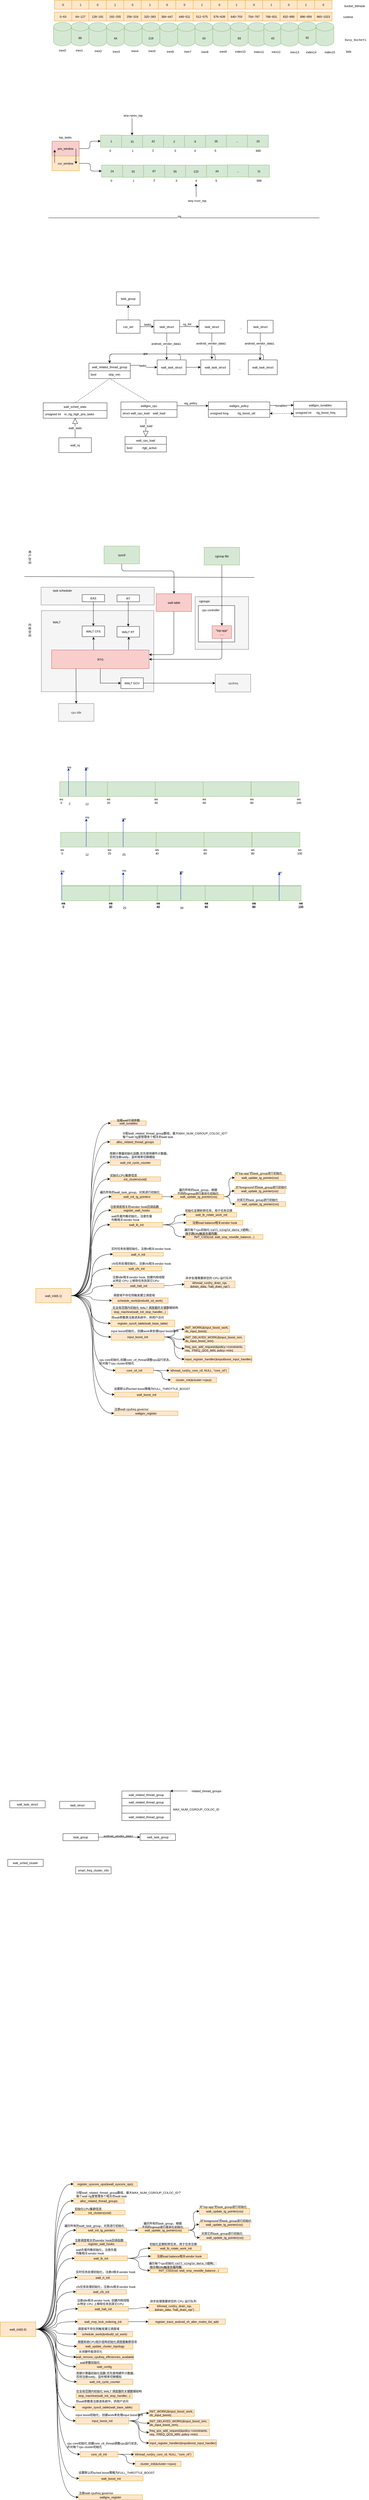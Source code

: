 <mxfile version="27.2.0">
  <diagram name="第 1 页" id="vafPdIi_Th9FfxXMxZau">
    <mxGraphModel dx="1299" dy="538" grid="0" gridSize="10" guides="1" tooltips="1" connect="1" arrows="1" fold="1" page="0" pageScale="1" pageWidth="827" pageHeight="1169" math="0" shadow="0">
      <root>
        <mxCell id="0" />
        <mxCell id="1" parent="0" />
        <mxCell id="jKALueb9ZFtD-8lrNwtj-2" value="" style="shape=cylinder3;whiteSpace=wrap;html=1;boundedLbl=1;backgroundOutline=1;size=15;fillColor=#d5e8d4;strokeColor=#82b366;fontSize=10;" parent="1" vertex="1">
          <mxGeometry x="-78" y="185" width="60" height="80" as="geometry" />
        </mxCell>
        <mxCell id="jKALueb9ZFtD-8lrNwtj-3" value="89" style="shape=cylinder3;whiteSpace=wrap;html=1;boundedLbl=1;backgroundOutline=1;size=15;fillColor=#d5e8d4;strokeColor=#82b366;fontSize=10;" parent="1" vertex="1">
          <mxGeometry x="-18" y="185" width="60" height="80" as="geometry" />
        </mxCell>
        <mxCell id="jKALueb9ZFtD-8lrNwtj-4" value="" style="shape=cylinder3;whiteSpace=wrap;html=1;boundedLbl=1;backgroundOutline=1;size=15;fillColor=#d5e8d4;strokeColor=#82b366;fontSize=10;" parent="1" vertex="1">
          <mxGeometry x="42" y="186" width="60" height="80" as="geometry" />
        </mxCell>
        <mxCell id="jKALueb9ZFtD-8lrNwtj-5" value="44" style="shape=cylinder3;whiteSpace=wrap;html=1;boundedLbl=1;backgroundOutline=1;size=15;fillColor=#d5e8d4;strokeColor=#82b366;fontSize=10;" parent="1" vertex="1">
          <mxGeometry x="102" y="186" width="60" height="80" as="geometry" />
        </mxCell>
        <mxCell id="jKALueb9ZFtD-8lrNwtj-6" value="" style="shape=cylinder3;whiteSpace=wrap;html=1;boundedLbl=1;backgroundOutline=1;size=15;fillColor=#d5e8d4;strokeColor=#82b366;fontSize=10;" parent="1" vertex="1">
          <mxGeometry x="162" y="186" width="60" height="80" as="geometry" />
        </mxCell>
        <mxCell id="jKALueb9ZFtD-8lrNwtj-7" value="219" style="shape=cylinder3;whiteSpace=wrap;html=1;boundedLbl=1;backgroundOutline=1;size=15;fillColor=#d5e8d4;strokeColor=#82b366;fontSize=10;" parent="1" vertex="1">
          <mxGeometry x="222" y="186" width="60" height="80" as="geometry" />
        </mxCell>
        <mxCell id="jKALueb9ZFtD-8lrNwtj-8" value="" style="shape=cylinder3;whiteSpace=wrap;html=1;boundedLbl=1;backgroundOutline=1;size=15;fillColor=#d5e8d4;strokeColor=#82b366;fontSize=10;" parent="1" vertex="1">
          <mxGeometry x="282" y="187" width="60" height="80" as="geometry" />
        </mxCell>
        <mxCell id="jKALueb9ZFtD-8lrNwtj-9" value="" style="shape=cylinder3;whiteSpace=wrap;html=1;boundedLbl=1;backgroundOutline=1;size=15;fillColor=#d5e8d4;strokeColor=#82b366;fontSize=10;" parent="1" vertex="1">
          <mxGeometry x="342" y="186" width="60" height="80" as="geometry" />
        </mxCell>
        <mxCell id="jKALueb9ZFtD-8lrNwtj-10" value="43" style="shape=cylinder3;whiteSpace=wrap;html=1;boundedLbl=1;backgroundOutline=1;size=15;fillColor=#d5e8d4;strokeColor=#82b366;fontSize=10;" parent="1" vertex="1">
          <mxGeometry x="401" y="186" width="60" height="80" as="geometry" />
        </mxCell>
        <mxCell id="jKALueb9ZFtD-8lrNwtj-11" value="" style="shape=cylinder3;whiteSpace=wrap;html=1;boundedLbl=1;backgroundOutline=1;size=15;fillColor=#d5e8d4;strokeColor=#82b366;fontSize=10;" parent="1" vertex="1">
          <mxGeometry x="461" y="186" width="60" height="80" as="geometry" />
        </mxCell>
        <mxCell id="jKALueb9ZFtD-8lrNwtj-12" value="83" style="shape=cylinder3;whiteSpace=wrap;html=1;boundedLbl=1;backgroundOutline=1;size=15;fillColor=#d5e8d4;strokeColor=#82b366;fontSize=10;" parent="1" vertex="1">
          <mxGeometry x="521" y="186" width="60" height="80" as="geometry" />
        </mxCell>
        <mxCell id="jKALueb9ZFtD-8lrNwtj-13" value="" style="shape=cylinder3;whiteSpace=wrap;html=1;boundedLbl=1;backgroundOutline=1;size=15;fillColor=#d5e8d4;strokeColor=#82b366;fontSize=10;" parent="1" vertex="1">
          <mxGeometry x="581" y="186" width="60" height="80" as="geometry" />
        </mxCell>
        <mxCell id="jKALueb9ZFtD-8lrNwtj-14" value="0" style="rounded=0;whiteSpace=wrap;html=1;fillColor=#ffe6cc;strokeColor=#d79b00;fontSize=10;" parent="1" vertex="1">
          <mxGeometry x="-75" y="111" width="59" height="30" as="geometry" />
        </mxCell>
        <mxCell id="jKALueb9ZFtD-8lrNwtj-15" value="1" style="rounded=0;whiteSpace=wrap;html=1;fillColor=#ffe6cc;strokeColor=#d79b00;fontSize=10;" parent="1" vertex="1">
          <mxGeometry x="-16" y="111" width="59" height="30" as="geometry" />
        </mxCell>
        <mxCell id="jKALueb9ZFtD-8lrNwtj-16" value="0" style="rounded=0;whiteSpace=wrap;html=1;fillColor=#ffe6cc;strokeColor=#d79b00;fontSize=10;" parent="1" vertex="1">
          <mxGeometry x="42" y="111" width="59" height="30" as="geometry" />
        </mxCell>
        <mxCell id="jKALueb9ZFtD-8lrNwtj-17" value="1" style="rounded=0;whiteSpace=wrap;html=1;fillColor=#ffe6cc;strokeColor=#d79b00;fontSize=10;" parent="1" vertex="1">
          <mxGeometry x="101" y="111" width="59" height="30" as="geometry" />
        </mxCell>
        <mxCell id="jKALueb9ZFtD-8lrNwtj-18" value="0" style="rounded=0;whiteSpace=wrap;html=1;fillColor=#ffe6cc;strokeColor=#d79b00;fontSize=10;" parent="1" vertex="1">
          <mxGeometry x="160" y="111" width="59" height="30" as="geometry" />
        </mxCell>
        <mxCell id="jKALueb9ZFtD-8lrNwtj-19" value="1" style="rounded=0;whiteSpace=wrap;html=1;fillColor=#ffe6cc;strokeColor=#d79b00;fontSize=10;" parent="1" vertex="1">
          <mxGeometry x="219" y="111" width="59" height="30" as="geometry" />
        </mxCell>
        <mxCell id="jKALueb9ZFtD-8lrNwtj-20" value="0" style="rounded=0;whiteSpace=wrap;html=1;fillColor=#ffe6cc;strokeColor=#d79b00;fontSize=10;" parent="1" vertex="1">
          <mxGeometry x="277" y="111" width="59" height="30" as="geometry" />
        </mxCell>
        <mxCell id="jKALueb9ZFtD-8lrNwtj-21" value="0" style="rounded=0;whiteSpace=wrap;html=1;fillColor=#ffe6cc;strokeColor=#d79b00;fontSize=10;" parent="1" vertex="1">
          <mxGeometry x="336" y="111" width="59" height="30" as="geometry" />
        </mxCell>
        <mxCell id="jKALueb9ZFtD-8lrNwtj-22" value="1" style="rounded=0;whiteSpace=wrap;html=1;fillColor=#ffe6cc;strokeColor=#d79b00;fontSize=10;" parent="1" vertex="1">
          <mxGeometry x="395" y="111" width="59" height="30" as="geometry" />
        </mxCell>
        <mxCell id="jKALueb9ZFtD-8lrNwtj-23" value="0" style="rounded=0;whiteSpace=wrap;html=1;fillColor=#ffe6cc;strokeColor=#d79b00;fontSize=10;" parent="1" vertex="1">
          <mxGeometry x="454" y="111" width="59" height="30" as="geometry" />
        </mxCell>
        <mxCell id="jKALueb9ZFtD-8lrNwtj-24" value="1" style="rounded=0;whiteSpace=wrap;html=1;fillColor=#ffe6cc;strokeColor=#d79b00;fontSize=10;" parent="1" vertex="1">
          <mxGeometry x="512" y="111" width="59" height="30" as="geometry" />
        </mxCell>
        <mxCell id="jKALueb9ZFtD-8lrNwtj-25" value="0" style="rounded=0;whiteSpace=wrap;html=1;fillColor=#ffe6cc;strokeColor=#d79b00;fontSize=10;" parent="1" vertex="1">
          <mxGeometry x="571" y="111" width="59" height="30" as="geometry" />
        </mxCell>
        <mxCell id="jKALueb9ZFtD-8lrNwtj-26" value="inex0" style="text;html=1;align=center;verticalAlign=middle;resizable=0;points=[];autosize=1;strokeColor=none;fillColor=none;fontSize=10;" parent="1" vertex="1">
          <mxGeometry x="-69" y="268" width="42" height="24" as="geometry" />
        </mxCell>
        <mxCell id="jKALueb9ZFtD-8lrNwtj-27" value="inex1" style="text;html=1;align=center;verticalAlign=middle;resizable=0;points=[];autosize=1;strokeColor=none;fillColor=none;fontSize=10;" parent="1" vertex="1">
          <mxGeometry x="-12" y="268" width="42" height="24" as="geometry" />
        </mxCell>
        <mxCell id="jKALueb9ZFtD-8lrNwtj-28" value="inex2" style="text;html=1;align=center;verticalAlign=middle;resizable=0;points=[];autosize=1;strokeColor=none;fillColor=none;fontSize=10;" parent="1" vertex="1">
          <mxGeometry x="52" y="270" width="42" height="24" as="geometry" />
        </mxCell>
        <mxCell id="jKALueb9ZFtD-8lrNwtj-29" value="inex3" style="text;html=1;align=center;verticalAlign=middle;resizable=0;points=[];autosize=1;strokeColor=none;fillColor=none;fontSize=10;" parent="1" vertex="1">
          <mxGeometry x="112.5" y="272" width="42" height="24" as="geometry" />
        </mxCell>
        <mxCell id="jKALueb9ZFtD-8lrNwtj-30" value="inex4" style="text;html=1;align=center;verticalAlign=middle;resizable=0;points=[];autosize=1;strokeColor=none;fillColor=none;fontSize=10;" parent="1" vertex="1">
          <mxGeometry x="176" y="270" width="42" height="24" as="geometry" />
        </mxCell>
        <mxCell id="jKALueb9ZFtD-8lrNwtj-31" value="inex5" style="text;html=1;align=center;verticalAlign=middle;resizable=0;points=[];autosize=1;strokeColor=none;fillColor=none;fontSize=10;" parent="1" vertex="1">
          <mxGeometry x="234" y="270" width="42" height="24" as="geometry" />
        </mxCell>
        <mxCell id="jKALueb9ZFtD-8lrNwtj-32" value="inex6" style="text;html=1;align=center;verticalAlign=middle;resizable=0;points=[];autosize=1;strokeColor=none;fillColor=none;fontSize=10;" parent="1" vertex="1">
          <mxGeometry x="296" y="272" width="42" height="24" as="geometry" />
        </mxCell>
        <mxCell id="jKALueb9ZFtD-8lrNwtj-33" value="inex7" style="text;html=1;align=center;verticalAlign=middle;resizable=0;points=[];autosize=1;strokeColor=none;fillColor=none;fontSize=10;" parent="1" vertex="1">
          <mxGeometry x="355" y="272" width="42" height="24" as="geometry" />
        </mxCell>
        <mxCell id="jKALueb9ZFtD-8lrNwtj-34" value="inex8" style="text;html=1;align=center;verticalAlign=middle;resizable=0;points=[];autosize=1;strokeColor=none;fillColor=none;fontSize=10;" parent="1" vertex="1">
          <mxGeometry x="412.5" y="273" width="42" height="24" as="geometry" />
        </mxCell>
        <mxCell id="jKALueb9ZFtD-8lrNwtj-35" value="inex9" style="text;html=1;align=center;verticalAlign=middle;resizable=0;points=[];autosize=1;strokeColor=none;fillColor=none;fontSize=10;" parent="1" vertex="1">
          <mxGeometry x="475" y="272" width="42" height="24" as="geometry" />
        </mxCell>
        <mxCell id="jKALueb9ZFtD-8lrNwtj-36" value="index10" style="text;html=1;align=center;verticalAlign=middle;resizable=0;points=[];autosize=1;strokeColor=none;fillColor=none;fontSize=10;" parent="1" vertex="1">
          <mxGeometry x="527.5" y="272" width="53" height="24" as="geometry" />
        </mxCell>
        <mxCell id="jKALueb9ZFtD-8lrNwtj-37" value="index11" style="text;html=1;align=center;verticalAlign=middle;resizable=0;points=[];autosize=1;strokeColor=none;fillColor=none;fontSize=10;" parent="1" vertex="1">
          <mxGeometry x="591" y="273" width="52" height="24" as="geometry" />
        </mxCell>
        <mxCell id="jKALueb9ZFtD-8lrNwtj-38" value="&lt;div data-docx-has-block-data=&quot;false&quot; data-lark-html-role=&quot;root&quot; data-page-id=&quot;NbrwdDbTHoJfUyxWMgtc8Vj1nZb&quot;&gt;&lt;div class=&quot;old-record-id-FxbedudzKozO3CxPitucTAfgny4&quot; style=&quot;white-space-collapse: preserve;&quot;&gt;bucket_bitmask&lt;/div&gt;&lt;/div&gt;&lt;span class=&quot;lark-record-clipboard&quot; data-lark-record-format=&quot;docx/text&quot; data-lark-record-data=&quot;{&amp;quot;rootId&amp;quot;:&amp;quot;NbrwdDbTHoJfUyxWMgtc8Vj1nZb&amp;quot;,&amp;quot;text&amp;quot;:{&amp;quot;initialAttributedTexts&amp;quot;:{&amp;quot;text&amp;quot;:{&amp;quot;0&amp;quot;:&amp;quot;bucket_bitmask&amp;quot;},&amp;quot;attribs&amp;quot;:{&amp;quot;0&amp;quot;:&amp;quot;*0+e&amp;quot;}},&amp;quot;apool&amp;quot;:{&amp;quot;numToAttrib&amp;quot;:{&amp;quot;0&amp;quot;:[&amp;quot;author&amp;quot;,&amp;quot;7205516225223376900&amp;quot;]},&amp;quot;nextNum&amp;quot;:1}},&amp;quot;type&amp;quot;:&amp;quot;text&amp;quot;,&amp;quot;referenceRecordMap&amp;quot;:{},&amp;quot;extra&amp;quot;:{&amp;quot;channel&amp;quot;:&amp;quot;saas&amp;quot;,&amp;quot;pasteRandomId&amp;quot;:&amp;quot;f2d94af1-3a29-4007-8d8e-e47a1c1b359d&amp;quot;,&amp;quot;mention_page_title&amp;quot;:{},&amp;quot;external_mention_url&amp;quot;:{}},&amp;quot;isKeepQuoteContainer&amp;quot;:false,&amp;quot;isFromCode&amp;quot;:true,&amp;quot;selection&amp;quot;:[{&amp;quot;id&amp;quot;:113,&amp;quot;type&amp;quot;:&amp;quot;text&amp;quot;,&amp;quot;selection&amp;quot;:{&amp;quot;start&amp;quot;:115,&amp;quot;end&amp;quot;:129},&amp;quot;recordId&amp;quot;:&amp;quot;FxbedudzKozO3CxPitucTAfgny4&amp;quot;}],&amp;quot;payloadMap&amp;quot;:{},&amp;quot;isCut&amp;quot;:false}&quot;&gt;&lt;/span&gt;" style="text;html=1;align=center;verticalAlign=middle;resizable=0;points=[];autosize=1;strokeColor=none;fillColor=none;fontSize=10;" parent="1" vertex="1">
          <mxGeometry x="897" y="118" width="87" height="24" as="geometry" />
        </mxCell>
        <mxCell id="jKALueb9ZFtD-8lrNwtj-39" value="&lt;div data-docx-has-block-data=&quot;false&quot; data-lark-html-role=&quot;root&quot; data-page-id=&quot;NbrwdDbTHoJfUyxWMgtc8Vj1nZb&quot;&gt;&lt;div class=&quot;old-record-id-FOOcdUoX9oQdxqxtpa0cHusLnOg&quot;&gt;&lt;code&gt;busy_buckets&lt;/code&gt;&lt;/div&gt;&lt;/div&gt;&lt;span class=&quot;lark-record-clipboard&quot; data-lark-record-format=&quot;docx/text&quot; data-lark-record-data=&quot;{&amp;quot;rootId&amp;quot;:&amp;quot;NbrwdDbTHoJfUyxWMgtc8Vj1nZb&amp;quot;,&amp;quot;text&amp;quot;:{&amp;quot;initialAttributedTexts&amp;quot;:{&amp;quot;text&amp;quot;:{&amp;quot;0&amp;quot;:&amp;quot;busy_buckets&amp;quot;},&amp;quot;attribs&amp;quot;:{&amp;quot;0&amp;quot;:&amp;quot;*0*1+c&amp;quot;}},&amp;quot;apool&amp;quot;:{&amp;quot;numToAttrib&amp;quot;:{&amp;quot;0&amp;quot;:[&amp;quot;author&amp;quot;,&amp;quot;7205516225223376900&amp;quot;],&amp;quot;1&amp;quot;:[&amp;quot;inlineCode&amp;quot;,&amp;quot;true&amp;quot;]},&amp;quot;nextNum&amp;quot;:2}},&amp;quot;type&amp;quot;:&amp;quot;text&amp;quot;,&amp;quot;referenceRecordMap&amp;quot;:{},&amp;quot;extra&amp;quot;:{&amp;quot;channel&amp;quot;:&amp;quot;saas&amp;quot;,&amp;quot;pasteRandomId&amp;quot;:&amp;quot;4268ee7f-412e-4681-b630-83956261017d&amp;quot;,&amp;quot;mention_page_title&amp;quot;:{},&amp;quot;external_mention_url&amp;quot;:{}},&amp;quot;isKeepQuoteContainer&amp;quot;:false,&amp;quot;isFromCode&amp;quot;:false,&amp;quot;selection&amp;quot;:[{&amp;quot;id&amp;quot;:27,&amp;quot;type&amp;quot;:&amp;quot;text&amp;quot;,&amp;quot;selection&amp;quot;:{&amp;quot;start&amp;quot;:29,&amp;quot;end&amp;quot;:41},&amp;quot;recordId&amp;quot;:&amp;quot;FOOcdUoX9oQdxqxtpa0cHusLnOg&amp;quot;}],&amp;quot;payloadMap&amp;quot;:{},&amp;quot;isCut&amp;quot;:false}&quot;&gt;&lt;/span&gt;" style="text;html=1;align=center;verticalAlign=middle;resizable=0;points=[];autosize=1;strokeColor=none;fillColor=none;fontSize=10;" parent="1" vertex="1">
          <mxGeometry x="899" y="232" width="90" height="24" as="geometry" />
        </mxCell>
        <mxCell id="jKALueb9ZFtD-8lrNwtj-40" value="0~63" style="rounded=0;whiteSpace=wrap;html=1;fillColor=#ffe6cc;strokeColor=#d79b00;fontSize=10;" parent="1" vertex="1">
          <mxGeometry x="-75" y="151" width="59" height="30" as="geometry" />
        </mxCell>
        <mxCell id="jKALueb9ZFtD-8lrNwtj-41" value="64~127" style="rounded=0;whiteSpace=wrap;html=1;fillColor=#ffe6cc;strokeColor=#d79b00;fontSize=10;" parent="1" vertex="1">
          <mxGeometry x="-16" y="151" width="59" height="30" as="geometry" />
        </mxCell>
        <mxCell id="jKALueb9ZFtD-8lrNwtj-42" value="128~191" style="rounded=0;whiteSpace=wrap;html=1;fillColor=#ffe6cc;strokeColor=#d79b00;fontSize=10;" parent="1" vertex="1">
          <mxGeometry x="42" y="151" width="59" height="30" as="geometry" />
        </mxCell>
        <mxCell id="jKALueb9ZFtD-8lrNwtj-43" value="192~255" style="rounded=0;whiteSpace=wrap;html=1;fillColor=#ffe6cc;strokeColor=#d79b00;fontSize=10;" parent="1" vertex="1">
          <mxGeometry x="101" y="151" width="59" height="30" as="geometry" />
        </mxCell>
        <mxCell id="jKALueb9ZFtD-8lrNwtj-44" value="256~319" style="rounded=0;whiteSpace=wrap;html=1;fillColor=#ffe6cc;strokeColor=#d79b00;fontSize=10;" parent="1" vertex="1">
          <mxGeometry x="160" y="151" width="59" height="30" as="geometry" />
        </mxCell>
        <mxCell id="jKALueb9ZFtD-8lrNwtj-45" value="320~383" style="rounded=0;whiteSpace=wrap;html=1;fillColor=#ffe6cc;strokeColor=#d79b00;fontSize=10;" parent="1" vertex="1">
          <mxGeometry x="219" y="151" width="59" height="30" as="geometry" />
        </mxCell>
        <mxCell id="jKALueb9ZFtD-8lrNwtj-46" value="384~447" style="rounded=0;whiteSpace=wrap;html=1;fillColor=#ffe6cc;strokeColor=#d79b00;fontSize=10;" parent="1" vertex="1">
          <mxGeometry x="277" y="151" width="59" height="30" as="geometry" />
        </mxCell>
        <mxCell id="jKALueb9ZFtD-8lrNwtj-47" value="448~511" style="rounded=0;whiteSpace=wrap;html=1;fillColor=#ffe6cc;strokeColor=#d79b00;fontSize=10;" parent="1" vertex="1">
          <mxGeometry x="336" y="151" width="59" height="30" as="geometry" />
        </mxCell>
        <mxCell id="jKALueb9ZFtD-8lrNwtj-48" value="512~575" style="rounded=0;whiteSpace=wrap;html=1;fillColor=#ffe6cc;strokeColor=#d79b00;fontSize=10;" parent="1" vertex="1">
          <mxGeometry x="395" y="151" width="59" height="30" as="geometry" />
        </mxCell>
        <mxCell id="jKALueb9ZFtD-8lrNwtj-49" value="576~639" style="rounded=0;whiteSpace=wrap;html=1;fillColor=#ffe6cc;strokeColor=#d79b00;fontSize=10;" parent="1" vertex="1">
          <mxGeometry x="454" y="151" width="59" height="30" as="geometry" />
        </mxCell>
        <mxCell id="jKALueb9ZFtD-8lrNwtj-50" value="640~703" style="rounded=0;whiteSpace=wrap;html=1;fillColor=#ffe6cc;strokeColor=#d79b00;fontSize=10;" parent="1" vertex="1">
          <mxGeometry x="512" y="150" width="59" height="31" as="geometry" />
        </mxCell>
        <mxCell id="jKALueb9ZFtD-8lrNwtj-51" value="704~767" style="rounded=0;whiteSpace=wrap;html=1;fillColor=#ffe6cc;strokeColor=#d79b00;fontSize=10;" parent="1" vertex="1">
          <mxGeometry x="571" y="151" width="59" height="30" as="geometry" />
        </mxCell>
        <mxCell id="jKALueb9ZFtD-8lrNwtj-68" value="1" style="rounded=0;whiteSpace=wrap;html=1;fillColor=#ffe6cc;strokeColor=#d79b00;fontSize=10;" parent="1" vertex="1">
          <mxGeometry x="630" y="111" width="59" height="30" as="geometry" />
        </mxCell>
        <mxCell id="jKALueb9ZFtD-8lrNwtj-69" value="0" style="rounded=0;whiteSpace=wrap;html=1;fillColor=#ffe6cc;strokeColor=#d79b00;fontSize=10;" parent="1" vertex="1">
          <mxGeometry x="689" y="111" width="59" height="30" as="geometry" />
        </mxCell>
        <mxCell id="jKALueb9ZFtD-8lrNwtj-70" value="1" style="rounded=0;whiteSpace=wrap;html=1;fillColor=#ffe6cc;strokeColor=#d79b00;fontSize=10;" parent="1" vertex="1">
          <mxGeometry x="747" y="111" width="59" height="30" as="geometry" />
        </mxCell>
        <mxCell id="jKALueb9ZFtD-8lrNwtj-71" value="0" style="rounded=0;whiteSpace=wrap;html=1;fillColor=#ffe6cc;strokeColor=#d79b00;fontSize=10;" parent="1" vertex="1">
          <mxGeometry x="806" y="111" width="59" height="30" as="geometry" />
        </mxCell>
        <mxCell id="jKALueb9ZFtD-8lrNwtj-72" value="768~831" style="rounded=0;whiteSpace=wrap;html=1;fillColor=#ffe6cc;strokeColor=#d79b00;fontSize=10;" parent="1" vertex="1">
          <mxGeometry x="630" y="151" width="59" height="30" as="geometry" />
        </mxCell>
        <mxCell id="jKALueb9ZFtD-8lrNwtj-73" value="832~895" style="rounded=0;whiteSpace=wrap;html=1;fillColor=#ffe6cc;strokeColor=#d79b00;fontSize=10;" parent="1" vertex="1">
          <mxGeometry x="689" y="151" width="59" height="30" as="geometry" />
        </mxCell>
        <mxCell id="jKALueb9ZFtD-8lrNwtj-74" value="896~959" style="rounded=0;whiteSpace=wrap;html=1;fillColor=#ffe6cc;strokeColor=#d79b00;fontSize=10;" parent="1" vertex="1">
          <mxGeometry x="747" y="151" width="59" height="30" as="geometry" />
        </mxCell>
        <mxCell id="jKALueb9ZFtD-8lrNwtj-75" value="960~1023" style="rounded=0;whiteSpace=wrap;html=1;fillColor=#ffe6cc;strokeColor=#d79b00;fontSize=10;" parent="1" vertex="1">
          <mxGeometry x="806" y="151" width="59" height="30" as="geometry" />
        </mxCell>
        <mxCell id="jKALueb9ZFtD-8lrNwtj-76" value="43" style="shape=cylinder3;whiteSpace=wrap;html=1;boundedLbl=1;backgroundOutline=1;size=15;fillColor=#d5e8d4;strokeColor=#82b366;fontSize=10;" parent="1" vertex="1">
          <mxGeometry x="634" y="186" width="60" height="80" as="geometry" />
        </mxCell>
        <mxCell id="jKALueb9ZFtD-8lrNwtj-77" value="" style="shape=cylinder3;whiteSpace=wrap;html=1;boundedLbl=1;backgroundOutline=1;size=15;fillColor=#d5e8d4;strokeColor=#82b366;fontSize=10;" parent="1" vertex="1">
          <mxGeometry x="691" y="186" width="60" height="80" as="geometry" />
        </mxCell>
        <mxCell id="jKALueb9ZFtD-8lrNwtj-78" value="92" style="shape=cylinder3;whiteSpace=wrap;html=1;boundedLbl=1;backgroundOutline=1;size=15;fillColor=#d5e8d4;strokeColor=#82b366;fontSize=10;" parent="1" vertex="1">
          <mxGeometry x="751" y="184" width="60" height="80" as="geometry" />
        </mxCell>
        <mxCell id="jKALueb9ZFtD-8lrNwtj-79" value="" style="shape=cylinder3;whiteSpace=wrap;html=1;boundedLbl=1;backgroundOutline=1;size=15;fillColor=#d5e8d4;strokeColor=#82b366;fontSize=10;" parent="1" vertex="1">
          <mxGeometry x="811" y="185" width="60" height="80" as="geometry" />
        </mxCell>
        <mxCell id="jKALueb9ZFtD-8lrNwtj-80" value="inex12" style="text;html=1;align=center;verticalAlign=middle;resizable=0;points=[];autosize=1;strokeColor=none;fillColor=none;fontSize=10;" parent="1" vertex="1">
          <mxGeometry x="651.5" y="273" width="47" height="24" as="geometry" />
        </mxCell>
        <mxCell id="jKALueb9ZFtD-8lrNwtj-81" value="inex13" style="text;html=1;align=center;verticalAlign=middle;resizable=0;points=[];autosize=1;strokeColor=none;fillColor=none;fontSize=10;" parent="1" vertex="1">
          <mxGeometry x="714" y="274" width="47" height="24" as="geometry" />
        </mxCell>
        <mxCell id="jKALueb9ZFtD-8lrNwtj-82" value="index14" style="text;html=1;align=center;verticalAlign=middle;resizable=0;points=[];autosize=1;strokeColor=none;fillColor=none;fontSize=10;" parent="1" vertex="1">
          <mxGeometry x="767.5" y="274" width="53" height="24" as="geometry" />
        </mxCell>
        <mxCell id="jKALueb9ZFtD-8lrNwtj-83" value="index15" style="text;html=1;align=center;verticalAlign=middle;resizable=0;points=[];autosize=1;strokeColor=none;fillColor=none;fontSize=10;" parent="1" vertex="1">
          <mxGeometry x="830" y="274" width="53" height="24" as="geometry" />
        </mxCell>
        <mxCell id="jKALueb9ZFtD-8lrNwtj-84" value="&lt;div data-docx-has-block-data=&quot;false&quot; data-lark-html-role=&quot;root&quot; data-page-id=&quot;NbrwdDbTHoJfUyxWMgtc8Vj1nZb&quot;&gt;&lt;div class=&quot;old-record-id-FxbedudzKozO3CxPitucTAfgny4&quot; style=&quot;white-space-collapse: preserve;&quot;&gt;runtime&lt;/div&gt;&lt;/div&gt;&lt;span class=&quot;lark-record-clipboard&quot; data-lark-record-format=&quot;docx/text&quot; data-lark-record-data=&quot;{&amp;quot;rootId&amp;quot;:&amp;quot;NbrwdDbTHoJfUyxWMgtc8Vj1nZb&amp;quot;,&amp;quot;text&amp;quot;:{&amp;quot;initialAttributedTexts&amp;quot;:{&amp;quot;text&amp;quot;:{&amp;quot;0&amp;quot;:&amp;quot;bucket_bitmask&amp;quot;},&amp;quot;attribs&amp;quot;:{&amp;quot;0&amp;quot;:&amp;quot;*0+e&amp;quot;}},&amp;quot;apool&amp;quot;:{&amp;quot;numToAttrib&amp;quot;:{&amp;quot;0&amp;quot;:[&amp;quot;author&amp;quot;,&amp;quot;7205516225223376900&amp;quot;]},&amp;quot;nextNum&amp;quot;:1}},&amp;quot;type&amp;quot;:&amp;quot;text&amp;quot;,&amp;quot;referenceRecordMap&amp;quot;:{},&amp;quot;extra&amp;quot;:{&amp;quot;channel&amp;quot;:&amp;quot;saas&amp;quot;,&amp;quot;pasteRandomId&amp;quot;:&amp;quot;f2d94af1-3a29-4007-8d8e-e47a1c1b359d&amp;quot;,&amp;quot;mention_page_title&amp;quot;:{},&amp;quot;external_mention_url&amp;quot;:{}},&amp;quot;isKeepQuoteContainer&amp;quot;:false,&amp;quot;isFromCode&amp;quot;:true,&amp;quot;selection&amp;quot;:[{&amp;quot;id&amp;quot;:113,&amp;quot;type&amp;quot;:&amp;quot;text&amp;quot;,&amp;quot;selection&amp;quot;:{&amp;quot;start&amp;quot;:115,&amp;quot;end&amp;quot;:129},&amp;quot;recordId&amp;quot;:&amp;quot;FxbedudzKozO3CxPitucTAfgny4&amp;quot;}],&amp;quot;payloadMap&amp;quot;:{},&amp;quot;isCut&amp;quot;:false}&quot;&gt;&lt;/span&gt;" style="text;html=1;align=center;verticalAlign=middle;resizable=0;points=[];autosize=1;strokeColor=none;fillColor=none;fontSize=10;" parent="1" vertex="1">
          <mxGeometry x="893" y="155" width="51" height="24" as="geometry" />
        </mxCell>
        <mxCell id="jKALueb9ZFtD-8lrNwtj-85" value="bidx" style="text;html=1;align=center;verticalAlign=middle;resizable=0;points=[];autosize=1;strokeColor=none;fillColor=none;fontSize=10;" parent="1" vertex="1">
          <mxGeometry x="903" y="272" width="36" height="24" as="geometry" />
        </mxCell>
        <mxCell id="b6k7mkOOVutymmNWkIYR-21" style="edgeStyle=orthogonalEdgeStyle;rounded=1;orthogonalLoop=1;jettySize=auto;html=1;curved=0;fontSize=10;" parent="1" source="b6k7mkOOVutymmNWkIYR-1" target="b6k7mkOOVutymmNWkIYR-9" edge="1">
          <mxGeometry relative="1" as="geometry" />
        </mxCell>
        <mxCell id="b6k7mkOOVutymmNWkIYR-1" value="pre_window" style="rounded=0;whiteSpace=wrap;html=1;fillColor=#f8cecc;strokeColor=#b85450;fontSize=10;" parent="1" vertex="1">
          <mxGeometry x="-83" y="587" width="92" height="50" as="geometry" />
        </mxCell>
        <mxCell id="b6k7mkOOVutymmNWkIYR-44" style="edgeStyle=orthogonalEdgeStyle;rounded=1;orthogonalLoop=1;jettySize=auto;html=1;curved=0;fontSize=10;" parent="1" source="b6k7mkOOVutymmNWkIYR-3" target="b6k7mkOOVutymmNWkIYR-29" edge="1">
          <mxGeometry relative="1" as="geometry" />
        </mxCell>
        <mxCell id="b6k7mkOOVutymmNWkIYR-3" value="cur_window" style="rounded=0;whiteSpace=wrap;html=1;fillColor=#ffe6cc;strokeColor=#d79b00;fontSize=10;" parent="1" vertex="1">
          <mxGeometry x="-83" y="637" width="92" height="50" as="geometry" />
        </mxCell>
        <mxCell id="b6k7mkOOVutymmNWkIYR-4" value="top_tasks" style="text;html=1;align=center;verticalAlign=middle;whiteSpace=wrap;rounded=0;fontSize=10;" parent="1" vertex="1">
          <mxGeometry x="-68" y="559" width="60" height="30" as="geometry" />
        </mxCell>
        <mxCell id="b6k7mkOOVutymmNWkIYR-6" value="" style="endArrow=classic;html=1;rounded=0;fontSize=10;" parent="1" edge="1">
          <mxGeometry width="50" height="50" relative="1" as="geometry">
            <mxPoint x="-74" y="661" as="sourcePoint" />
            <mxPoint x="-74" y="616" as="targetPoint" />
          </mxGeometry>
        </mxCell>
        <mxCell id="b6k7mkOOVutymmNWkIYR-8" value="" style="endArrow=classic;html=1;rounded=0;fontSize=10;" parent="1" edge="1">
          <mxGeometry width="50" height="50" relative="1" as="geometry">
            <mxPoint x="-2" y="612" as="sourcePoint" />
            <mxPoint x="-2" y="664" as="targetPoint" />
          </mxGeometry>
        </mxCell>
        <mxCell id="b6k7mkOOVutymmNWkIYR-9" value="1" style="rounded=0;whiteSpace=wrap;html=1;fillColor=#d5e8d4;strokeColor=#82b366;fontSize=10;" parent="1" vertex="1">
          <mxGeometry x="81.5" y="566.5" width="71" height="41" as="geometry" />
        </mxCell>
        <mxCell id="b6k7mkOOVutymmNWkIYR-10" value="31" style="rounded=0;whiteSpace=wrap;html=1;fillColor=#d5e8d4;strokeColor=#82b366;fontSize=10;" parent="1" vertex="1">
          <mxGeometry x="152.5" y="567" width="71" height="41" as="geometry" />
        </mxCell>
        <mxCell id="b6k7mkOOVutymmNWkIYR-11" value="42" style="rounded=0;whiteSpace=wrap;html=1;fillColor=#d5e8d4;strokeColor=#82b366;fontSize=10;" parent="1" vertex="1">
          <mxGeometry x="223.5" y="566.5" width="71" height="41" as="geometry" />
        </mxCell>
        <mxCell id="b6k7mkOOVutymmNWkIYR-12" value="2" style="rounded=0;whiteSpace=wrap;html=1;fillColor=#d5e8d4;strokeColor=#82b366;fontSize=10;" parent="1" vertex="1">
          <mxGeometry x="294.5" y="567" width="71" height="41" as="geometry" />
        </mxCell>
        <mxCell id="b6k7mkOOVutymmNWkIYR-17" value="9" style="rounded=0;whiteSpace=wrap;html=1;fillColor=#d5e8d4;strokeColor=#82b366;fontSize=10;" parent="1" vertex="1">
          <mxGeometry x="365.5" y="567" width="71" height="41" as="geometry" />
        </mxCell>
        <mxCell id="b6k7mkOOVutymmNWkIYR-18" value="35" style="rounded=0;whiteSpace=wrap;html=1;fillColor=#d5e8d4;strokeColor=#82b366;fontSize=10;" parent="1" vertex="1">
          <mxGeometry x="436.5" y="566.5" width="71" height="41" as="geometry" />
        </mxCell>
        <mxCell id="b6k7mkOOVutymmNWkIYR-19" value="..." style="rounded=0;whiteSpace=wrap;html=1;fillColor=#d5e8d4;strokeColor=#82b366;fontSize=10;" parent="1" vertex="1">
          <mxGeometry x="507.5" y="566" width="71" height="41" as="geometry" />
        </mxCell>
        <mxCell id="b6k7mkOOVutymmNWkIYR-20" value="20" style="rounded=0;whiteSpace=wrap;html=1;fillColor=#d5e8d4;strokeColor=#82b366;fontSize=10;" parent="1" vertex="1">
          <mxGeometry x="578.5" y="566.5" width="71" height="41" as="geometry" />
        </mxCell>
        <mxCell id="b6k7mkOOVutymmNWkIYR-22" value="0" style="text;html=1;align=center;verticalAlign=middle;whiteSpace=wrap;rounded=0;fontSize=10;" parent="1" vertex="1">
          <mxGeometry x="101" y="608" width="26" height="22" as="geometry" />
        </mxCell>
        <mxCell id="b6k7mkOOVutymmNWkIYR-23" value="1" style="text;html=1;align=center;verticalAlign=middle;whiteSpace=wrap;rounded=0;fontSize=10;" parent="1" vertex="1">
          <mxGeometry x="176.5" y="608" width="26" height="22" as="geometry" />
        </mxCell>
        <mxCell id="b6k7mkOOVutymmNWkIYR-24" value="2" style="text;html=1;align=center;verticalAlign=middle;whiteSpace=wrap;rounded=0;fontSize=10;" parent="1" vertex="1">
          <mxGeometry x="246" y="607" width="26" height="22" as="geometry" />
        </mxCell>
        <mxCell id="b6k7mkOOVutymmNWkIYR-25" value="3" style="text;html=1;align=center;verticalAlign=middle;whiteSpace=wrap;rounded=0;fontSize=10;" parent="1" vertex="1">
          <mxGeometry x="321" y="607.5" width="26" height="22" as="geometry" />
        </mxCell>
        <mxCell id="b6k7mkOOVutymmNWkIYR-26" value="4" style="text;html=1;align=center;verticalAlign=middle;whiteSpace=wrap;rounded=0;fontSize=10;" parent="1" vertex="1">
          <mxGeometry x="388" y="607.5" width="26" height="22" as="geometry" />
        </mxCell>
        <mxCell id="b6k7mkOOVutymmNWkIYR-27" value="5" style="text;html=1;align=center;verticalAlign=middle;whiteSpace=wrap;rounded=0;fontSize=10;" parent="1" vertex="1">
          <mxGeometry x="456.5" y="608" width="26" height="22" as="geometry" />
        </mxCell>
        <mxCell id="b6k7mkOOVutymmNWkIYR-28" value="999" style="text;html=1;align=center;verticalAlign=middle;whiteSpace=wrap;rounded=0;fontSize=10;" parent="1" vertex="1">
          <mxGeometry x="601.5" y="608" width="26" height="22" as="geometry" />
        </mxCell>
        <mxCell id="b6k7mkOOVutymmNWkIYR-29" value="24" style="rounded=0;whiteSpace=wrap;html=1;fillColor=#d5e8d4;strokeColor=#82b366;fontSize=10;" parent="1" vertex="1">
          <mxGeometry x="85" y="667.5" width="71" height="41" as="geometry" />
        </mxCell>
        <mxCell id="b6k7mkOOVutymmNWkIYR-30" value="33" style="rounded=0;whiteSpace=wrap;html=1;fillColor=#d5e8d4;strokeColor=#82b366;fontSize=10;" parent="1" vertex="1">
          <mxGeometry x="156" y="668" width="71" height="41" as="geometry" />
        </mxCell>
        <mxCell id="b6k7mkOOVutymmNWkIYR-31" value="87" style="rounded=0;whiteSpace=wrap;html=1;fillColor=#d5e8d4;strokeColor=#82b366;fontSize=10;" parent="1" vertex="1">
          <mxGeometry x="227" y="667.5" width="71" height="41" as="geometry" />
        </mxCell>
        <mxCell id="b6k7mkOOVutymmNWkIYR-32" value="55" style="rounded=0;whiteSpace=wrap;html=1;fillColor=#d5e8d4;strokeColor=#82b366;fontSize=10;" parent="1" vertex="1">
          <mxGeometry x="298" y="668" width="71" height="41" as="geometry" />
        </mxCell>
        <mxCell id="b6k7mkOOVutymmNWkIYR-33" value="123" style="rounded=0;whiteSpace=wrap;html=1;fillColor=#d5e8d4;strokeColor=#82b366;fontSize=10;" parent="1" vertex="1">
          <mxGeometry x="369" y="668" width="71" height="41" as="geometry" />
        </mxCell>
        <mxCell id="b6k7mkOOVutymmNWkIYR-34" value="44" style="rounded=0;whiteSpace=wrap;html=1;fillColor=#d5e8d4;strokeColor=#82b366;fontSize=10;" parent="1" vertex="1">
          <mxGeometry x="440" y="667.5" width="71" height="41" as="geometry" />
        </mxCell>
        <mxCell id="b6k7mkOOVutymmNWkIYR-35" value="..." style="rounded=0;whiteSpace=wrap;html=1;fillColor=#d5e8d4;strokeColor=#82b366;fontSize=10;" parent="1" vertex="1">
          <mxGeometry x="511" y="667" width="71" height="41" as="geometry" />
        </mxCell>
        <mxCell id="b6k7mkOOVutymmNWkIYR-36" value="11" style="rounded=0;whiteSpace=wrap;html=1;fillColor=#d5e8d4;strokeColor=#82b366;fontSize=10;" parent="1" vertex="1">
          <mxGeometry x="582" y="667.5" width="71" height="41" as="geometry" />
        </mxCell>
        <mxCell id="b6k7mkOOVutymmNWkIYR-37" value="0" style="text;html=1;align=center;verticalAlign=middle;whiteSpace=wrap;rounded=0;fontSize=10;" parent="1" vertex="1">
          <mxGeometry x="104.5" y="709" width="26" height="22" as="geometry" />
        </mxCell>
        <mxCell id="b6k7mkOOVutymmNWkIYR-38" value="1" style="text;html=1;align=center;verticalAlign=middle;whiteSpace=wrap;rounded=0;fontSize=10;" parent="1" vertex="1">
          <mxGeometry x="180" y="709" width="26" height="22" as="geometry" />
        </mxCell>
        <mxCell id="b6k7mkOOVutymmNWkIYR-39" value="2" style="text;html=1;align=center;verticalAlign=middle;whiteSpace=wrap;rounded=0;fontSize=10;" parent="1" vertex="1">
          <mxGeometry x="249.5" y="708" width="26" height="22" as="geometry" />
        </mxCell>
        <mxCell id="b6k7mkOOVutymmNWkIYR-40" value="3" style="text;html=1;align=center;verticalAlign=middle;whiteSpace=wrap;rounded=0;fontSize=10;" parent="1" vertex="1">
          <mxGeometry x="324.5" y="708.5" width="26" height="22" as="geometry" />
        </mxCell>
        <mxCell id="b6k7mkOOVutymmNWkIYR-41" value="4" style="text;html=1;align=center;verticalAlign=middle;whiteSpace=wrap;rounded=0;fontSize=10;" parent="1" vertex="1">
          <mxGeometry x="391.5" y="708.5" width="26" height="22" as="geometry" />
        </mxCell>
        <mxCell id="b6k7mkOOVutymmNWkIYR-42" value="5" style="text;html=1;align=center;verticalAlign=middle;whiteSpace=wrap;rounded=0;fontSize=10;" parent="1" vertex="1">
          <mxGeometry x="460" y="709" width="26" height="22" as="geometry" />
        </mxCell>
        <mxCell id="b6k7mkOOVutymmNWkIYR-43" value="999" style="text;html=1;align=center;verticalAlign=middle;whiteSpace=wrap;rounded=0;fontSize=10;" parent="1" vertex="1">
          <mxGeometry x="605" y="709" width="26" height="22" as="geometry" />
        </mxCell>
        <mxCell id="b6k7mkOOVutymmNWkIYR-45" value="" style="endArrow=classic;html=1;rounded=0;entryX=0.5;entryY=0;entryDx=0;entryDy=0;fontSize=10;" parent="1" target="b6k7mkOOVutymmNWkIYR-10" edge="1">
          <mxGeometry width="50" height="50" relative="1" as="geometry">
            <mxPoint x="188" y="509" as="sourcePoint" />
            <mxPoint x="170" y="453" as="targetPoint" />
          </mxGeometry>
        </mxCell>
        <mxCell id="b6k7mkOOVutymmNWkIYR-46" value="wrq-&amp;gt;prev_top" style="text;html=1;align=center;verticalAlign=middle;resizable=0;points=[];autosize=1;strokeColor=none;fillColor=none;fontSize=10;" parent="1" vertex="1">
          <mxGeometry x="150" y="488" width="82" height="24" as="geometry" />
        </mxCell>
        <mxCell id="b6k7mkOOVutymmNWkIYR-47" value="wrq-&amp;gt;curr_top" style="text;html=1;align=center;verticalAlign=middle;resizable=0;points=[];autosize=1;strokeColor=none;fillColor=none;fontSize=10;" parent="1" vertex="1">
          <mxGeometry x="368" y="776" width="80" height="24" as="geometry" />
        </mxCell>
        <mxCell id="b6k7mkOOVutymmNWkIYR-48" value="" style="endArrow=classic;html=1;rounded=0;entryX=0.5;entryY=1;entryDx=0;entryDy=0;exitX=0.464;exitY=-0.026;exitDx=0;exitDy=0;exitPerimeter=0;fontSize=10;" parent="1" source="b6k7mkOOVutymmNWkIYR-47" target="b6k7mkOOVutymmNWkIYR-41" edge="1">
          <mxGeometry width="50" height="50" relative="1" as="geometry">
            <mxPoint x="556" y="812" as="sourcePoint" />
            <mxPoint x="606" y="762" as="targetPoint" />
          </mxGeometry>
        </mxCell>
        <mxCell id="uccTOGb7J4sD5YN7hyvo-1" value="" style="endArrow=none;html=1;rounded=0;fontSize=10;" parent="1" edge="1">
          <mxGeometry width="50" height="50" relative="1" as="geometry">
            <mxPoint x="-95.5" y="846" as="sourcePoint" />
            <mxPoint x="822.5" y="846" as="targetPoint" />
          </mxGeometry>
        </mxCell>
        <mxCell id="uccTOGb7J4sD5YN7hyvo-2" value="rtg" style="edgeLabel;html=1;align=center;verticalAlign=middle;resizable=0;points=[];fontSize=10;" parent="uccTOGb7J4sD5YN7hyvo-1" vertex="1" connectable="0">
          <mxGeometry x="-0.03" y="-3" relative="1" as="geometry">
            <mxPoint x="-2" y="-8" as="offset" />
          </mxGeometry>
        </mxCell>
        <mxCell id="uccTOGb7J4sD5YN7hyvo-8" style="edgeStyle=orthogonalEdgeStyle;rounded=0;orthogonalLoop=1;jettySize=auto;html=1;entryX=0;entryY=0.5;entryDx=0;entryDy=0;exitX=1.006;exitY=0.14;exitDx=0;exitDy=0;exitPerimeter=0;fontSize=10;" parent="1" source="6Y1yxoXJ8vnw1N6pkK0m-64" target="uccTOGb7J4sD5YN7hyvo-7" edge="1">
          <mxGeometry relative="1" as="geometry">
            <mxPoint x="186" y="1350.97" as="sourcePoint" />
          </mxGeometry>
        </mxCell>
        <mxCell id="uccTOGb7J4sD5YN7hyvo-9" value="tasks" style="edgeLabel;html=1;align=center;verticalAlign=middle;resizable=0;points=[];fontSize=10;" parent="uccTOGb7J4sD5YN7hyvo-8" vertex="1" connectable="0">
          <mxGeometry x="-0.161" relative="1" as="geometry">
            <mxPoint as="offset" />
          </mxGeometry>
        </mxCell>
        <mxCell id="uccTOGb7J4sD5YN7hyvo-10" style="edgeStyle=orthogonalEdgeStyle;rounded=1;orthogonalLoop=1;jettySize=auto;html=1;entryX=0.5;entryY=0;entryDx=0;entryDy=0;curved=0;fontSize=10;" parent="1" source="uccTOGb7J4sD5YN7hyvo-7" target="6Y1yxoXJ8vnw1N6pkK0m-64" edge="1">
          <mxGeometry relative="1" as="geometry">
            <Array as="points">
              <mxPoint x="352" y="1306" />
              <mxPoint x="112" y="1306" />
            </Array>
            <mxPoint x="110" y="1325.97" as="targetPoint" />
          </mxGeometry>
        </mxCell>
        <mxCell id="uccTOGb7J4sD5YN7hyvo-11" value="grp" style="edgeLabel;html=1;align=center;verticalAlign=middle;resizable=0;points=[];fontSize=10;" parent="uccTOGb7J4sD5YN7hyvo-10" vertex="1" connectable="0">
          <mxGeometry x="-0.05" y="2" relative="1" as="geometry">
            <mxPoint x="-1" y="-4" as="offset" />
          </mxGeometry>
        </mxCell>
        <mxCell id="uccTOGb7J4sD5YN7hyvo-13" style="edgeStyle=orthogonalEdgeStyle;rounded=0;orthogonalLoop=1;jettySize=auto;html=1;entryX=0;entryY=0.5;entryDx=0;entryDy=0;fontSize=10;" parent="1" source="uccTOGb7J4sD5YN7hyvo-7" target="uccTOGb7J4sD5YN7hyvo-12" edge="1">
          <mxGeometry relative="1" as="geometry" />
        </mxCell>
        <mxCell id="uccTOGb7J4sD5YN7hyvo-7" value="walt_task_struct" style="html=1;whiteSpace=wrap;fontSize=10;" parent="1" vertex="1">
          <mxGeometry x="273" y="1325.97" width="98" height="50" as="geometry" />
        </mxCell>
        <mxCell id="uccTOGb7J4sD5YN7hyvo-16" style="edgeStyle=orthogonalEdgeStyle;rounded=1;orthogonalLoop=1;jettySize=auto;html=1;entryX=0.5;entryY=0;entryDx=0;entryDy=0;exitX=0.5;exitY=0;exitDx=0;exitDy=0;curved=0;fontSize=10;" parent="1" source="uccTOGb7J4sD5YN7hyvo-12" target="6Y1yxoXJ8vnw1N6pkK0m-64" edge="1">
          <mxGeometry relative="1" as="geometry">
            <mxPoint x="110" y="1325.97" as="targetPoint" />
          </mxGeometry>
        </mxCell>
        <mxCell id="uccTOGb7J4sD5YN7hyvo-12" value="walt_task_struct" style="html=1;whiteSpace=wrap;fontSize=10;" parent="1" vertex="1">
          <mxGeometry x="420.5" y="1325.97" width="98" height="50" as="geometry" />
        </mxCell>
        <mxCell id="uccTOGb7J4sD5YN7hyvo-17" style="edgeStyle=orthogonalEdgeStyle;rounded=1;orthogonalLoop=1;jettySize=auto;html=1;curved=0;entryX=0.5;entryY=0;entryDx=0;entryDy=0;fontSize=10;" parent="1" source="uccTOGb7J4sD5YN7hyvo-14" target="6Y1yxoXJ8vnw1N6pkK0m-64" edge="1">
          <mxGeometry relative="1" as="geometry">
            <mxPoint x="110" y="1325.97" as="targetPoint" />
            <Array as="points">
              <mxPoint x="633" y="1306" />
              <mxPoint x="112" y="1306" />
            </Array>
          </mxGeometry>
        </mxCell>
        <mxCell id="uccTOGb7J4sD5YN7hyvo-14" value="walt_task_struct" style="html=1;whiteSpace=wrap;fontSize=10;" parent="1" vertex="1">
          <mxGeometry x="581.5" y="1325.97" width="98" height="50" as="geometry" />
        </mxCell>
        <mxCell id="uccTOGb7J4sD5YN7hyvo-18" value="..." style="text;html=1;align=center;verticalAlign=middle;resizable=0;points=[];autosize=1;strokeColor=none;fillColor=none;fontSize=10;" parent="1" vertex="1">
          <mxGeometry x="539" y="1342.97" width="26" height="24" as="geometry" />
        </mxCell>
        <mxCell id="6Y1yxoXJ8vnw1N6pkK0m-4" style="edgeStyle=orthogonalEdgeStyle;rounded=0;orthogonalLoop=1;jettySize=auto;html=1;exitX=1.003;exitY=0.229;exitDx=0;exitDy=0;exitPerimeter=0;entryX=0;entryY=0.25;entryDx=0;entryDy=0;fontSize=10;" parent="1" source="6Y1yxoXJ8vnw1N6pkK0m-6" target="6Y1yxoXJ8vnw1N6pkK0m-10" edge="1">
          <mxGeometry relative="1" as="geometry">
            <mxPoint x="486.25" y="1475" as="sourcePoint" />
            <mxPoint x="689.25" y="1474" as="targetPoint" />
          </mxGeometry>
        </mxCell>
        <mxCell id="6Y1yxoXJ8vnw1N6pkK0m-5" value="&lt;div data-docx-has-block-data=&quot;false&quot; data-lark-html-role=&quot;root&quot; data-page-id=&quot;GANMdZYFMo8oQtxkOqCcm1LFnzF&quot;&gt;&lt;div class=&quot;old-record-id-PLOfdHPPxoQFUYxtNUicikiCnRe&quot; style=&quot;white-space:pre;&quot;&gt;tunables&lt;/div&gt;&lt;/div&gt;&lt;span class=&quot;lark-record-clipboard&quot; data-lark-record-format=&quot;docx/text&quot; data-lark-record-data=&quot;{&amp;quot;rootId&amp;quot;:&amp;quot;GANMdZYFMo8oQtxkOqCcm1LFnzF&amp;quot;,&amp;quot;text&amp;quot;:{&amp;quot;initialAttributedTexts&amp;quot;:{&amp;quot;text&amp;quot;:{&amp;quot;0&amp;quot;:&amp;quot;tunables&amp;quot;},&amp;quot;attribs&amp;quot;:{&amp;quot;0&amp;quot;:&amp;quot;*0+8&amp;quot;}},&amp;quot;apool&amp;quot;:{&amp;quot;numToAttrib&amp;quot;:{&amp;quot;0&amp;quot;:[&amp;quot;author&amp;quot;,&amp;quot;7205516225223376900&amp;quot;]},&amp;quot;nextNum&amp;quot;:1}},&amp;quot;type&amp;quot;:&amp;quot;text&amp;quot;,&amp;quot;referenceRecordMap&amp;quot;:{},&amp;quot;extra&amp;quot;:{&amp;quot;channel&amp;quot;:&amp;quot;saas&amp;quot;,&amp;quot;pasteRandomId&amp;quot;:&amp;quot;3ef1203a-416b-4f5e-99b1-9d02965651e2&amp;quot;,&amp;quot;mention_page_title&amp;quot;:{},&amp;quot;external_mention_url&amp;quot;:{}},&amp;quot;isKeepQuoteContainer&amp;quot;:false,&amp;quot;isFromCode&amp;quot;:true,&amp;quot;selection&amp;quot;:[{&amp;quot;id&amp;quot;:802,&amp;quot;type&amp;quot;:&amp;quot;text&amp;quot;,&amp;quot;selection&amp;quot;:{&amp;quot;start&amp;quot;:843,&amp;quot;end&amp;quot;:851},&amp;quot;recordId&amp;quot;:&amp;quot;PLOfdHPPxoQFUYxtNUicikiCnRe&amp;quot;}],&amp;quot;payloadMap&amp;quot;:{},&amp;quot;isCut&amp;quot;:false}&quot;&gt;&lt;/span&gt;" style="edgeLabel;html=1;align=center;verticalAlign=middle;resizable=0;points=[];fontSize=10;" parent="6Y1yxoXJ8vnw1N6pkK0m-4" vertex="1" connectable="0">
          <mxGeometry x="-0.095" relative="1" as="geometry">
            <mxPoint as="offset" />
          </mxGeometry>
        </mxCell>
        <mxCell id="6Y1yxoXJ8vnw1N6pkK0m-6" value="&lt;div data-docx-has-block-data=&quot;false&quot; data-lark-html-role=&quot;root&quot; data-page-id=&quot;GANMdZYFMo8oQtxkOqCcm1LFnzF&quot;&gt;&lt;div class=&quot;old-record-id-AIJxd3BejoKz9VxOn0Cc4Psyn4c&quot; style=&quot;white-space:pre;&quot;&gt;waltgov_policy&lt;/div&gt;&lt;/div&gt;&lt;span class=&quot;lark-record-clipboard&quot; data-lark-record-format=&quot;docx/text&quot; data-lark-record-data=&quot;{&amp;quot;rootId&amp;quot;:&amp;quot;GANMdZYFMo8oQtxkOqCcm1LFnzF&amp;quot;,&amp;quot;text&amp;quot;:{&amp;quot;initialAttributedTexts&amp;quot;:{&amp;quot;text&amp;quot;:{&amp;quot;0&amp;quot;:&amp;quot;waltgov_policy&amp;quot;},&amp;quot;attribs&amp;quot;:{&amp;quot;0&amp;quot;:&amp;quot;*0+e&amp;quot;}},&amp;quot;apool&amp;quot;:{&amp;quot;numToAttrib&amp;quot;:{&amp;quot;0&amp;quot;:[&amp;quot;author&amp;quot;,&amp;quot;7205516225223376900&amp;quot;]},&amp;quot;nextNum&amp;quot;:1}},&amp;quot;type&amp;quot;:&amp;quot;text&amp;quot;,&amp;quot;referenceRecordMap&amp;quot;:{},&amp;quot;extra&amp;quot;:{&amp;quot;channel&amp;quot;:&amp;quot;saas&amp;quot;,&amp;quot;pasteRandomId&amp;quot;:&amp;quot;7e5ff188-8479-4384-9939-ed9ee57e31e7&amp;quot;,&amp;quot;mention_page_title&amp;quot;:{},&amp;quot;external_mention_url&amp;quot;:{}},&amp;quot;isKeepQuoteContainer&amp;quot;:false,&amp;quot;isFromCode&amp;quot;:true,&amp;quot;selection&amp;quot;:[{&amp;quot;id&amp;quot;:816,&amp;quot;type&amp;quot;:&amp;quot;text&amp;quot;,&amp;quot;selection&amp;quot;:{&amp;quot;start&amp;quot;:7,&amp;quot;end&amp;quot;:21},&amp;quot;recordId&amp;quot;:&amp;quot;AIJxd3BejoKz9VxOn0Cc4Psyn4c&amp;quot;}],&amp;quot;payloadMap&amp;quot;:{},&amp;quot;isCut&amp;quot;:false}&quot;&gt;&lt;/span&gt;" style="swimlane;fontStyle=0;childLayout=stackLayout;horizontal=1;startSize=26;fillColor=none;horizontalStack=0;resizeParent=1;resizeParentMax=0;resizeLast=0;collapsible=1;marginBottom=0;whiteSpace=wrap;html=1;fontSize=10;" parent="1" vertex="1">
          <mxGeometry x="446.25" y="1468" width="208" height="52" as="geometry" />
        </mxCell>
        <mxCell id="6Y1yxoXJ8vnw1N6pkK0m-8" value="unsigned long&amp;nbsp;&amp;nbsp;&amp;nbsp;&amp;nbsp;&amp;nbsp;&amp;nbsp;&amp;nbsp;&amp;nbsp;&amp;nbsp;&amp;nbsp; rtg_boost_util" style="text;strokeColor=none;fillColor=none;align=left;verticalAlign=top;spacingLeft=4;spacingRight=4;overflow=hidden;rotatable=0;points=[[0,0.5],[1,0.5]];portConstraint=eastwest;whiteSpace=wrap;html=1;fontSize=10;" parent="6Y1yxoXJ8vnw1N6pkK0m-6" vertex="1">
          <mxGeometry y="26" width="208" height="26" as="geometry" />
        </mxCell>
        <mxCell id="6Y1yxoXJ8vnw1N6pkK0m-10" value="&lt;div data-docx-has-block-data=&quot;false&quot; data-lark-html-role=&quot;root&quot; data-page-id=&quot;GANMdZYFMo8oQtxkOqCcm1LFnzF&quot;&gt;&lt;div class=&quot;old-record-id-MMFadMd5Kox26uxYXzzcLUdUnAb&quot; style=&quot;white-space:pre;&quot;&gt;waltgov_tunables&lt;/div&gt;&lt;/div&gt;&lt;span class=&quot;lark-record-clipboard&quot; data-lark-record-format=&quot;docx/text&quot; data-lark-record-data=&quot;{&amp;quot;rootId&amp;quot;:&amp;quot;GANMdZYFMo8oQtxkOqCcm1LFnzF&amp;quot;,&amp;quot;text&amp;quot;:{&amp;quot;initialAttributedTexts&amp;quot;:{&amp;quot;text&amp;quot;:{&amp;quot;0&amp;quot;:&amp;quot;waltgov_tunables&amp;quot;},&amp;quot;attribs&amp;quot;:{&amp;quot;0&amp;quot;:&amp;quot;*0+g&amp;quot;}},&amp;quot;apool&amp;quot;:{&amp;quot;numToAttrib&amp;quot;:{&amp;quot;0&amp;quot;:[&amp;quot;author&amp;quot;,&amp;quot;7205516225223376900&amp;quot;]},&amp;quot;nextNum&amp;quot;:1}},&amp;quot;type&amp;quot;:&amp;quot;text&amp;quot;,&amp;quot;referenceRecordMap&amp;quot;:{},&amp;quot;extra&amp;quot;:{&amp;quot;channel&amp;quot;:&amp;quot;saas&amp;quot;,&amp;quot;pasteRandomId&amp;quot;:&amp;quot;319af00c-e2c1-4124-80e2-29c516f1ed8f&amp;quot;,&amp;quot;mention_page_title&amp;quot;:{},&amp;quot;external_mention_url&amp;quot;:{}},&amp;quot;isKeepQuoteContainer&amp;quot;:false,&amp;quot;isFromCode&amp;quot;:true,&amp;quot;selection&amp;quot;:[{&amp;quot;id&amp;quot;:818,&amp;quot;type&amp;quot;:&amp;quot;text&amp;quot;,&amp;quot;selection&amp;quot;:{&amp;quot;start&amp;quot;:7,&amp;quot;end&amp;quot;:23},&amp;quot;recordId&amp;quot;:&amp;quot;MMFadMd5Kox26uxYXzzcLUdUnAb&amp;quot;}],&amp;quot;payloadMap&amp;quot;:{},&amp;quot;isCut&amp;quot;:false}&quot;&gt;&lt;/span&gt;" style="swimlane;fontStyle=0;childLayout=stackLayout;horizontal=1;startSize=26;fillColor=none;horizontalStack=0;resizeParent=1;resizeParentMax=0;resizeLast=0;collapsible=1;marginBottom=0;whiteSpace=wrap;html=1;fontSize=10;" parent="1" vertex="1">
          <mxGeometry x="734.75" y="1466" width="180" height="52" as="geometry" />
        </mxCell>
        <mxCell id="6Y1yxoXJ8vnw1N6pkK0m-11" value="unsigned int&amp;nbsp;&amp;nbsp;&amp;nbsp;&amp;nbsp;&amp;nbsp; rtg_boost_freq" style="text;strokeColor=none;fillColor=none;align=left;verticalAlign=top;spacingLeft=4;spacingRight=4;overflow=hidden;rotatable=0;points=[[0,0.5],[1,0.5]];portConstraint=eastwest;whiteSpace=wrap;html=1;fontSize=10;" parent="6Y1yxoXJ8vnw1N6pkK0m-10" vertex="1">
          <mxGeometry y="26" width="180" height="26" as="geometry" />
        </mxCell>
        <mxCell id="6Y1yxoXJ8vnw1N6pkK0m-14" style="edgeStyle=orthogonalEdgeStyle;rounded=0;orthogonalLoop=1;jettySize=auto;html=1;entryX=0;entryY=0.577;entryDx=0;entryDy=0;dashed=1;entryPerimeter=0;startArrow=classic;startFill=1;fontSize=10;" parent="1" source="6Y1yxoXJ8vnw1N6pkK0m-8" target="6Y1yxoXJ8vnw1N6pkK0m-11" edge="1">
          <mxGeometry relative="1" as="geometry">
            <mxPoint x="774.25" y="1500" as="targetPoint" />
          </mxGeometry>
        </mxCell>
        <mxCell id="6Y1yxoXJ8vnw1N6pkK0m-37" style="edgeStyle=orthogonalEdgeStyle;rounded=1;orthogonalLoop=1;jettySize=auto;html=1;entryX=0;entryY=0.25;entryDx=0;entryDy=0;curved=0;exitX=1;exitY=0.25;exitDx=0;exitDy=0;fontSize=10;" parent="1" source="6Y1yxoXJ8vnw1N6pkK0m-19" target="6Y1yxoXJ8vnw1N6pkK0m-6" edge="1">
          <mxGeometry relative="1" as="geometry" />
        </mxCell>
        <mxCell id="6Y1yxoXJ8vnw1N6pkK0m-38" value="wg_policy" style="edgeLabel;html=1;align=center;verticalAlign=middle;resizable=0;points=[];fontSize=10;" parent="6Y1yxoXJ8vnw1N6pkK0m-37" vertex="1" connectable="0">
          <mxGeometry x="-0.239" y="-1" relative="1" as="geometry">
            <mxPoint x="5" y="-10" as="offset" />
          </mxGeometry>
        </mxCell>
        <mxCell id="6Y1yxoXJ8vnw1N6pkK0m-19" value="waltgov_cpu" style="swimlane;fontStyle=0;childLayout=stackLayout;horizontal=1;startSize=26;fillColor=none;horizontalStack=0;resizeParent=1;resizeParentMax=0;resizeLast=0;collapsible=1;marginBottom=0;whiteSpace=wrap;html=1;fontSize=10;" parent="1" vertex="1">
          <mxGeometry x="150.25" y="1468" width="190" height="52" as="geometry" />
        </mxCell>
        <mxCell id="6Y1yxoXJ8vnw1N6pkK0m-20" value="struct walt_cpu_load&amp;nbsp;&amp;nbsp;&amp;nbsp; walt_load" style="text;strokeColor=none;fillColor=none;align=left;verticalAlign=top;spacingLeft=4;spacingRight=4;overflow=hidden;rotatable=0;points=[[0,0.5],[1,0.5]];portConstraint=eastwest;whiteSpace=wrap;html=1;fontSize=10;" parent="6Y1yxoXJ8vnw1N6pkK0m-19" vertex="1">
          <mxGeometry y="26" width="190" height="26" as="geometry" />
        </mxCell>
        <mxCell id="6Y1yxoXJ8vnw1N6pkK0m-23" value="walt_cpu_load" style="swimlane;fontStyle=0;childLayout=stackLayout;horizontal=1;startSize=26;fillColor=none;horizontalStack=0;resizeParent=1;resizeParentMax=0;resizeLast=0;collapsible=1;marginBottom=0;whiteSpace=wrap;html=1;fontSize=10;" parent="1" vertex="1">
          <mxGeometry x="164.25" y="1585" width="140" height="52" as="geometry" />
        </mxCell>
        <mxCell id="6Y1yxoXJ8vnw1N6pkK0m-24" value="bool&amp;nbsp;&amp;nbsp;&amp;nbsp;&amp;nbsp;&amp;nbsp;&amp;nbsp;&amp;nbsp;&amp;nbsp;&amp;nbsp;&amp;nbsp;&amp;nbsp; rtgb_active" style="text;strokeColor=none;fillColor=none;align=left;verticalAlign=top;spacingLeft=4;spacingRight=4;overflow=hidden;rotatable=0;points=[[0,0.5],[1,0.5]];portConstraint=eastwest;whiteSpace=wrap;html=1;fontSize=10;" parent="6Y1yxoXJ8vnw1N6pkK0m-23" vertex="1">
          <mxGeometry y="26" width="140" height="26" as="geometry" />
        </mxCell>
        <mxCell id="6Y1yxoXJ8vnw1N6pkK0m-27" value="walt_load" style="endArrow=block;endSize=16;endFill=0;html=1;rounded=1;curved=0;exitX=0.445;exitY=1.167;exitDx=0;exitDy=0;exitPerimeter=0;entryX=0.5;entryY=0;entryDx=0;entryDy=0;fontSize=10;" parent="1" source="6Y1yxoXJ8vnw1N6pkK0m-20" target="6Y1yxoXJ8vnw1N6pkK0m-23" edge="1">
          <mxGeometry x="-0.187" width="160" relative="1" as="geometry">
            <mxPoint x="250.25" y="1524" as="sourcePoint" />
            <mxPoint x="250.25" y="1609" as="targetPoint" />
            <mxPoint as="offset" />
          </mxGeometry>
        </mxCell>
        <mxCell id="6Y1yxoXJ8vnw1N6pkK0m-28" value="walt_sched_stats" style="swimlane;fontStyle=0;childLayout=stackLayout;horizontal=1;startSize=26;fillColor=none;horizontalStack=0;resizeParent=1;resizeParentMax=0;resizeLast=0;collapsible=1;marginBottom=0;whiteSpace=wrap;html=1;fontSize=10;" parent="1" vertex="1">
          <mxGeometry x="-112.75" y="1471" width="216" height="52" as="geometry" />
        </mxCell>
        <mxCell id="6Y1yxoXJ8vnw1N6pkK0m-29" value="unsigned int&amp;nbsp;&amp;nbsp;&amp;nbsp; nr_rtg_high_prio_tasks" style="text;strokeColor=none;fillColor=none;align=left;verticalAlign=top;spacingLeft=4;spacingRight=4;overflow=hidden;rotatable=0;points=[[0,0.5],[1,0.5]];portConstraint=eastwest;whiteSpace=wrap;html=1;fontSize=10;" parent="6Y1yxoXJ8vnw1N6pkK0m-28" vertex="1">
          <mxGeometry y="26" width="216" height="26" as="geometry" />
        </mxCell>
        <mxCell id="6Y1yxoXJ8vnw1N6pkK0m-36" value="walt_stats" style="endArrow=block;endSize=16;endFill=0;html=1;rounded=0;exitX=0.5;exitY=0;exitDx=0;exitDy=0;entryX=0.5;entryY=1;entryDx=0;entryDy=0;fontSize=10;" parent="1" source="6Y1yxoXJ8vnw1N6pkK0m-68" target="6Y1yxoXJ8vnw1N6pkK0m-28" edge="1">
          <mxGeometry width="160" relative="1" as="geometry">
            <mxPoint x="-5.25" y="1599" as="sourcePoint" />
            <mxPoint x="-4.358" y="1550.17" as="targetPoint" />
          </mxGeometry>
        </mxCell>
        <mxCell id="6Y1yxoXJ8vnw1N6pkK0m-42" style="edgeStyle=orthogonalEdgeStyle;rounded=0;orthogonalLoop=1;jettySize=auto;html=1;entryX=0.327;entryY=-0.006;entryDx=0;entryDy=0;entryPerimeter=0;fontSize=10;" parent="1" source="6Y1yxoXJ8vnw1N6pkK0m-39" target="uccTOGb7J4sD5YN7hyvo-7" edge="1">
          <mxGeometry relative="1" as="geometry" />
        </mxCell>
        <mxCell id="6Y1yxoXJ8vnw1N6pkK0m-45" value="android_vendor_data1" style="edgeLabel;html=1;align=center;verticalAlign=middle;resizable=0;points=[];fontSize=10;" parent="6Y1yxoXJ8vnw1N6pkK0m-42" vertex="1" connectable="0">
          <mxGeometry x="-0.366" y="-3" relative="1" as="geometry">
            <mxPoint y="7" as="offset" />
          </mxGeometry>
        </mxCell>
        <mxCell id="6Y1yxoXJ8vnw1N6pkK0m-48" style="edgeStyle=orthogonalEdgeStyle;rounded=0;orthogonalLoop=1;jettySize=auto;html=1;entryX=0;entryY=0.5;entryDx=0;entryDy=0;fontSize=10;" parent="1" source="6Y1yxoXJ8vnw1N6pkK0m-39" target="6Y1yxoXJ8vnw1N6pkK0m-40" edge="1">
          <mxGeometry relative="1" as="geometry" />
        </mxCell>
        <mxCell id="6Y1yxoXJ8vnw1N6pkK0m-49" value="cg_list" style="edgeLabel;html=1;align=center;verticalAlign=middle;resizable=0;points=[];fontSize=10;" parent="6Y1yxoXJ8vnw1N6pkK0m-48" vertex="1" connectable="0">
          <mxGeometry x="-0.434" y="-1" relative="1" as="geometry">
            <mxPoint x="6" y="-10" as="offset" />
          </mxGeometry>
        </mxCell>
        <mxCell id="6Y1yxoXJ8vnw1N6pkK0m-39" value="task_struct" style="html=1;whiteSpace=wrap;fontSize=10;" parent="1" vertex="1">
          <mxGeometry x="262" y="1192" width="87" height="43" as="geometry" />
        </mxCell>
        <mxCell id="6Y1yxoXJ8vnw1N6pkK0m-40" value="task_struct" style="html=1;whiteSpace=wrap;fontSize=10;" parent="1" vertex="1">
          <mxGeometry x="414.5" y="1192" width="87" height="43" as="geometry" />
        </mxCell>
        <mxCell id="6Y1yxoXJ8vnw1N6pkK0m-44" style="edgeStyle=orthogonalEdgeStyle;rounded=0;orthogonalLoop=1;jettySize=auto;html=1;entryX=0.406;entryY=0.014;entryDx=0;entryDy=0;entryPerimeter=0;fontSize=10;" parent="1" source="6Y1yxoXJ8vnw1N6pkK0m-41" target="uccTOGb7J4sD5YN7hyvo-14" edge="1">
          <mxGeometry relative="1" as="geometry" />
        </mxCell>
        <mxCell id="6Y1yxoXJ8vnw1N6pkK0m-47" value="android_vendor_data1" style="edgeLabel;html=1;align=center;verticalAlign=middle;resizable=0;points=[];fontSize=10;" parent="6Y1yxoXJ8vnw1N6pkK0m-44" vertex="1" connectable="0">
          <mxGeometry x="-0.329" y="-3" relative="1" as="geometry">
            <mxPoint y="4" as="offset" />
          </mxGeometry>
        </mxCell>
        <mxCell id="6Y1yxoXJ8vnw1N6pkK0m-41" value="task_struct" style="html=1;whiteSpace=wrap;fontSize=10;" parent="1" vertex="1">
          <mxGeometry x="578.5" y="1192" width="87" height="43" as="geometry" />
        </mxCell>
        <mxCell id="6Y1yxoXJ8vnw1N6pkK0m-43" style="edgeStyle=orthogonalEdgeStyle;rounded=0;orthogonalLoop=1;jettySize=auto;html=1;entryX=0.383;entryY=-0.046;entryDx=0;entryDy=0;entryPerimeter=0;fontSize=10;" parent="1" source="6Y1yxoXJ8vnw1N6pkK0m-40" target="uccTOGb7J4sD5YN7hyvo-12" edge="1">
          <mxGeometry relative="1" as="geometry" />
        </mxCell>
        <mxCell id="6Y1yxoXJ8vnw1N6pkK0m-46" value="android_vendor_data1" style="edgeLabel;html=1;align=center;verticalAlign=middle;resizable=0;points=[];fontSize=10;" parent="6Y1yxoXJ8vnw1N6pkK0m-43" vertex="1" connectable="0">
          <mxGeometry x="-0.278" y="-3" relative="1" as="geometry">
            <mxPoint y="3" as="offset" />
          </mxGeometry>
        </mxCell>
        <mxCell id="6Y1yxoXJ8vnw1N6pkK0m-56" style="edgeStyle=orthogonalEdgeStyle;rounded=0;orthogonalLoop=1;jettySize=auto;html=1;fontSize=10;" parent="1" source="6Y1yxoXJ8vnw1N6pkK0m-50" target="6Y1yxoXJ8vnw1N6pkK0m-39" edge="1">
          <mxGeometry relative="1" as="geometry" />
        </mxCell>
        <mxCell id="6Y1yxoXJ8vnw1N6pkK0m-57" value="tasks" style="edgeLabel;html=1;align=center;verticalAlign=middle;resizable=0;points=[];fontSize=10;" parent="6Y1yxoXJ8vnw1N6pkK0m-56" vertex="1" connectable="0">
          <mxGeometry x="-0.642" y="-2" relative="1" as="geometry">
            <mxPoint x="16" y="-10" as="offset" />
          </mxGeometry>
        </mxCell>
        <mxCell id="6Y1yxoXJ8vnw1N6pkK0m-60" style="edgeStyle=orthogonalEdgeStyle;rounded=0;orthogonalLoop=1;jettySize=auto;html=1;entryX=0.5;entryY=1;entryDx=0;entryDy=0;dashed=1;fontSize=10;" parent="1" source="6Y1yxoXJ8vnw1N6pkK0m-50" target="6Y1yxoXJ8vnw1N6pkK0m-59" edge="1">
          <mxGeometry relative="1" as="geometry" />
        </mxCell>
        <mxCell id="6Y1yxoXJ8vnw1N6pkK0m-50" value="css_set" style="html=1;whiteSpace=wrap;fontSize=10;" parent="1" vertex="1">
          <mxGeometry x="135" y="1191" width="80" height="45" as="geometry" />
        </mxCell>
        <mxCell id="6Y1yxoXJ8vnw1N6pkK0m-58" value="..." style="text;html=1;align=center;verticalAlign=middle;resizable=0;points=[];autosize=1;strokeColor=none;fillColor=none;fontSize=10;" parent="1" vertex="1">
          <mxGeometry x="542.5" y="1205.5" width="26" height="24" as="geometry" />
        </mxCell>
        <mxCell id="6Y1yxoXJ8vnw1N6pkK0m-59" value="task_group" style="html=1;whiteSpace=wrap;fontSize=10;" parent="1" vertex="1">
          <mxGeometry x="135" y="1096" width="80" height="45" as="geometry" />
        </mxCell>
        <mxCell id="6Y1yxoXJ8vnw1N6pkK0m-64" value="&lt;div data-docx-has-block-data=&quot;false&quot; data-lark-html-role=&quot;root&quot; data-page-id=&quot;GANMdZYFMo8oQtxkOqCcm1LFnzF&quot;&gt;&lt;div class=&quot;old-record-id-SKwkdgWRVo2xUQxJyVqc0BTynRf&quot; style=&quot;white-space:pre;&quot;&gt;walt_related_thread_group&lt;/div&gt;&lt;/div&gt;&lt;span class=&quot;lark-record-clipboard&quot; data-lark-record-format=&quot;docx/text&quot; data-lark-record-data=&quot;{&amp;quot;rootId&amp;quot;:&amp;quot;GANMdZYFMo8oQtxkOqCcm1LFnzF&amp;quot;,&amp;quot;text&amp;quot;:{&amp;quot;initialAttributedTexts&amp;quot;:{&amp;quot;text&amp;quot;:{&amp;quot;0&amp;quot;:&amp;quot;walt_related_thread_group&amp;quot;},&amp;quot;attribs&amp;quot;:{&amp;quot;0&amp;quot;:&amp;quot;*0+p&amp;quot;}},&amp;quot;apool&amp;quot;:{&amp;quot;numToAttrib&amp;quot;:{&amp;quot;0&amp;quot;:[&amp;quot;author&amp;quot;,&amp;quot;7205516225223376900&amp;quot;]},&amp;quot;nextNum&amp;quot;:1}},&amp;quot;type&amp;quot;:&amp;quot;text&amp;quot;,&amp;quot;referenceRecordMap&amp;quot;:{},&amp;quot;extra&amp;quot;:{&amp;quot;channel&amp;quot;:&amp;quot;saas&amp;quot;,&amp;quot;pasteRandomId&amp;quot;:&amp;quot;ed7062ef-0281-4209-b617-8c0241b78315&amp;quot;,&amp;quot;mention_page_title&amp;quot;:{},&amp;quot;external_mention_url&amp;quot;:{}},&amp;quot;isKeepQuoteContainer&amp;quot;:false,&amp;quot;isFromCode&amp;quot;:true,&amp;quot;selection&amp;quot;:[{&amp;quot;id&amp;quot;:1760,&amp;quot;type&amp;quot;:&amp;quot;text&amp;quot;,&amp;quot;selection&amp;quot;:{&amp;quot;start&amp;quot;:42,&amp;quot;end&amp;quot;:67},&amp;quot;recordId&amp;quot;:&amp;quot;SKwkdgWRVo2xUQxJyVqc0BTynRf&amp;quot;}],&amp;quot;payloadMap&amp;quot;:{},&amp;quot;isCut&amp;quot;:false}&quot;&gt;&lt;/span&gt;" style="swimlane;fontStyle=0;childLayout=stackLayout;horizontal=1;startSize=26;fillColor=none;horizontalStack=0;resizeParent=1;resizeParentMax=0;resizeLast=0;collapsible=1;marginBottom=0;whiteSpace=wrap;html=1;fontSize=10;" parent="1" vertex="1">
          <mxGeometry x="42" y="1337" width="140" height="52" as="geometry" />
        </mxCell>
        <mxCell id="6Y1yxoXJ8vnw1N6pkK0m-65" value="bool&amp;nbsp;&amp;nbsp;&amp;nbsp;&amp;nbsp;&amp;nbsp;&amp;nbsp;&amp;nbsp;&amp;nbsp;&amp;nbsp;&amp;nbsp;&amp;nbsp;&amp;nbsp;&amp;nbsp;&amp;nbsp; skip_min" style="text;strokeColor=none;fillColor=none;align=left;verticalAlign=top;spacingLeft=4;spacingRight=4;overflow=hidden;rotatable=0;points=[[0,0.5],[1,0.5]];portConstraint=eastwest;whiteSpace=wrap;html=1;fontSize=10;" parent="6Y1yxoXJ8vnw1N6pkK0m-64" vertex="1">
          <mxGeometry y="26" width="140" height="26" as="geometry" />
        </mxCell>
        <mxCell id="6Y1yxoXJ8vnw1N6pkK0m-68" value="walt_rq" style="html=1;whiteSpace=wrap;fontSize=10;" parent="1" vertex="1">
          <mxGeometry x="-59.75" y="1589" width="110" height="50" as="geometry" />
        </mxCell>
        <mxCell id="6Y1yxoXJ8vnw1N6pkK0m-69" value="" style="endArrow=none;dashed=1;html=1;rounded=0;entryX=0.5;entryY=0;entryDx=0;entryDy=0;exitX=0.5;exitY=1;exitDx=0;exitDy=0;fontSize=10;" parent="1" source="6Y1yxoXJ8vnw1N6pkK0m-64" target="6Y1yxoXJ8vnw1N6pkK0m-19" edge="1">
          <mxGeometry width="50" height="50" relative="1" as="geometry">
            <mxPoint x="-156" y="1404" as="sourcePoint" />
            <mxPoint x="-106" y="1354" as="targetPoint" />
          </mxGeometry>
        </mxCell>
        <mxCell id="6Y1yxoXJ8vnw1N6pkK0m-70" value="" style="endArrow=none;dashed=1;html=1;rounded=0;exitX=0.5;exitY=0;exitDx=0;exitDy=0;entryX=0.479;entryY=1.077;entryDx=0;entryDy=0;entryPerimeter=0;fontSize=10;" parent="1" source="6Y1yxoXJ8vnw1N6pkK0m-28" target="6Y1yxoXJ8vnw1N6pkK0m-65" edge="1">
          <mxGeometry width="50" height="50" relative="1" as="geometry">
            <mxPoint x="-134" y="1397" as="sourcePoint" />
            <mxPoint x="-84" y="1347" as="targetPoint" />
          </mxGeometry>
        </mxCell>
        <mxCell id="6Y1yxoXJ8vnw1N6pkK0m-75" value="" style="endArrow=none;html=1;rounded=0;fontSize=10;" parent="1" edge="1">
          <mxGeometry width="50" height="50" relative="1" as="geometry">
            <mxPoint x="-176.5" y="2058" as="sourcePoint" />
            <mxPoint x="601.5" y="2061" as="targetPoint" />
          </mxGeometry>
        </mxCell>
        <mxCell id="6Y1yxoXJ8vnw1N6pkK0m-77" value="用&lt;div&gt;户&lt;/div&gt;&lt;div&gt;空&lt;/div&gt;&lt;div&gt;间&lt;/div&gt;" style="text;html=1;align=center;verticalAlign=middle;whiteSpace=wrap;rounded=0;fontSize=10;" parent="1" vertex="1">
          <mxGeometry x="-188.5" y="1961" width="60" height="64" as="geometry" />
        </mxCell>
        <mxCell id="6Y1yxoXJ8vnw1N6pkK0m-78" value="内&lt;div&gt;核&lt;/div&gt;&lt;div&gt;空&lt;/div&gt;&lt;div&gt;间&lt;/div&gt;" style="text;html=1;align=center;verticalAlign=middle;whiteSpace=wrap;rounded=0;fontSize=10;" parent="1" vertex="1">
          <mxGeometry x="-188.5" y="2207" width="60" height="64" as="geometry" />
        </mxCell>
        <mxCell id="6Y1yxoXJ8vnw1N6pkK0m-79" style="edgeStyle=orthogonalEdgeStyle;rounded=1;orthogonalLoop=1;jettySize=auto;html=1;exitX=0.5;exitY=1;exitDx=0;exitDy=0;curved=0;fontSize=10;" parent="1" source="6Y1yxoXJ8vnw1N6pkK0m-80" target="6Y1yxoXJ8vnw1N6pkK0m-101" edge="1">
          <mxGeometry relative="1" as="geometry">
            <Array as="points">
              <mxPoint x="153" y="2039" />
              <mxPoint x="330" y="2039" />
            </Array>
          </mxGeometry>
        </mxCell>
        <mxCell id="6Y1yxoXJ8vnw1N6pkK0m-80" value="sysctl" style="rounded=0;whiteSpace=wrap;html=1;fillColor=#d5e8d4;strokeColor=#82b366;fontSize=10;" parent="1" vertex="1">
          <mxGeometry x="93" y="1955" width="120" height="60" as="geometry" />
        </mxCell>
        <mxCell id="6Y1yxoXJ8vnw1N6pkK0m-82" value="" style="rounded=0;whiteSpace=wrap;html=1;fillColor=#f5f5f5;fontColor=#333333;strokeColor=#666666;fontSize=10;" parent="1" vertex="1">
          <mxGeometry x="-119" y="2173" width="380.5" height="274" as="geometry" />
        </mxCell>
        <mxCell id="6Y1yxoXJ8vnw1N6pkK0m-83" value="WALT" style="text;html=1;align=center;verticalAlign=middle;whiteSpace=wrap;rounded=0;fontSize=10;" parent="1" vertex="1">
          <mxGeometry x="-91.5" y="2196.5" width="47.5" height="30" as="geometry" />
        </mxCell>
        <mxCell id="6Y1yxoXJ8vnw1N6pkK0m-134" style="edgeStyle=orthogonalEdgeStyle;rounded=0;orthogonalLoop=1;jettySize=auto;html=1;entryX=0;entryY=0.5;entryDx=0;entryDy=0;fontSize=10;" parent="1" source="6Y1yxoXJ8vnw1N6pkK0m-87" target="6Y1yxoXJ8vnw1N6pkK0m-91" edge="1">
          <mxGeometry relative="1" as="geometry">
            <mxPoint x="402" y="2418" as="targetPoint" />
          </mxGeometry>
        </mxCell>
        <mxCell id="6Y1yxoXJ8vnw1N6pkK0m-87" value="WALT GOV" style="rounded=0;whiteSpace=wrap;html=1;fontSize=10;" parent="1" vertex="1">
          <mxGeometry x="150.25" y="2400" width="76" height="36" as="geometry" />
        </mxCell>
        <mxCell id="6Y1yxoXJ8vnw1N6pkK0m-91" value="cpufreq" style="rounded=0;whiteSpace=wrap;html=1;fillColor=#f5f5f5;fontColor=#333333;strokeColor=#666666;fontSize=10;" parent="1" vertex="1">
          <mxGeometry x="469.5" y="2388" width="120" height="60" as="geometry" />
        </mxCell>
        <mxCell id="6Y1yxoXJ8vnw1N6pkK0m-92" value="" style="rounded=0;whiteSpace=wrap;html=1;fillColor=#f5f5f5;fontColor=#333333;strokeColor=#666666;fontSize=10;" parent="1" vertex="1">
          <mxGeometry x="401.5" y="2126" width="181" height="178" as="geometry" />
        </mxCell>
        <mxCell id="6Y1yxoXJ8vnw1N6pkK0m-93" value="cgroups" style="text;html=1;align=center;verticalAlign=middle;whiteSpace=wrap;rounded=0;fontSize=10;" parent="1" vertex="1">
          <mxGeometry x="402.5" y="2126" width="60" height="30" as="geometry" />
        </mxCell>
        <mxCell id="6Y1yxoXJ8vnw1N6pkK0m-94" value="" style="rounded=0;whiteSpace=wrap;html=1;fontSize=10;" parent="1" vertex="1">
          <mxGeometry x="412.5" y="2156" width="123" height="123" as="geometry" />
        </mxCell>
        <mxCell id="6Y1yxoXJ8vnw1N6pkK0m-95" value="cpu controller" style="text;html=1;align=center;verticalAlign=middle;whiteSpace=wrap;rounded=0;fontSize=10;" parent="1" vertex="1">
          <mxGeometry x="412.5" y="2156" width="83" height="30" as="geometry" />
        </mxCell>
        <mxCell id="6Y1yxoXJ8vnw1N6pkK0m-98" style="edgeStyle=orthogonalEdgeStyle;rounded=1;orthogonalLoop=1;jettySize=auto;html=1;entryX=1;entryY=0.5;entryDx=0;entryDy=0;curved=0;fontSize=10;" parent="1" source="6Y1yxoXJ8vnw1N6pkK0m-99" target="6Y1yxoXJ8vnw1N6pkK0m-108" edge="1">
          <mxGeometry relative="1" as="geometry">
            <Array as="points">
              <mxPoint x="492" y="2338" />
            </Array>
          </mxGeometry>
        </mxCell>
        <mxCell id="6Y1yxoXJ8vnw1N6pkK0m-99" value="&lt;div&gt;&quot;top-app&quot;&lt;/div&gt;&lt;div&gt;......&lt;br&gt;&lt;/div&gt;" style="rounded=0;whiteSpace=wrap;html=1;fillColor=#f8cecc;strokeColor=#b85450;fontSize=10;" parent="1" vertex="1">
          <mxGeometry x="459" y="2224" width="66" height="43" as="geometry" />
        </mxCell>
        <mxCell id="6Y1yxoXJ8vnw1N6pkK0m-100" style="edgeStyle=orthogonalEdgeStyle;rounded=1;orthogonalLoop=1;jettySize=auto;html=1;entryX=1;entryY=0.25;entryDx=0;entryDy=0;exitX=0.5;exitY=1;exitDx=0;exitDy=0;curved=0;fontSize=10;" parent="1" source="6Y1yxoXJ8vnw1N6pkK0m-101" target="6Y1yxoXJ8vnw1N6pkK0m-108" edge="1">
          <mxGeometry relative="1" as="geometry" />
        </mxCell>
        <mxCell id="6Y1yxoXJ8vnw1N6pkK0m-101" value="walt table" style="rounded=0;whiteSpace=wrap;html=1;fillColor=#f8cecc;strokeColor=#b85450;fontSize=10;" parent="1" vertex="1">
          <mxGeometry x="269.5" y="2116" width="120" height="60" as="geometry" />
        </mxCell>
        <mxCell id="6Y1yxoXJ8vnw1N6pkK0m-107" style="edgeStyle=orthogonalEdgeStyle;rounded=0;orthogonalLoop=1;jettySize=auto;html=1;entryX=0.5;entryY=1;entryDx=0;entryDy=0;exitX=0.431;exitY=-0.008;exitDx=0;exitDy=0;exitPerimeter=0;fontSize=10;" parent="1" source="6Y1yxoXJ8vnw1N6pkK0m-108" edge="1">
          <mxGeometry relative="1" as="geometry">
            <mxPoint x="57.5" y="2262" as="targetPoint" />
          </mxGeometry>
        </mxCell>
        <mxCell id="6Y1yxoXJ8vnw1N6pkK0m-133" style="edgeStyle=orthogonalEdgeStyle;rounded=0;orthogonalLoop=1;jettySize=auto;html=1;entryX=0;entryY=0.5;entryDx=0;entryDy=0;fontSize=10;" parent="1" source="6Y1yxoXJ8vnw1N6pkK0m-108" target="6Y1yxoXJ8vnw1N6pkK0m-87" edge="1">
          <mxGeometry relative="1" as="geometry" />
        </mxCell>
        <mxCell id="6Y1yxoXJ8vnw1N6pkK0m-108" value="RTG" style="rounded=0;whiteSpace=wrap;html=1;fillColor=#f8cecc;strokeColor=#b85450;fontSize=10;" parent="1" vertex="1">
          <mxGeometry x="-84.5" y="2306" width="330" height="63" as="geometry" />
        </mxCell>
        <mxCell id="6Y1yxoXJ8vnw1N6pkK0m-131" style="edgeStyle=orthogonalEdgeStyle;rounded=0;orthogonalLoop=1;jettySize=auto;html=1;entryX=0.5;entryY=0;entryDx=0;entryDy=0;fontSize=10;" parent="1" source="6Y1yxoXJ8vnw1N6pkK0m-130" target="6Y1yxoXJ8vnw1N6pkK0m-99" edge="1">
          <mxGeometry relative="1" as="geometry" />
        </mxCell>
        <mxCell id="6Y1yxoXJ8vnw1N6pkK0m-130" value="cgroup file" style="rounded=0;whiteSpace=wrap;html=1;fillColor=#d5e8d4;strokeColor=#82b366;fontSize=10;" parent="1" vertex="1">
          <mxGeometry x="432" y="1959" width="120" height="60" as="geometry" />
        </mxCell>
        <mxCell id="6Y1yxoXJ8vnw1N6pkK0m-132" value="WALT CFS" style="rounded=0;whiteSpace=wrap;html=1;fontSize=10;" parent="1" vertex="1">
          <mxGeometry x="19" y="2225" width="76" height="36" as="geometry" />
        </mxCell>
        <mxCell id="6Y1yxoXJ8vnw1N6pkK0m-135" value="" style="endArrow=classic;html=1;rounded=0;exitX=0.789;exitY=-0.016;exitDx=0;exitDy=0;exitPerimeter=0;entryX=0.524;entryY=0.975;entryDx=0;entryDy=0;entryPerimeter=0;fontSize=10;" parent="1" source="6Y1yxoXJ8vnw1N6pkK0m-108" target="6Y1yxoXJ8vnw1N6pkK0m-136" edge="1">
          <mxGeometry width="50" height="50" relative="1" as="geometry">
            <mxPoint x="-207" y="2328" as="sourcePoint" />
            <mxPoint x="176" y="2269" as="targetPoint" />
          </mxGeometry>
        </mxCell>
        <mxCell id="6Y1yxoXJ8vnw1N6pkK0m-136" value="WALT RT" style="rounded=0;whiteSpace=wrap;html=1;fontSize=10;" parent="1" vertex="1">
          <mxGeometry x="137" y="2226.5" width="76" height="36" as="geometry" />
        </mxCell>
        <mxCell id="6Y1yxoXJ8vnw1N6pkK0m-137" value="" style="rounded=0;whiteSpace=wrap;html=1;fillColor=#f5f5f5;fontColor=#333333;strokeColor=#666666;fontSize=10;" parent="1" vertex="1">
          <mxGeometry x="-120" y="2094" width="383" height="60" as="geometry" />
        </mxCell>
        <mxCell id="6Y1yxoXJ8vnw1N6pkK0m-138" value="task scheduler" style="text;html=1;align=center;verticalAlign=middle;whiteSpace=wrap;rounded=0;fontSize=10;" parent="1" vertex="1">
          <mxGeometry x="-92.5" y="2090" width="89" height="30" as="geometry" />
        </mxCell>
        <mxCell id="6Y1yxoXJ8vnw1N6pkK0m-146" style="edgeStyle=orthogonalEdgeStyle;rounded=0;orthogonalLoop=1;jettySize=auto;html=1;fontSize=10;" parent="1" source="6Y1yxoXJ8vnw1N6pkK0m-140" target="6Y1yxoXJ8vnw1N6pkK0m-136" edge="1">
          <mxGeometry relative="1" as="geometry" />
        </mxCell>
        <mxCell id="6Y1yxoXJ8vnw1N6pkK0m-140" value="RT" style="rounded=0;whiteSpace=wrap;html=1;fontSize=10;" parent="1" vertex="1">
          <mxGeometry x="137" y="2120" width="76" height="23" as="geometry" />
        </mxCell>
        <mxCell id="6Y1yxoXJ8vnw1N6pkK0m-149" style="edgeStyle=orthogonalEdgeStyle;rounded=0;orthogonalLoop=1;jettySize=auto;html=1;fontSize=10;" parent="1" source="6Y1yxoXJ8vnw1N6pkK0m-141" target="6Y1yxoXJ8vnw1N6pkK0m-132" edge="1">
          <mxGeometry relative="1" as="geometry" />
        </mxCell>
        <mxCell id="6Y1yxoXJ8vnw1N6pkK0m-141" value="EAS" style="rounded=0;whiteSpace=wrap;html=1;fontSize=10;" parent="1" vertex="1">
          <mxGeometry x="19" y="2119" width="76" height="24" as="geometry" />
        </mxCell>
        <mxCell id="6Y1yxoXJ8vnw1N6pkK0m-150" value="cpu idle" style="rounded=0;whiteSpace=wrap;html=1;fillColor=#f5f5f5;fontColor=#333333;strokeColor=#666666;fontSize=10;" parent="1" vertex="1">
          <mxGeometry x="-61" y="2487" width="120" height="60" as="geometry" />
        </mxCell>
        <mxCell id="6Y1yxoXJ8vnw1N6pkK0m-151" value="" style="endArrow=classic;html=1;rounded=0;exitX=0.25;exitY=1;exitDx=0;exitDy=0;entryX=0.5;entryY=0;entryDx=0;entryDy=0;fontSize=10;" parent="1" source="6Y1yxoXJ8vnw1N6pkK0m-108" target="6Y1yxoXJ8vnw1N6pkK0m-150" edge="1">
          <mxGeometry width="50" height="50" relative="1" as="geometry">
            <mxPoint x="-298" y="2417" as="sourcePoint" />
            <mxPoint x="-248" y="2367" as="targetPoint" />
          </mxGeometry>
        </mxCell>
        <mxCell id="js2TY6TGz-E5sw3VIa3B-2" value="" style="rounded=0;whiteSpace=wrap;html=1;fillColor=#d5e8d4;strokeColor=#82b366;fontSize=10;" parent="1" vertex="1">
          <mxGeometry x="-57" y="2751" width="162" height="50" as="geometry" />
        </mxCell>
        <mxCell id="js2TY6TGz-E5sw3VIa3B-3" value="" style="rounded=0;whiteSpace=wrap;html=1;fillColor=#d5e8d4;strokeColor=#82b366;fontSize=10;" parent="1" vertex="1">
          <mxGeometry x="104.5" y="2751" width="162" height="50" as="geometry" />
        </mxCell>
        <mxCell id="js2TY6TGz-E5sw3VIa3B-4" value="" style="rounded=0;whiteSpace=wrap;html=1;fillColor=#d5e8d4;strokeColor=#82b366;fontSize=10;" parent="1" vertex="1">
          <mxGeometry x="266.5" y="2751" width="162" height="50" as="geometry" />
        </mxCell>
        <mxCell id="js2TY6TGz-E5sw3VIa3B-5" value="" style="rounded=0;whiteSpace=wrap;html=1;fillColor=#d5e8d4;strokeColor=#82b366;fontSize=10;" parent="1" vertex="1">
          <mxGeometry x="428.5" y="2751" width="162" height="50" as="geometry" />
        </mxCell>
        <mxCell id="js2TY6TGz-E5sw3VIa3B-7" value="&lt;div&gt;ws&lt;/div&gt;&lt;div&gt;0&lt;/div&gt;" style="text;html=1;align=center;verticalAlign=middle;resizable=0;points=[];autosize=1;strokeColor=none;fillColor=none;fontSize=10;" parent="1" vertex="1">
          <mxGeometry x="-67" y="2798" width="30" height="36" as="geometry" />
        </mxCell>
        <mxCell id="js2TY6TGz-E5sw3VIa3B-8" value="&lt;div&gt;ws&lt;/div&gt;&lt;div&gt;20&lt;/div&gt;" style="text;html=1;align=center;verticalAlign=middle;resizable=0;points=[];autosize=1;strokeColor=none;fillColor=none;fontSize=10;" parent="1" vertex="1">
          <mxGeometry x="93" y="2798" width="30" height="36" as="geometry" />
        </mxCell>
        <mxCell id="js2TY6TGz-E5sw3VIa3B-9" value="" style="rounded=0;whiteSpace=wrap;html=1;fillColor=#d5e8d4;strokeColor=#82b366;fontSize=10;" parent="1" vertex="1">
          <mxGeometry x="591" y="2751" width="162" height="50" as="geometry" />
        </mxCell>
        <mxCell id="js2TY6TGz-E5sw3VIa3B-10" value="&lt;div&gt;ws&lt;/div&gt;&lt;div&gt;40&lt;/div&gt;" style="text;html=1;align=center;verticalAlign=middle;resizable=0;points=[];autosize=1;strokeColor=none;fillColor=none;fontSize=10;" parent="1" vertex="1">
          <mxGeometry x="253.5" y="2798" width="30" height="36" as="geometry" />
        </mxCell>
        <mxCell id="js2TY6TGz-E5sw3VIa3B-12" value="&lt;div&gt;ws&lt;/div&gt;&lt;div&gt;60&lt;/div&gt;" style="text;html=1;align=center;verticalAlign=middle;resizable=0;points=[];autosize=1;strokeColor=none;fillColor=none;fontSize=10;" parent="1" vertex="1">
          <mxGeometry x="416.5" y="2798" width="30" height="36" as="geometry" />
        </mxCell>
        <mxCell id="js2TY6TGz-E5sw3VIa3B-13" value="&lt;div&gt;ws&lt;/div&gt;&lt;div&gt;80&lt;/div&gt;" style="text;html=1;align=center;verticalAlign=middle;resizable=0;points=[];autosize=1;strokeColor=none;fillColor=none;fontSize=10;" parent="1" vertex="1">
          <mxGeometry x="578" y="2798" width="30" height="36" as="geometry" />
        </mxCell>
        <mxCell id="js2TY6TGz-E5sw3VIa3B-16" value="&lt;div&gt;ws&lt;/div&gt;&lt;div&gt;100&lt;/div&gt;" style="text;html=1;align=center;verticalAlign=middle;resizable=0;points=[];autosize=1;strokeColor=none;fillColor=none;fontSize=10;" parent="1" vertex="1">
          <mxGeometry x="734" y="2798" width="35" height="36" as="geometry" />
        </mxCell>
        <mxCell id="js2TY6TGz-E5sw3VIa3B-17" value="" style="endArrow=classic;html=1;rounded=0;exitX=0.431;exitY=0.983;exitDx=0;exitDy=0;exitPerimeter=0;fillColor=#0050ef;strokeColor=#001DBC;fontSize=10;" parent="1" edge="1">
          <mxGeometry width="50" height="50" relative="1" as="geometry">
            <mxPoint x="-27.178" y="2800.15" as="sourcePoint" />
            <mxPoint x="-27" y="2705" as="targetPoint" />
          </mxGeometry>
        </mxCell>
        <mxCell id="js2TY6TGz-E5sw3VIa3B-18" value="ms" style="text;html=1;align=center;verticalAlign=middle;resizable=0;points=[];autosize=1;strokeColor=none;fillColor=none;fontSize=10;" parent="1" vertex="1">
          <mxGeometry x="-41" y="2690" width="31" height="24" as="geometry" />
        </mxCell>
        <mxCell id="js2TY6TGz-E5sw3VIa3B-19" value="" style="endArrow=classic;html=1;rounded=0;exitX=0.431;exitY=0.983;exitDx=0;exitDy=0;exitPerimeter=0;fillColor=#0050ef;strokeColor=#001DBC;fontSize=10;" parent="1" edge="1">
          <mxGeometry width="50" height="50" relative="1" as="geometry">
            <mxPoint x="31.822" y="2800.15" as="sourcePoint" />
            <mxPoint x="32" y="2705" as="targetPoint" />
          </mxGeometry>
        </mxCell>
        <mxCell id="js2TY6TGz-E5sw3VIa3B-20" value="wc" style="text;html=1;align=center;verticalAlign=middle;resizable=0;points=[];autosize=1;strokeColor=none;fillColor=none;fontSize=10;" parent="1" vertex="1">
          <mxGeometry x="19" y="2692" width="30" height="24" as="geometry" />
        </mxCell>
        <mxCell id="js2TY6TGz-E5sw3VIa3B-21" value="12" style="text;html=1;align=center;verticalAlign=middle;resizable=0;points=[];autosize=1;strokeColor=none;fillColor=none;fontSize=10;" parent="1" vertex="1">
          <mxGeometry x="20.5" y="2814" width="29" height="24" as="geometry" />
        </mxCell>
        <mxCell id="js2TY6TGz-E5sw3VIa3B-22" value="" style="rounded=0;whiteSpace=wrap;html=1;fillColor=#d5e8d4;strokeColor=#82b366;fontSize=10;" parent="1" vertex="1">
          <mxGeometry x="-54" y="2922" width="162" height="50" as="geometry" />
        </mxCell>
        <mxCell id="js2TY6TGz-E5sw3VIa3B-23" value="" style="rounded=0;whiteSpace=wrap;html=1;fillColor=#d5e8d4;strokeColor=#82b366;fontSize=10;" parent="1" vertex="1">
          <mxGeometry x="107.5" y="2922" width="162" height="50" as="geometry" />
        </mxCell>
        <mxCell id="js2TY6TGz-E5sw3VIa3B-24" value="" style="rounded=0;whiteSpace=wrap;html=1;fillColor=#d5e8d4;strokeColor=#82b366;fontSize=10;" parent="1" vertex="1">
          <mxGeometry x="269.5" y="2922" width="162" height="50" as="geometry" />
        </mxCell>
        <mxCell id="js2TY6TGz-E5sw3VIa3B-25" value="" style="rounded=0;whiteSpace=wrap;html=1;fillColor=#d5e8d4;strokeColor=#82b366;fontSize=10;" parent="1" vertex="1">
          <mxGeometry x="431.5" y="2922" width="162" height="50" as="geometry" />
        </mxCell>
        <mxCell id="js2TY6TGz-E5sw3VIa3B-26" value="&lt;div&gt;ws&lt;/div&gt;&lt;div&gt;0&lt;/div&gt;" style="text;html=1;align=center;verticalAlign=middle;resizable=0;points=[];autosize=1;strokeColor=none;fillColor=none;fontSize=10;" parent="1" vertex="1">
          <mxGeometry x="-64" y="2969" width="30" height="36" as="geometry" />
        </mxCell>
        <mxCell id="js2TY6TGz-E5sw3VIa3B-27" value="&lt;div&gt;ws&lt;/div&gt;&lt;div&gt;20&lt;/div&gt;" style="text;html=1;align=center;verticalAlign=middle;resizable=0;points=[];autosize=1;strokeColor=none;fillColor=none;fontSize=10;" parent="1" vertex="1">
          <mxGeometry x="96" y="2969" width="30" height="36" as="geometry" />
        </mxCell>
        <mxCell id="js2TY6TGz-E5sw3VIa3B-28" value="" style="rounded=0;whiteSpace=wrap;html=1;fillColor=#d5e8d4;strokeColor=#82b366;fontSize=10;" parent="1" vertex="1">
          <mxGeometry x="594" y="2922" width="162" height="50" as="geometry" />
        </mxCell>
        <mxCell id="js2TY6TGz-E5sw3VIa3B-29" value="&lt;div&gt;ws&lt;/div&gt;&lt;div&gt;40&lt;/div&gt;" style="text;html=1;align=center;verticalAlign=middle;resizable=0;points=[];autosize=1;strokeColor=none;fillColor=none;fontSize=10;" parent="1" vertex="1">
          <mxGeometry x="256.5" y="2969" width="30" height="36" as="geometry" />
        </mxCell>
        <mxCell id="js2TY6TGz-E5sw3VIa3B-30" value="&lt;div&gt;ws&lt;/div&gt;&lt;div&gt;60&lt;/div&gt;" style="text;html=1;align=center;verticalAlign=middle;resizable=0;points=[];autosize=1;strokeColor=none;fillColor=none;fontSize=10;" parent="1" vertex="1">
          <mxGeometry x="419.5" y="2969" width="30" height="36" as="geometry" />
        </mxCell>
        <mxCell id="js2TY6TGz-E5sw3VIa3B-31" value="&lt;div&gt;ws&lt;/div&gt;&lt;div&gt;80&lt;/div&gt;" style="text;html=1;align=center;verticalAlign=middle;resizable=0;points=[];autosize=1;strokeColor=none;fillColor=none;fontSize=10;" parent="1" vertex="1">
          <mxGeometry x="581" y="2969" width="30" height="36" as="geometry" />
        </mxCell>
        <mxCell id="js2TY6TGz-E5sw3VIa3B-32" value="&lt;div&gt;ws&lt;/div&gt;&lt;div&gt;100&lt;/div&gt;" style="text;html=1;align=center;verticalAlign=middle;resizable=0;points=[];autosize=1;strokeColor=none;fillColor=none;fontSize=10;" parent="1" vertex="1">
          <mxGeometry x="737" y="2969" width="35" height="36" as="geometry" />
        </mxCell>
        <mxCell id="js2TY6TGz-E5sw3VIa3B-33" value="" style="endArrow=classic;html=1;rounded=0;exitX=0.431;exitY=0.983;exitDx=0;exitDy=0;exitPerimeter=0;fillColor=#0050ef;strokeColor=#001DBC;fontSize=10;" parent="1" edge="1">
          <mxGeometry width="50" height="50" relative="1" as="geometry">
            <mxPoint x="32.822" y="2971.15" as="sourcePoint" />
            <mxPoint x="33" y="2876" as="targetPoint" />
          </mxGeometry>
        </mxCell>
        <mxCell id="js2TY6TGz-E5sw3VIa3B-34" value="ms" style="text;html=1;align=center;verticalAlign=middle;resizable=0;points=[];autosize=1;strokeColor=none;fillColor=none;fontSize=10;" parent="1" vertex="1">
          <mxGeometry x="20" y="2859" width="31" height="24" as="geometry" />
        </mxCell>
        <mxCell id="js2TY6TGz-E5sw3VIa3B-35" value="" style="endArrow=classic;html=1;rounded=0;exitX=0.431;exitY=0.983;exitDx=0;exitDy=0;exitPerimeter=0;fillColor=#0050ef;strokeColor=#001DBC;fontSize=10;" parent="1" edge="1">
          <mxGeometry width="50" height="50" relative="1" as="geometry">
            <mxPoint x="157.822" y="2972.15" as="sourcePoint" />
            <mxPoint x="158" y="2877" as="targetPoint" />
          </mxGeometry>
        </mxCell>
        <mxCell id="js2TY6TGz-E5sw3VIa3B-36" value="wc" style="text;html=1;align=center;verticalAlign=middle;resizable=0;points=[];autosize=1;strokeColor=none;fillColor=none;fontSize=10;" parent="1" vertex="1">
          <mxGeometry x="146" y="2864" width="30" height="24" as="geometry" />
        </mxCell>
        <mxCell id="js2TY6TGz-E5sw3VIa3B-37" value="25" style="text;html=1;align=center;verticalAlign=middle;resizable=0;points=[];autosize=1;strokeColor=none;fillColor=none;fontSize=10;" parent="1" vertex="1">
          <mxGeometry x="145" y="2984.5" width="29" height="24" as="geometry" />
        </mxCell>
        <mxCell id="js2TY6TGz-E5sw3VIa3B-38" value="" style="rounded=0;whiteSpace=wrap;html=1;fillColor=#d5e8d4;strokeColor=#82b366;fontSize=10;" parent="1" vertex="1">
          <mxGeometry x="-50" y="3102" width="162" height="50" as="geometry" />
        </mxCell>
        <mxCell id="euFiWl81AfjMBEFFsWDh-2" value="" style="rounded=0;whiteSpace=wrap;html=1;fillColor=#d5e8d4;strokeColor=#82b366;fontSize=10;" parent="1" vertex="1">
          <mxGeometry x="-50" y="3103" width="162" height="50" as="geometry" />
        </mxCell>
        <mxCell id="js2TY6TGz-E5sw3VIa3B-39" value="" style="rounded=0;whiteSpace=wrap;html=1;fillColor=#d5e8d4;strokeColor=#82b366;fontSize=10;" parent="1" vertex="1">
          <mxGeometry x="111.5" y="3102" width="162" height="50" as="geometry" />
        </mxCell>
        <mxCell id="euFiWl81AfjMBEFFsWDh-3" value="" style="rounded=0;whiteSpace=wrap;html=1;fillColor=#d5e8d4;strokeColor=#82b366;fontSize=10;" parent="1" vertex="1">
          <mxGeometry x="111.5" y="3103" width="162" height="50" as="geometry" />
        </mxCell>
        <mxCell id="js2TY6TGz-E5sw3VIa3B-40" value="" style="rounded=0;whiteSpace=wrap;html=1;fillColor=#d5e8d4;strokeColor=#82b366;fontSize=10;" parent="1" vertex="1">
          <mxGeometry x="273.5" y="3102" width="162" height="50" as="geometry" />
        </mxCell>
        <mxCell id="euFiWl81AfjMBEFFsWDh-4" value="" style="rounded=0;whiteSpace=wrap;html=1;fillColor=#d5e8d4;strokeColor=#82b366;fontSize=10;" parent="1" vertex="1">
          <mxGeometry x="273.5" y="3103" width="162" height="50" as="geometry" />
        </mxCell>
        <mxCell id="js2TY6TGz-E5sw3VIa3B-41" value="" style="rounded=0;whiteSpace=wrap;html=1;fillColor=#d5e8d4;strokeColor=#82b366;fontSize=10;" parent="1" vertex="1">
          <mxGeometry x="435.5" y="3102" width="162" height="50" as="geometry" />
        </mxCell>
        <mxCell id="euFiWl81AfjMBEFFsWDh-5" value="" style="rounded=0;whiteSpace=wrap;html=1;fillColor=#d5e8d4;strokeColor=#82b366;fontSize=10;" parent="1" vertex="1">
          <mxGeometry x="435.5" y="3103" width="162" height="50" as="geometry" />
        </mxCell>
        <mxCell id="js2TY6TGz-E5sw3VIa3B-42" value="&lt;div&gt;ws&lt;/div&gt;&lt;div&gt;0&lt;/div&gt;" style="text;html=1;align=center;verticalAlign=middle;resizable=0;points=[];autosize=1;strokeColor=none;fillColor=none;fontSize=10;" parent="1" vertex="1">
          <mxGeometry x="-60" y="3149" width="30" height="36" as="geometry" />
        </mxCell>
        <mxCell id="euFiWl81AfjMBEFFsWDh-6" value="&lt;div&gt;ws&lt;/div&gt;&lt;div&gt;0&lt;/div&gt;" style="text;html=1;align=center;verticalAlign=middle;resizable=0;points=[];autosize=1;strokeColor=none;fillColor=none;fontSize=10;" parent="1" vertex="1">
          <mxGeometry x="-60" y="3150" width="30" height="36" as="geometry" />
        </mxCell>
        <mxCell id="js2TY6TGz-E5sw3VIa3B-43" value="&lt;div&gt;ws&lt;/div&gt;&lt;div&gt;20&lt;/div&gt;" style="text;html=1;align=center;verticalAlign=middle;resizable=0;points=[];autosize=1;strokeColor=none;fillColor=none;fontSize=10;" parent="1" vertex="1">
          <mxGeometry x="100" y="3149" width="30" height="36" as="geometry" />
        </mxCell>
        <mxCell id="euFiWl81AfjMBEFFsWDh-7" value="&lt;div&gt;ws&lt;/div&gt;&lt;div&gt;20&lt;/div&gt;" style="text;html=1;align=center;verticalAlign=middle;resizable=0;points=[];autosize=1;strokeColor=none;fillColor=none;fontSize=10;" parent="1" vertex="1">
          <mxGeometry x="100" y="3150" width="30" height="36" as="geometry" />
        </mxCell>
        <mxCell id="js2TY6TGz-E5sw3VIa3B-44" value="" style="rounded=0;whiteSpace=wrap;html=1;fillColor=#d5e8d4;strokeColor=#82b366;fontSize=10;" parent="1" vertex="1">
          <mxGeometry x="598" y="3102" width="162" height="50" as="geometry" />
        </mxCell>
        <mxCell id="euFiWl81AfjMBEFFsWDh-8" value="" style="rounded=0;whiteSpace=wrap;html=1;fillColor=#d5e8d4;strokeColor=#82b366;fontSize=10;" parent="1" vertex="1">
          <mxGeometry x="598" y="3103" width="162" height="50" as="geometry" />
        </mxCell>
        <mxCell id="js2TY6TGz-E5sw3VIa3B-45" value="&lt;div&gt;ws&lt;/div&gt;&lt;div&gt;40&lt;/div&gt;" style="text;html=1;align=center;verticalAlign=middle;resizable=0;points=[];autosize=1;strokeColor=none;fillColor=none;fontSize=10;" parent="1" vertex="1">
          <mxGeometry x="260.5" y="3149" width="30" height="36" as="geometry" />
        </mxCell>
        <mxCell id="euFiWl81AfjMBEFFsWDh-9" value="&lt;div&gt;ws&lt;/div&gt;&lt;div&gt;40&lt;/div&gt;" style="text;html=1;align=center;verticalAlign=middle;resizable=0;points=[];autosize=1;strokeColor=none;fillColor=none;fontSize=10;" parent="1" vertex="1">
          <mxGeometry x="260.5" y="3150" width="30" height="36" as="geometry" />
        </mxCell>
        <mxCell id="js2TY6TGz-E5sw3VIa3B-46" value="&lt;div&gt;ws&lt;/div&gt;&lt;div&gt;60&lt;/div&gt;" style="text;html=1;align=center;verticalAlign=middle;resizable=0;points=[];autosize=1;strokeColor=none;fillColor=none;fontSize=10;" parent="1" vertex="1">
          <mxGeometry x="423.5" y="3149" width="30" height="36" as="geometry" />
        </mxCell>
        <mxCell id="euFiWl81AfjMBEFFsWDh-10" value="&lt;div&gt;ws&lt;/div&gt;&lt;div&gt;60&lt;/div&gt;" style="text;html=1;align=center;verticalAlign=middle;resizable=0;points=[];autosize=1;strokeColor=none;fillColor=none;fontSize=10;" parent="1" vertex="1">
          <mxGeometry x="423.5" y="3150" width="30" height="36" as="geometry" />
        </mxCell>
        <mxCell id="js2TY6TGz-E5sw3VIa3B-47" value="&lt;div&gt;ws&lt;/div&gt;&lt;div&gt;80&lt;/div&gt;" style="text;html=1;align=center;verticalAlign=middle;resizable=0;points=[];autosize=1;strokeColor=none;fillColor=none;fontSize=10;" parent="1" vertex="1">
          <mxGeometry x="585" y="3149" width="30" height="36" as="geometry" />
        </mxCell>
        <mxCell id="euFiWl81AfjMBEFFsWDh-11" value="&lt;div&gt;ws&lt;/div&gt;&lt;div&gt;80&lt;/div&gt;" style="text;html=1;align=center;verticalAlign=middle;resizable=0;points=[];autosize=1;strokeColor=none;fillColor=none;fontSize=10;" parent="1" vertex="1">
          <mxGeometry x="585" y="3150" width="30" height="36" as="geometry" />
        </mxCell>
        <mxCell id="js2TY6TGz-E5sw3VIa3B-48" value="&lt;div&gt;ws&lt;/div&gt;&lt;div&gt;100&lt;/div&gt;" style="text;html=1;align=center;verticalAlign=middle;resizable=0;points=[];autosize=1;strokeColor=none;fillColor=none;fontSize=10;" parent="1" vertex="1">
          <mxGeometry x="741" y="3149" width="35" height="36" as="geometry" />
        </mxCell>
        <mxCell id="euFiWl81AfjMBEFFsWDh-12" value="&lt;div&gt;ws&lt;/div&gt;&lt;div&gt;100&lt;/div&gt;" style="text;html=1;align=center;verticalAlign=middle;resizable=0;points=[];autosize=1;strokeColor=none;fillColor=none;fontSize=10;" parent="1" vertex="1">
          <mxGeometry x="741" y="3150" width="35" height="36" as="geometry" />
        </mxCell>
        <mxCell id="js2TY6TGz-E5sw3VIa3B-49" value="" style="endArrow=classic;html=1;rounded=0;exitX=0.431;exitY=0.983;exitDx=0;exitDy=0;exitPerimeter=0;fillColor=#0050ef;strokeColor=#001DBC;fontSize=10;" parent="1" edge="1">
          <mxGeometry width="50" height="50" relative="1" as="geometry">
            <mxPoint x="-50.178" y="3151.15" as="sourcePoint" />
            <mxPoint x="-50" y="3056" as="targetPoint" />
          </mxGeometry>
        </mxCell>
        <mxCell id="euFiWl81AfjMBEFFsWDh-13" value="" style="endArrow=classic;html=1;rounded=0;exitX=0.431;exitY=0.983;exitDx=0;exitDy=0;exitPerimeter=0;fillColor=#0050ef;strokeColor=#001DBC;fontSize=10;" parent="1" edge="1">
          <mxGeometry width="50" height="50" relative="1" as="geometry">
            <mxPoint x="157.822" y="3152.15" as="sourcePoint" />
            <mxPoint x="158" y="3057" as="targetPoint" />
          </mxGeometry>
        </mxCell>
        <mxCell id="js2TY6TGz-E5sw3VIa3B-50" value="ms" style="text;html=1;align=center;verticalAlign=middle;resizable=0;points=[];autosize=1;strokeColor=none;fillColor=none;fontSize=10;" parent="1" vertex="1">
          <mxGeometry x="-64" y="3041" width="31" height="24" as="geometry" />
        </mxCell>
        <mxCell id="euFiWl81AfjMBEFFsWDh-14" value="ms" style="text;html=1;align=center;verticalAlign=middle;resizable=0;points=[];autosize=1;strokeColor=none;fillColor=none;fontSize=10;" parent="1" vertex="1">
          <mxGeometry x="145" y="3039" width="31" height="24" as="geometry" />
        </mxCell>
        <mxCell id="js2TY6TGz-E5sw3VIa3B-51" value="" style="endArrow=classic;html=1;rounded=0;exitX=0.431;exitY=0.983;exitDx=0;exitDy=0;exitPerimeter=0;fillColor=#0050ef;strokeColor=#001DBC;fontSize=10;" parent="1" edge="1">
          <mxGeometry width="50" height="50" relative="1" as="geometry">
            <mxPoint x="352.822" y="3151.15" as="sourcePoint" />
            <mxPoint x="353" y="3056" as="targetPoint" />
          </mxGeometry>
        </mxCell>
        <mxCell id="euFiWl81AfjMBEFFsWDh-15" value="" style="endArrow=classic;html=1;rounded=0;exitX=0.431;exitY=0.983;exitDx=0;exitDy=0;exitPerimeter=0;fillColor=#0050ef;strokeColor=#001DBC;fontSize=10;" parent="1" edge="1">
          <mxGeometry width="50" height="50" relative="1" as="geometry">
            <mxPoint x="685.822" y="3153.15" as="sourcePoint" />
            <mxPoint x="686" y="3058" as="targetPoint" />
          </mxGeometry>
        </mxCell>
        <mxCell id="js2TY6TGz-E5sw3VIa3B-52" value="wc" style="text;html=1;align=center;verticalAlign=middle;resizable=0;points=[];autosize=1;strokeColor=none;fillColor=none;fontSize=10;" parent="1" vertex="1">
          <mxGeometry x="340" y="3043" width="30" height="24" as="geometry" />
        </mxCell>
        <mxCell id="euFiWl81AfjMBEFFsWDh-16" value="wc" style="text;html=1;align=center;verticalAlign=middle;resizable=0;points=[];autosize=1;strokeColor=none;fillColor=none;fontSize=10;" parent="1" vertex="1">
          <mxGeometry x="674" y="3045" width="30" height="24" as="geometry" />
        </mxCell>
        <mxCell id="js2TY6TGz-E5sw3VIa3B-53" value="50" style="text;html=1;align=center;verticalAlign=middle;resizable=0;points=[];autosize=1;strokeColor=none;fillColor=none;fontSize=10;" parent="1" vertex="1">
          <mxGeometry x="341" y="3165" width="29" height="24" as="geometry" />
        </mxCell>
        <mxCell id="euFiWl81AfjMBEFFsWDh-18" value="2" style="text;html=1;align=center;verticalAlign=middle;resizable=0;points=[];autosize=1;strokeColor=none;fillColor=none;fontSize=10;" parent="1" vertex="1">
          <mxGeometry x="-36.5" y="2813" width="24" height="24" as="geometry" />
        </mxCell>
        <mxCell id="euFiWl81AfjMBEFFsWDh-19" value="12" style="text;html=1;align=center;verticalAlign=middle;resizable=0;points=[];autosize=1;strokeColor=none;fillColor=none;fontSize=10;" parent="1" vertex="1">
          <mxGeometry x="20.5" y="2985" width="29" height="24" as="geometry" />
        </mxCell>
        <mxCell id="euFiWl81AfjMBEFFsWDh-20" value="25" style="text;html=1;align=center;verticalAlign=middle;resizable=0;points=[];autosize=1;strokeColor=none;fillColor=none;fontSize=10;" parent="1" vertex="1">
          <mxGeometry x="147" y="3165" width="29" height="24" as="geometry" />
        </mxCell>
        <mxCell id="5WbWtvjZosyF_0q7um2s-1" value="walt_task_struct" style="rounded=0;whiteSpace=wrap;html=1;fontSize=10;" parent="1" vertex="1">
          <mxGeometry x="-226" y="6194" width="120" height="24" as="geometry" />
        </mxCell>
        <mxCell id="5WbWtvjZosyF_0q7um2s-2" value="task_struct" style="rounded=0;whiteSpace=wrap;html=1;fontSize=10;" parent="1" vertex="1">
          <mxGeometry x="-57" y="6196" width="120" height="25" as="geometry" />
        </mxCell>
        <mxCell id="5WbWtvjZosyF_0q7um2s-3" value="walt_task_group" style="rounded=0;whiteSpace=wrap;html=1;fontSize=10;" parent="1" vertex="1">
          <mxGeometry x="215" y="6306" width="120" height="22" as="geometry" />
        </mxCell>
        <mxCell id="5WbWtvjZosyF_0q7um2s-109" style="edgeStyle=orthogonalEdgeStyle;rounded=0;orthogonalLoop=1;jettySize=auto;html=1;fontSize=10;" parent="1" source="5WbWtvjZosyF_0q7um2s-4" target="5WbWtvjZosyF_0q7um2s-3" edge="1">
          <mxGeometry relative="1" as="geometry" />
        </mxCell>
        <mxCell id="5WbWtvjZosyF_0q7um2s-4" value="task_group" style="rounded=0;whiteSpace=wrap;html=1;fontSize=10;" parent="1" vertex="1">
          <mxGeometry x="-46" y="6305" width="120" height="24" as="geometry" />
        </mxCell>
        <mxCell id="5WbWtvjZosyF_0q7um2s-9" style="edgeStyle=orthogonalEdgeStyle;rounded=0;orthogonalLoop=1;jettySize=auto;html=1;entryX=0;entryY=0.5;entryDx=0;entryDy=0;curved=1;fontSize=10;" parent="1" source="5WbWtvjZosyF_0q7um2s-5" target="5WbWtvjZosyF_0q7um2s-6" edge="1">
          <mxGeometry relative="1" as="geometry" />
        </mxCell>
        <mxCell id="5WbWtvjZosyF_0q7um2s-16" style="edgeStyle=orthogonalEdgeStyle;rounded=0;orthogonalLoop=1;jettySize=auto;html=1;entryX=0;entryY=0.5;entryDx=0;entryDy=0;curved=1;fontSize=10;" parent="1" source="5WbWtvjZosyF_0q7um2s-5" target="5WbWtvjZosyF_0q7um2s-19" edge="1">
          <mxGeometry relative="1" as="geometry">
            <mxPoint x="119" y="3954" as="targetPoint" />
          </mxGeometry>
        </mxCell>
        <mxCell id="5WbWtvjZosyF_0q7um2s-25" style="edgeStyle=orthogonalEdgeStyle;rounded=0;orthogonalLoop=1;jettySize=auto;html=1;entryX=0;entryY=0.5;entryDx=0;entryDy=0;curved=1;fontSize=10;" parent="1" source="5WbWtvjZosyF_0q7um2s-5" target="5WbWtvjZosyF_0q7um2s-23" edge="1">
          <mxGeometry relative="1" as="geometry" />
        </mxCell>
        <mxCell id="5WbWtvjZosyF_0q7um2s-71" style="edgeStyle=orthogonalEdgeStyle;rounded=0;orthogonalLoop=1;jettySize=auto;html=1;entryX=0;entryY=0.5;entryDx=0;entryDy=0;curved=1;fontSize=10;" parent="1" source="5WbWtvjZosyF_0q7um2s-5" target="5WbWtvjZosyF_0q7um2s-28" edge="1">
          <mxGeometry relative="1" as="geometry" />
        </mxCell>
        <mxCell id="5WbWtvjZosyF_0q7um2s-72" style="edgeStyle=orthogonalEdgeStyle;rounded=0;orthogonalLoop=1;jettySize=auto;html=1;entryX=0;entryY=0.5;entryDx=0;entryDy=0;curved=1;fontSize=10;" parent="1" source="5WbWtvjZosyF_0q7um2s-5" target="5WbWtvjZosyF_0q7um2s-33" edge="1">
          <mxGeometry relative="1" as="geometry" />
        </mxCell>
        <mxCell id="5WbWtvjZosyF_0q7um2s-73" style="edgeStyle=orthogonalEdgeStyle;rounded=0;orthogonalLoop=1;jettySize=auto;html=1;entryX=0;entryY=0.5;entryDx=0;entryDy=0;curved=1;fontSize=10;" parent="1" source="5WbWtvjZosyF_0q7um2s-5" target="5WbWtvjZosyF_0q7um2s-36" edge="1">
          <mxGeometry relative="1" as="geometry" />
        </mxCell>
        <mxCell id="5WbWtvjZosyF_0q7um2s-74" style="edgeStyle=orthogonalEdgeStyle;rounded=0;orthogonalLoop=1;jettySize=auto;html=1;entryX=0;entryY=0.5;entryDx=0;entryDy=0;curved=1;fontSize=10;" parent="1" source="5WbWtvjZosyF_0q7um2s-5" target="5WbWtvjZosyF_0q7um2s-39" edge="1">
          <mxGeometry relative="1" as="geometry" />
        </mxCell>
        <mxCell id="5WbWtvjZosyF_0q7um2s-75" style="edgeStyle=orthogonalEdgeStyle;rounded=0;orthogonalLoop=1;jettySize=auto;html=1;entryX=0;entryY=0.5;entryDx=0;entryDy=0;strokeColor=default;curved=1;fontSize=10;" parent="1" source="5WbWtvjZosyF_0q7um2s-5" target="5WbWtvjZosyF_0q7um2s-42" edge="1">
          <mxGeometry relative="1" as="geometry" />
        </mxCell>
        <mxCell id="5WbWtvjZosyF_0q7um2s-76" style="edgeStyle=orthogonalEdgeStyle;rounded=0;orthogonalLoop=1;jettySize=auto;html=1;entryX=0;entryY=0.5;entryDx=0;entryDy=0;curved=1;fontSize=10;" parent="1" source="5WbWtvjZosyF_0q7um2s-5" target="5WbWtvjZosyF_0q7um2s-45" edge="1">
          <mxGeometry relative="1" as="geometry" />
        </mxCell>
        <mxCell id="5WbWtvjZosyF_0q7um2s-77" style="edgeStyle=orthogonalEdgeStyle;rounded=0;orthogonalLoop=1;jettySize=auto;html=1;entryX=0;entryY=0.5;entryDx=0;entryDy=0;curved=1;fontSize=10;" parent="1" source="5WbWtvjZosyF_0q7um2s-5" target="5WbWtvjZosyF_0q7um2s-48" edge="1">
          <mxGeometry relative="1" as="geometry" />
        </mxCell>
        <mxCell id="5WbWtvjZosyF_0q7um2s-78" style="edgeStyle=orthogonalEdgeStyle;rounded=0;orthogonalLoop=1;jettySize=auto;html=1;entryX=0;entryY=0.5;entryDx=0;entryDy=0;curved=1;fontSize=10;" parent="1" source="5WbWtvjZosyF_0q7um2s-5" target="5WbWtvjZosyF_0q7um2s-51" edge="1">
          <mxGeometry relative="1" as="geometry" />
        </mxCell>
        <mxCell id="5WbWtvjZosyF_0q7um2s-79" style="edgeStyle=orthogonalEdgeStyle;rounded=0;orthogonalLoop=1;jettySize=auto;html=1;entryX=0;entryY=0.5;entryDx=0;entryDy=0;curved=1;fontSize=10;" parent="1" source="5WbWtvjZosyF_0q7um2s-5" target="5WbWtvjZosyF_0q7um2s-57" edge="1">
          <mxGeometry relative="1" as="geometry" />
        </mxCell>
        <mxCell id="5WbWtvjZosyF_0q7um2s-80" style="edgeStyle=orthogonalEdgeStyle;rounded=0;orthogonalLoop=1;jettySize=auto;html=1;entryX=0;entryY=0.5;entryDx=0;entryDy=0;curved=1;fontSize=10;" parent="1" source="5WbWtvjZosyF_0q7um2s-5" target="5WbWtvjZosyF_0q7um2s-60" edge="1">
          <mxGeometry relative="1" as="geometry" />
        </mxCell>
        <mxCell id="5WbWtvjZosyF_0q7um2s-81" style="edgeStyle=orthogonalEdgeStyle;rounded=0;orthogonalLoop=1;jettySize=auto;html=1;entryX=0;entryY=0.5;entryDx=0;entryDy=0;curved=1;fontSize=10;" parent="1" source="5WbWtvjZosyF_0q7um2s-5" target="5WbWtvjZosyF_0q7um2s-63" edge="1">
          <mxGeometry relative="1" as="geometry" />
        </mxCell>
        <mxCell id="5WbWtvjZosyF_0q7um2s-82" style="edgeStyle=orthogonalEdgeStyle;rounded=0;orthogonalLoop=1;jettySize=auto;html=1;entryX=0;entryY=0.5;entryDx=0;entryDy=0;curved=1;fontSize=10;" parent="1" source="5WbWtvjZosyF_0q7um2s-5" target="5WbWtvjZosyF_0q7um2s-66" edge="1">
          <mxGeometry relative="1" as="geometry" />
        </mxCell>
        <mxCell id="5WbWtvjZosyF_0q7um2s-83" style="edgeStyle=orthogonalEdgeStyle;rounded=0;orthogonalLoop=1;jettySize=auto;html=1;entryX=0;entryY=0.5;entryDx=0;entryDy=0;curved=1;fontSize=10;" parent="1" source="5WbWtvjZosyF_0q7um2s-5" target="5WbWtvjZosyF_0q7um2s-69" edge="1">
          <mxGeometry relative="1" as="geometry" />
        </mxCell>
        <mxCell id="5WbWtvjZosyF_0q7um2s-5" value="walt_init(6.1)" style="rounded=0;whiteSpace=wrap;html=1;fillColor=#ffe6cc;strokeColor=#d79b00;fontSize=10;" parent="1" vertex="1">
          <mxGeometry x="-138" y="4463" width="120" height="49" as="geometry" />
        </mxCell>
        <mxCell id="5WbWtvjZosyF_0q7um2s-6" value="walt_tunables" style="rounded=0;whiteSpace=wrap;html=1;fillColor=#ffe6cc;strokeColor=#d79b00;fontSize=10;" parent="1" vertex="1">
          <mxGeometry x="116" y="3896.74" width="120" height="16.26" as="geometry" />
        </mxCell>
        <mxCell id="5WbWtvjZosyF_0q7um2s-7" value="加载walt可调参数" style="text;html=1;align=center;verticalAlign=middle;resizable=0;points=[];autosize=1;strokeColor=none;fillColor=none;fontSize=10;" parent="1" vertex="1">
          <mxGeometry x="127" y="3883" width="96" height="24" as="geometry" />
        </mxCell>
        <mxCell id="5WbWtvjZosyF_0q7um2s-19" value="alloc_related_thread_groups" style="rounded=0;whiteSpace=wrap;html=1;fillColor=#ffe6cc;strokeColor=#d79b00;fontSize=10;" parent="1" vertex="1">
          <mxGeometry x="113.49" y="3960" width="171" height="16" as="geometry" />
        </mxCell>
        <mxCell id="5WbWtvjZosyF_0q7um2s-20" value="&lt;div align=&quot;left&quot;&gt;分配walt_related_thread_group数组，最大MAX_NUM_CGROUP_COLOC_ID个&lt;/div&gt;&lt;div align=&quot;left&quot;&gt;每个walt rtg里管理多个相关的walt task&amp;nbsp;&lt;/div&gt;" style="text;html=1;align=center;verticalAlign=middle;resizable=0;points=[];autosize=1;strokeColor=none;fillColor=none;fontSize=10;" parent="1" vertex="1">
          <mxGeometry x="146" y="3927" width="373" height="36" as="geometry" />
        </mxCell>
        <mxCell id="5WbWtvjZosyF_0q7um2s-23" value="walt_init_cycle_counter" style="rounded=0;whiteSpace=wrap;html=1;fillColor=#ffe6cc;strokeColor=#d79b00;fontSize=10;" parent="1" vertex="1">
          <mxGeometry x="113.5" y="4028" width="171" height="19" as="geometry" />
        </mxCell>
        <mxCell id="5WbWtvjZosyF_0q7um2s-24" value="&lt;div align=&quot;left&quot;&gt;周期计算器初始化函数,优先使用硬件计数器，&lt;/div&gt;&lt;div align=&quot;left&quot;&gt;否则注册notify，监听频率切换模拟&lt;/div&gt;" style="text;html=1;align=left;verticalAlign=middle;resizable=0;points=[];autosize=1;strokeColor=none;fillColor=none;fontSize=10;" parent="1" vertex="1">
          <mxGeometry x="110" y="3995" width="221" height="36" as="geometry" />
        </mxCell>
        <mxCell id="5WbWtvjZosyF_0q7um2s-28" value="init_clusters(void)" style="rounded=0;whiteSpace=wrap;html=1;fillColor=#ffe6cc;strokeColor=#d79b00;fontSize=10;" parent="1" vertex="1">
          <mxGeometry x="113.49" y="4086" width="171" height="15" as="geometry" />
        </mxCell>
        <mxCell id="5WbWtvjZosyF_0q7um2s-29" value="初始化CPU集群信息" style="text;html=1;align=left;verticalAlign=middle;resizable=0;points=[];autosize=1;strokeColor=none;fillColor=none;fontSize=10;" parent="1" vertex="1">
          <mxGeometry x="111.5" y="4068.914" width="109" height="24" as="geometry" />
        </mxCell>
        <mxCell id="5WbWtvjZosyF_0q7um2s-99" style="edgeStyle=orthogonalEdgeStyle;rounded=0;orthogonalLoop=1;jettySize=auto;html=1;fontSize=10;" parent="1" source="5WbWtvjZosyF_0q7um2s-33" target="5WbWtvjZosyF_0q7um2s-98" edge="1">
          <mxGeometry relative="1" as="geometry" />
        </mxCell>
        <mxCell id="5WbWtvjZosyF_0q7um2s-33" value="walt_init_tg_pointers" style="rounded=0;whiteSpace=wrap;html=1;fillColor=#ffe6cc;strokeColor=#d79b00;fontSize=10;" parent="1" vertex="1">
          <mxGeometry x="118.51" y="4145" width="171" height="16" as="geometry" />
        </mxCell>
        <mxCell id="5WbWtvjZosyF_0q7um2s-34" value="&lt;div data-docx-has-block-data=&quot;false&quot; data-lark-html-role=&quot;root&quot; data-page-id=&quot;QMZfdmoKmoAlkwx663RcUNmknGe&quot;&gt;&lt;div class=&quot;old-record-id-doxcnYSPu4Ja0SG5dBQbMUbP5fb&quot;&gt;遍历所有的walt_task_group，对其进行初始化&lt;/div&gt;&lt;/div&gt;&lt;span class=&quot;lark-record-clipboard&quot; data-lark-record-format=&quot;docx/text&quot; data-lark-record-data=&quot;{&amp;quot;rootId&amp;quot;:&amp;quot;QMZfdmoKmoAlkwx663RcUNmknGe&amp;quot;,&amp;quot;text&amp;quot;:{&amp;quot;initialAttributedTexts&amp;quot;:{&amp;quot;text&amp;quot;:{&amp;quot;0&amp;quot;:&amp;quot;遍历所有的walt_task_group，对其进行初始化&amp;quot;},&amp;quot;attribs&amp;quot;:{&amp;quot;0&amp;quot;:&amp;quot;*0+s&amp;quot;}},&amp;quot;apool&amp;quot;:{&amp;quot;numToAttrib&amp;quot;:{&amp;quot;0&amp;quot;:[&amp;quot;author&amp;quot;,&amp;quot;7205516225223376900&amp;quot;]},&amp;quot;nextNum&amp;quot;:1}},&amp;quot;type&amp;quot;:&amp;quot;text&amp;quot;,&amp;quot;referenceRecordMap&amp;quot;:{},&amp;quot;extra&amp;quot;:{&amp;quot;channel&amp;quot;:&amp;quot;saas&amp;quot;,&amp;quot;isEqualBlockSelection&amp;quot;:false,&amp;quot;pasteRandomId&amp;quot;:&amp;quot;d88a54f6-930c-4853-a8c1-e2dd4fc0556b&amp;quot;,&amp;quot;mention_page_title&amp;quot;:{},&amp;quot;external_mention_url&amp;quot;:{}},&amp;quot;isKeepQuoteContainer&amp;quot;:false,&amp;quot;isFromCode&amp;quot;:false,&amp;quot;selection&amp;quot;:[{&amp;quot;id&amp;quot;:17,&amp;quot;type&amp;quot;:&amp;quot;text&amp;quot;,&amp;quot;selection&amp;quot;:{&amp;quot;start&amp;quot;:13,&amp;quot;end&amp;quot;:41},&amp;quot;recordId&amp;quot;:&amp;quot;doxcnYSPu4Ja0SG5dBQbMUbP5fb&amp;quot;}],&amp;quot;payloadMap&amp;quot;:{},&amp;quot;isCut&amp;quot;:false}&quot;&gt;&lt;/span&gt;" style="text;html=1;align=left;verticalAlign=middle;resizable=0;points=[];autosize=1;strokeColor=none;fillColor=none;fontSize=10;" parent="1" vertex="1">
          <mxGeometry x="77.01" y="4125.854" width="221" height="24" as="geometry" />
        </mxCell>
        <mxCell id="5WbWtvjZosyF_0q7um2s-36" value="register_walt_hooks" style="rounded=0;whiteSpace=wrap;html=1;fillColor=#ffe6cc;strokeColor=#d79b00;fontSize=10;" parent="1" vertex="1">
          <mxGeometry x="117.5" y="4192" width="171" height="14" as="geometry" />
        </mxCell>
        <mxCell id="5WbWtvjZosyF_0q7um2s-37" value="注册调度相关的vendor hook回调函数" style="text;html=1;align=left;verticalAlign=middle;resizable=0;points=[];autosize=1;strokeColor=none;fillColor=none;fontSize=10;" parent="1" vertex="1">
          <mxGeometry x="112" y="4174.914" width="183" height="24" as="geometry" />
        </mxCell>
        <mxCell id="5WbWtvjZosyF_0q7um2s-117" style="edgeStyle=orthogonalEdgeStyle;rounded=0;orthogonalLoop=1;jettySize=auto;html=1;curved=1;entryX=0;entryY=0.5;entryDx=0;entryDy=0;fontSize=10;" parent="1" source="5WbWtvjZosyF_0q7um2s-39" target="5WbWtvjZosyF_0q7um2s-113" edge="1">
          <mxGeometry relative="1" as="geometry" />
        </mxCell>
        <mxCell id="5WbWtvjZosyF_0q7um2s-118" style="edgeStyle=orthogonalEdgeStyle;rounded=0;orthogonalLoop=1;jettySize=auto;html=1;entryX=0;entryY=0.5;entryDx=0;entryDy=0;strokeColor=default;curved=1;fontSize=10;" parent="1" source="5WbWtvjZosyF_0q7um2s-39" target="5WbWtvjZosyF_0q7um2s-115" edge="1">
          <mxGeometry relative="1" as="geometry" />
        </mxCell>
        <mxCell id="5WbWtvjZosyF_0q7um2s-119" style="edgeStyle=orthogonalEdgeStyle;rounded=0;orthogonalLoop=1;jettySize=auto;html=1;entryX=0;entryY=0.5;entryDx=0;entryDy=0;curved=1;fontSize=10;" parent="1" source="5WbWtvjZosyF_0q7um2s-39" target="5WbWtvjZosyF_0q7um2s-114" edge="1">
          <mxGeometry relative="1" as="geometry" />
        </mxCell>
        <mxCell id="5WbWtvjZosyF_0q7um2s-39" value="walt_lb_init" style="rounded=0;whiteSpace=wrap;html=1;fillColor=#ffe6cc;strokeColor=#d79b00;fontSize=10;" parent="1" vertex="1">
          <mxGeometry x="113.49" y="4240" width="178.51" height="16" as="geometry" />
        </mxCell>
        <mxCell id="5WbWtvjZosyF_0q7um2s-40" value="&lt;div&gt;walt负载均衡初始化，注册负载&lt;/div&gt;&lt;div&gt;均衡相关vendor hook&lt;/div&gt;" style="text;html=1;align=left;verticalAlign=middle;resizable=0;points=[];autosize=1;strokeColor=none;fillColor=none;fontSize=10;" parent="1" vertex="1">
          <mxGeometry x="116" y="4207.004" width="156" height="36" as="geometry" />
        </mxCell>
        <mxCell id="5WbWtvjZosyF_0q7um2s-42" value="walt_rt_init" style="rounded=0;whiteSpace=wrap;html=1;fillColor=#ffe6cc;strokeColor=#d79b00;fontSize=10;" parent="1" vertex="1">
          <mxGeometry x="123" y="4341" width="171" height="13" as="geometry" />
        </mxCell>
        <mxCell id="5WbWtvjZosyF_0q7um2s-43" value="实时任务处理初始化，注册rt相关vendor hook" style="text;html=1;align=left;verticalAlign=middle;resizable=0;points=[];autosize=1;strokeColor=none;fillColor=none;fontSize=10;" parent="1" vertex="1">
          <mxGeometry x="116" y="4316.914" width="219" height="24" as="geometry" />
        </mxCell>
        <mxCell id="5WbWtvjZosyF_0q7um2s-45" value="walt_cfs_init" style="rounded=0;whiteSpace=wrap;html=1;fillColor=#ffe6cc;strokeColor=#d79b00;fontSize=10;" parent="1" vertex="1">
          <mxGeometry x="118" y="4388" width="171" height="16" as="geometry" />
        </mxCell>
        <mxCell id="5WbWtvjZosyF_0q7um2s-46" value="cfs任务处理初始化，注册cfs相关vendor hook" style="text;html=1;align=left;verticalAlign=middle;resizable=0;points=[];autosize=1;strokeColor=none;fillColor=none;fontSize=10;" parent="1" vertex="1">
          <mxGeometry x="116.5" y="4367.004" width="219" height="24" as="geometry" />
        </mxCell>
        <mxCell id="CnNduJmMiABHKnHgHj-M-2" style="edgeStyle=orthogonalEdgeStyle;rounded=0;orthogonalLoop=1;jettySize=auto;html=1;curved=1;fontSize=10;" parent="1" source="5WbWtvjZosyF_0q7um2s-48" target="CnNduJmMiABHKnHgHj-M-1" edge="1">
          <mxGeometry relative="1" as="geometry" />
        </mxCell>
        <mxCell id="5WbWtvjZosyF_0q7um2s-48" value="walt_halt_init" style="rounded=0;whiteSpace=wrap;html=1;fillColor=#ffe6cc;strokeColor=#d79b00;fontSize=10;" parent="1" vertex="1">
          <mxGeometry x="125.01" y="4446" width="171" height="15" as="geometry" />
        </mxCell>
        <mxCell id="5WbWtvjZosyF_0q7um2s-49" value="&lt;div&gt;注册idle相关vendor hook, 创建内核线程&lt;/div&gt;&lt;div&gt;从特定 CPU 上移除任务到其它CPU&lt;/div&gt;" style="text;html=1;align=left;verticalAlign=middle;resizable=0;points=[];autosize=1;strokeColor=none;fillColor=none;fontSize=10;" parent="1" vertex="1">
          <mxGeometry x="120" y="4413.004" width="194" height="36" as="geometry" />
        </mxCell>
        <mxCell id="5WbWtvjZosyF_0q7um2s-51" value="schedule_work(&amp;amp;rebuild_sd_work)" style="rounded=0;whiteSpace=wrap;html=1;fillColor=#ffe6cc;strokeColor=#d79b00;fontSize=10;" parent="1" vertex="1">
          <mxGeometry x="120" y="4495" width="190" height="18" as="geometry" />
        </mxCell>
        <mxCell id="5WbWtvjZosyF_0q7um2s-52" value="调度域不存在则触发建立调度域" style="text;html=1;align=left;verticalAlign=middle;resizable=0;points=[];autosize=1;strokeColor=none;fillColor=none;fontSize=10;" parent="1" vertex="1">
          <mxGeometry x="122.5" y="4474.004" width="158" height="24" as="geometry" />
        </mxCell>
        <mxCell id="5WbWtvjZosyF_0q7um2s-57" value="register_sysctl_table(walt_base_table)" style="rounded=0;whiteSpace=wrap;html=1;fillColor=#ffe6cc;strokeColor=#d79b00;fontSize=10;" parent="1" vertex="1">
          <mxGeometry x="116.0" y="4570" width="216.48" height="22" as="geometry" />
        </mxCell>
        <mxCell id="5WbWtvjZosyF_0q7um2s-58" value="将walt参数表注册进系统中，供用户访问" style="text;html=1;align=left;verticalAlign=middle;resizable=0;points=[];autosize=1;strokeColor=none;fillColor=none;fontSize=10;" parent="1" vertex="1">
          <mxGeometry x="116" y="4549.004" width="196" height="24" as="geometry" />
        </mxCell>
        <mxCell id="CnNduJmMiABHKnHgHj-M-9" style="edgeStyle=orthogonalEdgeStyle;rounded=0;orthogonalLoop=1;jettySize=auto;html=1;entryX=0;entryY=0.5;entryDx=0;entryDy=0;curved=1;fontSize=10;" parent="1" source="5WbWtvjZosyF_0q7um2s-60" target="CnNduJmMiABHKnHgHj-M-8" edge="1">
          <mxGeometry relative="1" as="geometry" />
        </mxCell>
        <mxCell id="CnNduJmMiABHKnHgHj-M-14" style="edgeStyle=orthogonalEdgeStyle;rounded=0;orthogonalLoop=1;jettySize=auto;html=1;entryX=0;entryY=0.5;entryDx=0;entryDy=0;curved=1;fontSize=10;" parent="1" source="5WbWtvjZosyF_0q7um2s-60" target="CnNduJmMiABHKnHgHj-M-11" edge="1">
          <mxGeometry relative="1" as="geometry" />
        </mxCell>
        <mxCell id="5WbWtvjZosyF_0q7um2s-60" value="input_boost_init" style="rounded=0;whiteSpace=wrap;html=1;fillColor=#ffe6cc;strokeColor=#d79b00;fontSize=10;" parent="1" vertex="1">
          <mxGeometry x="117.26" y="4616" width="179.74" height="22" as="geometry" />
        </mxCell>
        <mxCell id="5WbWtvjZosyF_0q7um2s-61" value="input boost初始化，创建work来处理input boost事件" style="text;html=1;align=left;verticalAlign=middle;resizable=0;points=[];autosize=1;strokeColor=none;fillColor=none;fontSize=10;" parent="1" vertex="1">
          <mxGeometry x="115.44" y="4595.004" width="247" height="24" as="geometry" />
        </mxCell>
        <mxCell id="CnNduJmMiABHKnHgHj-M-22" style="edgeStyle=orthogonalEdgeStyle;rounded=0;orthogonalLoop=1;jettySize=auto;html=1;entryX=0;entryY=0.5;entryDx=0;entryDy=0;curved=1;fontSize=10;" parent="1" source="5WbWtvjZosyF_0q7um2s-63" target="CnNduJmMiABHKnHgHj-M-20" edge="1">
          <mxGeometry relative="1" as="geometry" />
        </mxCell>
        <mxCell id="5WbWtvjZosyF_0q7um2s-63" value="core_ctl_init" style="rounded=0;whiteSpace=wrap;html=1;fillColor=#ffe6cc;strokeColor=#d79b00;fontSize=10;" parent="1" vertex="1">
          <mxGeometry x="132" y="4731" width="128.24" height="18" as="geometry" />
        </mxCell>
        <mxCell id="5WbWtvjZosyF_0q7um2s-64" value="&lt;div&gt;cpu core初始化,创建core_ctl_thread调整cpu运行状态，&lt;/div&gt;&lt;div&gt;并对每个cpu cluster初始化&lt;/div&gt;" style="text;html=1;align=left;verticalAlign=middle;resizable=0;points=[];autosize=1;strokeColor=none;fillColor=none;fontSize=10;" parent="1" vertex="1">
          <mxGeometry x="75.13" y="4692.004" width="264" height="36" as="geometry" />
        </mxCell>
        <mxCell id="5WbWtvjZosyF_0q7um2s-66" value="walt_boost_init" style="rounded=0;whiteSpace=wrap;html=1;fillColor=#ffe6cc;strokeColor=#d79b00;fontSize=10;" parent="1" vertex="1">
          <mxGeometry x="128.7" y="4813" width="216.48" height="17" as="geometry" />
        </mxCell>
        <mxCell id="5WbWtvjZosyF_0q7um2s-67" value="设置默认的sched boost策略为FULL_THROTTLE_BOOST" style="text;html=1;align=left;verticalAlign=middle;resizable=0;points=[];autosize=1;strokeColor=none;fillColor=none;fontSize=10;" parent="1" vertex="1">
          <mxGeometry x="125.01" y="4790.004" width="275" height="24" as="geometry" />
        </mxCell>
        <mxCell id="5WbWtvjZosyF_0q7um2s-69" value="waltgov_register" style="rounded=0;whiteSpace=wrap;html=1;fillColor=#ffe6cc;strokeColor=#d79b00;fontSize=10;" parent="1" vertex="1">
          <mxGeometry x="127.0" y="4877" width="216.48" height="16" as="geometry" />
        </mxCell>
        <mxCell id="5WbWtvjZosyF_0q7um2s-70" value="注册walt cpufreq governor" style="text;html=1;align=left;verticalAlign=middle;resizable=0;points=[];autosize=1;strokeColor=none;fillColor=none;fontSize=10;" parent="1" vertex="1">
          <mxGeometry x="125.5" y="4859.004" width="134" height="24" as="geometry" />
        </mxCell>
        <mxCell id="5WbWtvjZosyF_0q7um2s-85" value="walt_related_thread_group" style="rounded=0;whiteSpace=wrap;html=1;fontSize=10;" parent="1" vertex="1">
          <mxGeometry x="153.5" y="6161" width="164" height="25" as="geometry" />
        </mxCell>
        <mxCell id="5WbWtvjZosyF_0q7um2s-86" value="related_thread_groups" style="text;html=1;align=center;verticalAlign=middle;whiteSpace=wrap;rounded=0;fontSize=10;" parent="1" vertex="1">
          <mxGeometry x="376" y="6146" width="128" height="30" as="geometry" />
        </mxCell>
        <mxCell id="5WbWtvjZosyF_0q7um2s-87" value="" style="endArrow=classic;html=1;rounded=0;exitX=0;exitY=0.5;exitDx=0;exitDy=0;entryX=1;entryY=0;entryDx=0;entryDy=0;fontSize=10;" parent="1" source="5WbWtvjZosyF_0q7um2s-86" target="5WbWtvjZosyF_0q7um2s-85" edge="1">
          <mxGeometry width="50" height="50" relative="1" as="geometry">
            <mxPoint x="473" y="6261" as="sourcePoint" />
            <mxPoint x="523" y="6211" as="targetPoint" />
          </mxGeometry>
        </mxCell>
        <mxCell id="5WbWtvjZosyF_0q7um2s-89" value="walt_related_thread_group" style="rounded=0;whiteSpace=wrap;html=1;fontSize=10;" parent="1" vertex="1">
          <mxGeometry x="153.5" y="6186" width="164" height="25" as="geometry" />
        </mxCell>
        <mxCell id="5WbWtvjZosyF_0q7um2s-90" value="..." style="rounded=0;whiteSpace=wrap;html=1;fontSize=10;" parent="1" vertex="1">
          <mxGeometry x="153.5" y="6211" width="164" height="25" as="geometry" />
        </mxCell>
        <mxCell id="5WbWtvjZosyF_0q7um2s-91" value="walt_related_thread_group" style="rounded=0;whiteSpace=wrap;html=1;fontSize=10;" parent="1" vertex="1">
          <mxGeometry x="153.5" y="6236" width="164" height="25" as="geometry" />
        </mxCell>
        <mxCell id="5WbWtvjZosyF_0q7um2s-92" value="MAX_NUM_CGROUP_COLOC_ID" style="text;whiteSpace=wrap;fontSize=10;" parent="1" vertex="1">
          <mxGeometry x="325.25" y="6211" width="178.5" height="26" as="geometry" />
        </mxCell>
        <mxCell id="5WbWtvjZosyF_0q7um2s-105" style="edgeStyle=orthogonalEdgeStyle;rounded=0;orthogonalLoop=1;jettySize=auto;html=1;entryX=0;entryY=0.5;entryDx=0;entryDy=0;curved=1;fontSize=10;" parent="1" source="5WbWtvjZosyF_0q7um2s-98" target="5WbWtvjZosyF_0q7um2s-101" edge="1">
          <mxGeometry relative="1" as="geometry" />
        </mxCell>
        <mxCell id="5WbWtvjZosyF_0q7um2s-106" style="edgeStyle=orthogonalEdgeStyle;rounded=0;orthogonalLoop=1;jettySize=auto;html=1;entryX=0;entryY=0.5;entryDx=0;entryDy=0;curved=1;fontSize=10;" parent="1" source="5WbWtvjZosyF_0q7um2s-98" target="5WbWtvjZosyF_0q7um2s-103" edge="1">
          <mxGeometry relative="1" as="geometry" />
        </mxCell>
        <mxCell id="5WbWtvjZosyF_0q7um2s-107" style="edgeStyle=orthogonalEdgeStyle;rounded=0;orthogonalLoop=1;jettySize=auto;html=1;entryX=0;entryY=0.5;entryDx=0;entryDy=0;curved=1;fontSize=10;" parent="1" source="5WbWtvjZosyF_0q7um2s-98" target="5WbWtvjZosyF_0q7um2s-102" edge="1">
          <mxGeometry relative="1" as="geometry" />
        </mxCell>
        <mxCell id="5WbWtvjZosyF_0q7um2s-98" value="walt_update_tg_pointer(css)" style="rounded=0;whiteSpace=wrap;html=1;fillColor=#ffe6cc;strokeColor=#d79b00;fontSize=10;" parent="1" vertex="1">
          <mxGeometry x="328" y="4145" width="171" height="16" as="geometry" />
        </mxCell>
        <mxCell id="5WbWtvjZosyF_0q7um2s-100" value="&lt;div&gt;遍历所有的task_group，根据&lt;/div&gt;&lt;div&gt;不同的cgroup进行差异化初始化&lt;/div&gt;" style="text;html=1;align=center;verticalAlign=middle;resizable=0;points=[];autosize=1;strokeColor=none;fillColor=none;fontSize=10;" parent="1" vertex="1">
          <mxGeometry x="331.5" y="4117.85" width="159" height="36" as="geometry" />
        </mxCell>
        <mxCell id="5WbWtvjZosyF_0q7um2s-101" value="walt_update_tg_pointer(css)" style="rounded=0;whiteSpace=wrap;html=1;fillColor=#ffe6cc;strokeColor=#d79b00;fontSize=10;" parent="1" vertex="1">
          <mxGeometry x="535" y="4124.7" width="171" height="18.3" as="geometry" />
        </mxCell>
        <mxCell id="5WbWtvjZosyF_0q7um2s-102" value="walt_update_tg_pointer(css)" style="rounded=0;whiteSpace=wrap;html=1;fillColor=#ffe6cc;strokeColor=#d79b00;fontSize=10;" parent="1" vertex="1">
          <mxGeometry x="535.5" y="4079" width="171" height="20" as="geometry" />
        </mxCell>
        <mxCell id="5WbWtvjZosyF_0q7um2s-103" value="walt_update_tg_pointer(css)" style="rounded=0;whiteSpace=wrap;html=1;fillColor=#ffe6cc;strokeColor=#d79b00;fontSize=10;" parent="1" vertex="1">
          <mxGeometry x="537" y="4169.91" width="171" height="16" as="geometry" />
        </mxCell>
        <mxCell id="5WbWtvjZosyF_0q7um2s-108" value="对&quot;top-app&quot;的task_group进行初始化" style="text;html=1;align=center;verticalAlign=middle;resizable=0;points=[];autosize=1;strokeColor=none;fillColor=none;fontSize=10;" parent="1" vertex="1">
          <mxGeometry x="526.5" y="4061.91" width="179" height="24" as="geometry" />
        </mxCell>
        <mxCell id="5WbWtvjZosyF_0q7um2s-110" value="android_vendor_data1" style="text;html=1;align=center;verticalAlign=middle;resizable=0;points=[];autosize=1;strokeColor=none;fillColor=none;fontSize=10;" parent="1" vertex="1">
          <mxGeometry x="81.5" y="6301" width="118" height="24" as="geometry" />
        </mxCell>
        <mxCell id="5WbWtvjZosyF_0q7um2s-111" value="对“foreground”的task_group进行初始化" style="text;html=1;align=center;verticalAlign=middle;resizable=0;points=[];autosize=1;strokeColor=none;fillColor=none;fontSize=10;" parent="1" vertex="1">
          <mxGeometry x="528.5" y="4108.7" width="193" height="24" as="geometry" />
        </mxCell>
        <mxCell id="5WbWtvjZosyF_0q7um2s-112" value="对其它的task_group进行初始化" style="text;html=1;align=center;verticalAlign=middle;resizable=0;points=[];autosize=1;strokeColor=none;fillColor=none;fontSize=10;" parent="1" vertex="1">
          <mxGeometry x="533" y="4151.85" width="157" height="24" as="geometry" />
        </mxCell>
        <mxCell id="5WbWtvjZosyF_0q7um2s-113" value="walt_lb_rotate_work_init" style="rounded=0;whiteSpace=wrap;html=1;fillColor=#ffe6cc;strokeColor=#d79b00;fontSize=10;" parent="1" vertex="1">
          <mxGeometry x="371" y="4206" width="171" height="16" as="geometry" />
        </mxCell>
        <mxCell id="5WbWtvjZosyF_0q7um2s-114" value="INIT_CSD(csd, walt_smp_newidle_balance...)" style="rounded=0;whiteSpace=wrap;html=1;fillColor=#ffe6cc;strokeColor=#d79b00;fontSize=10;" parent="1" vertex="1">
          <mxGeometry x="369.18" y="4281" width="261.82" height="16" as="geometry" />
        </mxCell>
        <mxCell id="5WbWtvjZosyF_0q7um2s-115" value="注册load balance相关vendor hook" style="rounded=0;whiteSpace=wrap;html=1;fillColor=#ffe6cc;strokeColor=#d79b00;fontSize=10;" parent="1" vertex="1">
          <mxGeometry x="371.5" y="4233" width="191.5" height="16" as="geometry" />
        </mxCell>
        <mxCell id="5WbWtvjZosyF_0q7um2s-120" value="初始化定期轮转任务，用于任务交换" style="text;html=1;align=center;verticalAlign=middle;resizable=0;points=[];autosize=1;strokeColor=none;fillColor=none;fontSize=10;" parent="1" vertex="1">
          <mxGeometry x="358.0" y="4188" width="178" height="24" as="geometry" />
        </mxCell>
        <mxCell id="5WbWtvjZosyF_0q7um2s-121" value="&lt;div&gt;&lt;font&gt;遍历每个cpu初始化&lt;code style=&quot;font-family: SFMono-Regular, Consolas, Liberation Mono, Menlo, Courier, monospace; background-color: rgba(0, 0, 0, 0.06); border: 1px solid rgba(0, 0, 0, 0.08); border-radius: 2px; padding: 0px 2px;&quot; class=&quot;ne-code&quot;&gt;&lt;span class=&quot;ne-text&quot;&gt;call_single_data_t结构，&lt;/span&gt;&lt;/code&gt;&lt;/font&gt;&lt;/div&gt;&lt;div&gt;&lt;font&gt;&lt;code style=&quot;font-family: SFMono-Regular, Consolas, Liberation Mono, Menlo, Courier, monospace; background-color: rgba(0, 0, 0, 0.06); border: 1px solid rgba(0, 0, 0, 0.08); border-radius: 2px; padding: 0px 2px;&quot; class=&quot;ne-code&quot;&gt;&lt;span class=&quot;ne-text&quot;&gt;用于跨CPU触发负载均衡&lt;/span&gt;&lt;/code&gt;&lt;/font&gt;&lt;/div&gt;" style="text;html=1;align=left;verticalAlign=middle;resizable=0;points=[];autosize=1;strokeColor=none;fillColor=none;fontSize=10;" parent="1" vertex="1">
          <mxGeometry x="363" y="4253" width="248" height="38" as="geometry" />
        </mxCell>
        <mxCell id="CnNduJmMiABHKnHgHj-M-1" value="kthread_run(try_drain_rqs, &amp;amp;drain_data, &quot;halt_drain_rqs&quot;)" style="rounded=0;whiteSpace=wrap;html=1;fillColor=#ffe6cc;strokeColor=#d79b00;fontSize=10;" parent="1" vertex="1">
          <mxGeometry x="365.5" y="4438" width="171" height="23" as="geometry" />
        </mxCell>
        <mxCell id="CnNduJmMiABHKnHgHj-M-3" value="&lt;div class=&quot;lake-content&quot;&gt;&lt;span class=&quot;ne-text&quot;&gt;&lt;font&gt;异步处理需要排空的 CPU 运行队列&lt;/font&gt;&lt;/span&gt;&lt;/div&gt;" style="text;html=1;align=center;verticalAlign=middle;resizable=0;points=[];autosize=1;strokeColor=none;fillColor=none;fontSize=10;" parent="1" vertex="1">
          <mxGeometry x="359" y="4416" width="175" height="24" as="geometry" />
        </mxCell>
        <mxCell id="CnNduJmMiABHKnHgHj-M-4" value="stop_machine(walt_init_stop_handler,..)" style="rounded=0;whiteSpace=wrap;html=1;fillColor=#ffe6cc;strokeColor=#d79b00;fontSize=10;" parent="1" vertex="1">
          <mxGeometry x="119" y="4533" width="190" height="18" as="geometry" />
        </mxCell>
        <mxCell id="CnNduJmMiABHKnHgHj-M-5" value="&lt;div class=&quot;lake-content&quot;&gt;&lt;span class=&quot;ne-text&quot;&gt;在全局范围内初始化 WALT 调度器的关键数据结构&lt;/span&gt;&lt;/div&gt;" style="text;html=1;align=left;verticalAlign=middle;resizable=0;points=[];autosize=1;strokeColor=none;fillColor=none;fontSize=10;" parent="1" vertex="1">
          <mxGeometry x="119.99" y="4516" width="240" height="24" as="geometry" />
        </mxCell>
        <mxCell id="CnNduJmMiABHKnHgHj-M-6" value="INIT_WORK(&amp;amp;input_boost_work, do_input_boost);" style="rounded=0;whiteSpace=wrap;html=1;fillColor=#ffe6cc;strokeColor=#d79b00;fontSize=10;align=left;" parent="1" vertex="1">
          <mxGeometry x="365.5" y="4590" width="152.99" height="22" as="geometry" />
        </mxCell>
        <mxCell id="CnNduJmMiABHKnHgHj-M-8" value="&lt;div&gt;freq_qos_add_request(&amp;amp;policy-&amp;gt;constraints, req,&lt;span style=&quot;background-color: transparent; color: light-dark(rgb(0, 0, 0), rgb(255, 255, 255));&quot;&gt;&amp;nbsp; FREQ_QOS_MIN, policy-&amp;gt;min)&lt;/span&gt;&lt;/div&gt;" style="rounded=0;whiteSpace=wrap;html=1;fillColor=#ffe6cc;strokeColor=#d79b00;fontSize=10;align=left;" parent="1" vertex="1">
          <mxGeometry x="365.5" y="4655" width="204.98" height="22" as="geometry" />
        </mxCell>
        <mxCell id="CnNduJmMiABHKnHgHj-M-10" style="edgeStyle=orthogonalEdgeStyle;rounded=0;orthogonalLoop=1;jettySize=auto;html=1;entryX=0;entryY=0.5;entryDx=0;entryDy=0;curved=1;fontSize=10;" parent="1" source="5WbWtvjZosyF_0q7um2s-60" target="CnNduJmMiABHKnHgHj-M-6" edge="1">
          <mxGeometry relative="1" as="geometry" />
        </mxCell>
        <mxCell id="CnNduJmMiABHKnHgHj-M-11" value="input_register_handler(&amp;amp;inputboost_input_handler)" style="rounded=0;whiteSpace=wrap;html=1;fillColor=#ffe6cc;strokeColor=#d79b00;fontSize=10;" parent="1" vertex="1">
          <mxGeometry x="365.5" y="4691" width="228.5" height="22" as="geometry" />
        </mxCell>
        <mxCell id="CnNduJmMiABHKnHgHj-M-12" value="INIT_DELAYED_WORK(&amp;amp;input_boost_rem, do_input_boost_rem);" style="rounded=0;whiteSpace=wrap;html=1;fillColor=#ffe6cc;strokeColor=#d79b00;fontSize=10;align=left;" parent="1" vertex="1">
          <mxGeometry x="365.5" y="4623" width="203.5" height="22" as="geometry" />
        </mxCell>
        <mxCell id="CnNduJmMiABHKnHgHj-M-13" style="edgeStyle=orthogonalEdgeStyle;rounded=0;orthogonalLoop=1;jettySize=auto;html=1;entryX=0.013;entryY=0.545;entryDx=0;entryDy=0;entryPerimeter=0;curved=1;fontSize=10;" parent="1" source="5WbWtvjZosyF_0q7um2s-60" target="CnNduJmMiABHKnHgHj-M-12" edge="1">
          <mxGeometry relative="1" as="geometry" />
        </mxCell>
        <mxCell id="CnNduJmMiABHKnHgHj-M-18" value="kthread_run(try_core_ctl, NULL, &quot;core_ctl&quot;)" style="rounded=0;whiteSpace=wrap;html=1;fillColor=#ffe6cc;strokeColor=#d79b00;fontSize=10;" parent="1" vertex="1">
          <mxGeometry x="311" y="4731" width="205" height="18" as="geometry" />
        </mxCell>
        <mxCell id="CnNduJmMiABHKnHgHj-M-20" value="&lt;span style=&quot;text-align: left;&quot;&gt;cluster_init(&amp;amp;cluster-&amp;gt;cpus)&lt;/span&gt;" style="rounded=0;whiteSpace=wrap;html=1;fillColor=#ffe6cc;strokeColor=#d79b00;fontSize=10;" parent="1" vertex="1">
          <mxGeometry x="319" y="4763" width="155" height="18" as="geometry" />
        </mxCell>
        <mxCell id="CnNduJmMiABHKnHgHj-M-21" style="edgeStyle=orthogonalEdgeStyle;rounded=0;orthogonalLoop=1;jettySize=auto;html=1;entryX=0.015;entryY=0.533;entryDx=0;entryDy=0;entryPerimeter=0;curved=1;fontSize=10;" parent="1" source="5WbWtvjZosyF_0q7um2s-63" target="CnNduJmMiABHKnHgHj-M-18" edge="1">
          <mxGeometry relative="1" as="geometry" />
        </mxCell>
        <mxCell id="FbxXEgNmc6z0wWx5kWm_-2" style="edgeStyle=orthogonalEdgeStyle;rounded=0;orthogonalLoop=1;jettySize=auto;html=1;entryX=0;entryY=0.5;entryDx=0;entryDy=0;curved=1;fontSize=10;" edge="1" parent="1" source="FbxXEgNmc6z0wWx5kWm_-17" target="FbxXEgNmc6z0wWx5kWm_-20">
          <mxGeometry relative="1" as="geometry">
            <mxPoint x="-1" y="7446" as="targetPoint" />
          </mxGeometry>
        </mxCell>
        <mxCell id="FbxXEgNmc6z0wWx5kWm_-4" style="edgeStyle=orthogonalEdgeStyle;rounded=0;orthogonalLoop=1;jettySize=auto;html=1;entryX=0;entryY=0.5;entryDx=0;entryDy=0;curved=1;fontSize=10;" edge="1" parent="1" source="FbxXEgNmc6z0wWx5kWm_-17" target="FbxXEgNmc6z0wWx5kWm_-24">
          <mxGeometry relative="1" as="geometry" />
        </mxCell>
        <mxCell id="FbxXEgNmc6z0wWx5kWm_-5" style="edgeStyle=orthogonalEdgeStyle;rounded=0;orthogonalLoop=1;jettySize=auto;html=1;entryX=0;entryY=0.5;entryDx=0;entryDy=0;curved=1;fontSize=10;" edge="1" parent="1" source="FbxXEgNmc6z0wWx5kWm_-17" target="FbxXEgNmc6z0wWx5kWm_-27">
          <mxGeometry relative="1" as="geometry" />
        </mxCell>
        <mxCell id="FbxXEgNmc6z0wWx5kWm_-6" style="edgeStyle=orthogonalEdgeStyle;rounded=0;orthogonalLoop=1;jettySize=auto;html=1;entryX=0;entryY=0.5;entryDx=0;entryDy=0;curved=1;fontSize=10;" edge="1" parent="1" source="FbxXEgNmc6z0wWx5kWm_-17" target="FbxXEgNmc6z0wWx5kWm_-29">
          <mxGeometry relative="1" as="geometry" />
        </mxCell>
        <mxCell id="FbxXEgNmc6z0wWx5kWm_-7" style="edgeStyle=orthogonalEdgeStyle;rounded=0;orthogonalLoop=1;jettySize=auto;html=1;entryX=0;entryY=0.5;entryDx=0;entryDy=0;curved=1;fontSize=10;" edge="1" parent="1" source="FbxXEgNmc6z0wWx5kWm_-17" target="FbxXEgNmc6z0wWx5kWm_-34">
          <mxGeometry relative="1" as="geometry" />
        </mxCell>
        <mxCell id="FbxXEgNmc6z0wWx5kWm_-8" style="edgeStyle=orthogonalEdgeStyle;rounded=0;orthogonalLoop=1;jettySize=auto;html=1;entryX=0;entryY=0.5;entryDx=0;entryDy=0;strokeColor=default;curved=1;fontSize=10;" edge="1" parent="1" source="FbxXEgNmc6z0wWx5kWm_-17" target="FbxXEgNmc6z0wWx5kWm_-36">
          <mxGeometry relative="1" as="geometry" />
        </mxCell>
        <mxCell id="FbxXEgNmc6z0wWx5kWm_-9" style="edgeStyle=orthogonalEdgeStyle;rounded=0;orthogonalLoop=1;jettySize=auto;html=1;entryX=0;entryY=0.5;entryDx=0;entryDy=0;curved=1;fontSize=10;" edge="1" parent="1" source="FbxXEgNmc6z0wWx5kWm_-17" target="FbxXEgNmc6z0wWx5kWm_-38">
          <mxGeometry relative="1" as="geometry" />
        </mxCell>
        <mxCell id="FbxXEgNmc6z0wWx5kWm_-10" style="edgeStyle=orthogonalEdgeStyle;rounded=0;orthogonalLoop=1;jettySize=auto;html=1;entryX=0;entryY=0.5;entryDx=0;entryDy=0;curved=1;fontSize=10;" edge="1" parent="1" source="FbxXEgNmc6z0wWx5kWm_-17" target="FbxXEgNmc6z0wWx5kWm_-41">
          <mxGeometry relative="1" as="geometry" />
        </mxCell>
        <mxCell id="FbxXEgNmc6z0wWx5kWm_-11" style="edgeStyle=orthogonalEdgeStyle;rounded=0;orthogonalLoop=1;jettySize=auto;html=1;entryX=0;entryY=0.5;entryDx=0;entryDy=0;curved=1;fontSize=10;" edge="1" parent="1" source="FbxXEgNmc6z0wWx5kWm_-17" target="FbxXEgNmc6z0wWx5kWm_-43">
          <mxGeometry relative="1" as="geometry" />
        </mxCell>
        <mxCell id="FbxXEgNmc6z0wWx5kWm_-12" style="edgeStyle=orthogonalEdgeStyle;rounded=0;orthogonalLoop=1;jettySize=auto;html=1;entryX=0;entryY=0.5;entryDx=0;entryDy=0;curved=1;fontSize=10;" edge="1" parent="1" source="FbxXEgNmc6z0wWx5kWm_-17" target="FbxXEgNmc6z0wWx5kWm_-45">
          <mxGeometry relative="1" as="geometry" />
        </mxCell>
        <mxCell id="FbxXEgNmc6z0wWx5kWm_-13" style="edgeStyle=orthogonalEdgeStyle;rounded=0;orthogonalLoop=1;jettySize=auto;html=1;entryX=0;entryY=0.5;entryDx=0;entryDy=0;curved=1;fontSize=10;" edge="1" parent="1" source="FbxXEgNmc6z0wWx5kWm_-17" target="FbxXEgNmc6z0wWx5kWm_-49">
          <mxGeometry relative="1" as="geometry" />
        </mxCell>
        <mxCell id="FbxXEgNmc6z0wWx5kWm_-14" style="edgeStyle=orthogonalEdgeStyle;rounded=0;orthogonalLoop=1;jettySize=auto;html=1;entryX=0;entryY=0.5;entryDx=0;entryDy=0;curved=1;fontSize=10;" edge="1" parent="1" source="FbxXEgNmc6z0wWx5kWm_-17" target="FbxXEgNmc6z0wWx5kWm_-52">
          <mxGeometry relative="1" as="geometry" />
        </mxCell>
        <mxCell id="FbxXEgNmc6z0wWx5kWm_-15" style="edgeStyle=orthogonalEdgeStyle;rounded=0;orthogonalLoop=1;jettySize=auto;html=1;entryX=0;entryY=0.5;entryDx=0;entryDy=0;curved=1;fontSize=10;" edge="1" parent="1" source="FbxXEgNmc6z0wWx5kWm_-17" target="FbxXEgNmc6z0wWx5kWm_-54">
          <mxGeometry relative="1" as="geometry" />
        </mxCell>
        <mxCell id="FbxXEgNmc6z0wWx5kWm_-16" style="edgeStyle=orthogonalEdgeStyle;rounded=0;orthogonalLoop=1;jettySize=auto;html=1;entryX=0;entryY=0.5;entryDx=0;entryDy=0;curved=1;fontSize=10;" edge="1" parent="1" source="FbxXEgNmc6z0wWx5kWm_-17" target="FbxXEgNmc6z0wWx5kWm_-56">
          <mxGeometry relative="1" as="geometry" />
        </mxCell>
        <mxCell id="FbxXEgNmc6z0wWx5kWm_-89" style="edgeStyle=orthogonalEdgeStyle;rounded=0;orthogonalLoop=1;jettySize=auto;html=1;curved=1;fontSize=10;" edge="1" parent="1" source="FbxXEgNmc6z0wWx5kWm_-17" target="FbxXEgNmc6z0wWx5kWm_-87">
          <mxGeometry relative="1" as="geometry" />
        </mxCell>
        <mxCell id="FbxXEgNmc6z0wWx5kWm_-104" style="edgeStyle=orthogonalEdgeStyle;rounded=0;orthogonalLoop=1;jettySize=auto;html=1;entryX=0;entryY=0.5;entryDx=0;entryDy=0;curved=1;" edge="1" parent="1" source="FbxXEgNmc6z0wWx5kWm_-17" target="FbxXEgNmc6z0wWx5kWm_-103">
          <mxGeometry relative="1" as="geometry" />
        </mxCell>
        <mxCell id="FbxXEgNmc6z0wWx5kWm_-105" style="edgeStyle=orthogonalEdgeStyle;rounded=0;orthogonalLoop=1;jettySize=auto;html=1;entryX=0;entryY=0.5;entryDx=0;entryDy=0;curved=1;" edge="1" parent="1" source="FbxXEgNmc6z0wWx5kWm_-17" target="FbxXEgNmc6z0wWx5kWm_-94">
          <mxGeometry relative="1" as="geometry" />
        </mxCell>
        <mxCell id="FbxXEgNmc6z0wWx5kWm_-106" style="edgeStyle=orthogonalEdgeStyle;rounded=0;orthogonalLoop=1;jettySize=auto;html=1;entryX=0;entryY=0.5;entryDx=0;entryDy=0;curved=1;" edge="1" parent="1" source="FbxXEgNmc6z0wWx5kWm_-17" target="FbxXEgNmc6z0wWx5kWm_-98">
          <mxGeometry relative="1" as="geometry" />
        </mxCell>
        <mxCell id="FbxXEgNmc6z0wWx5kWm_-107" style="edgeStyle=orthogonalEdgeStyle;rounded=0;orthogonalLoop=1;jettySize=auto;html=1;entryX=0;entryY=0.5;entryDx=0;entryDy=0;curved=1;" edge="1" parent="1" source="FbxXEgNmc6z0wWx5kWm_-17" target="FbxXEgNmc6z0wWx5kWm_-97">
          <mxGeometry relative="1" as="geometry" />
        </mxCell>
        <mxCell id="FbxXEgNmc6z0wWx5kWm_-108" style="edgeStyle=orthogonalEdgeStyle;rounded=0;orthogonalLoop=1;jettySize=auto;html=1;entryX=0;entryY=0.5;entryDx=0;entryDy=0;curved=1;" edge="1" parent="1" source="FbxXEgNmc6z0wWx5kWm_-17" target="FbxXEgNmc6z0wWx5kWm_-96">
          <mxGeometry relative="1" as="geometry" />
        </mxCell>
        <mxCell id="FbxXEgNmc6z0wWx5kWm_-17" value="walt_init(6.6)" style="rounded=0;whiteSpace=wrap;html=1;fillColor=#ffe6cc;strokeColor=#d79b00;fontSize=10;" vertex="1" parent="1">
          <mxGeometry x="-258" y="7955" width="120" height="49" as="geometry" />
        </mxCell>
        <mxCell id="FbxXEgNmc6z0wWx5kWm_-20" value="alloc_related_thread_groups" style="rounded=0;whiteSpace=wrap;html=1;fillColor=#ffe6cc;strokeColor=#d79b00;fontSize=10;" vertex="1" parent="1">
          <mxGeometry x="-9.51" y="7537.91" width="171" height="16" as="geometry" />
        </mxCell>
        <mxCell id="FbxXEgNmc6z0wWx5kWm_-21" value="&lt;div align=&quot;left&quot;&gt;分配walt_related_thread_group数组，最大MAX_NUM_CGROUP_COLOC_ID个&lt;/div&gt;&lt;div align=&quot;left&quot;&gt;每个walt rtg里管理多个相关的walt task&amp;nbsp;&lt;/div&gt;" style="text;html=1;align=center;verticalAlign=middle;resizable=0;points=[];autosize=1;strokeColor=none;fillColor=none;fontSize=10;" vertex="1" parent="1">
          <mxGeometry x="-10.5" y="7505.91" width="373" height="36" as="geometry" />
        </mxCell>
        <mxCell id="FbxXEgNmc6z0wWx5kWm_-23" value="&lt;div align=&quot;left&quot;&gt;周期计算器初始化函数,优先使用硬件计数器，&lt;/div&gt;&lt;div align=&quot;left&quot;&gt;否则注册notify，监听频率切换模拟&lt;/div&gt;" style="text;html=1;align=left;verticalAlign=middle;resizable=0;points=[];autosize=1;strokeColor=none;fillColor=none;fontSize=10;" vertex="1" parent="1">
          <mxGeometry x="-2.74" y="8116" width="221" height="36" as="geometry" />
        </mxCell>
        <mxCell id="FbxXEgNmc6z0wWx5kWm_-24" value="init_clusters(void)" style="rounded=0;whiteSpace=wrap;html=1;fillColor=#ffe6cc;strokeColor=#d79b00;fontSize=10;" vertex="1" parent="1">
          <mxGeometry x="-6.51" y="7578" width="171" height="15" as="geometry" />
        </mxCell>
        <mxCell id="FbxXEgNmc6z0wWx5kWm_-25" value="初始化CPU集群信息" style="text;html=1;align=left;verticalAlign=middle;resizable=0;points=[];autosize=1;strokeColor=none;fillColor=none;fontSize=10;" vertex="1" parent="1">
          <mxGeometry x="-8.5" y="7560.914" width="109" height="24" as="geometry" />
        </mxCell>
        <mxCell id="FbxXEgNmc6z0wWx5kWm_-26" style="edgeStyle=orthogonalEdgeStyle;rounded=0;orthogonalLoop=1;jettySize=auto;html=1;fontSize=10;" edge="1" parent="1" source="FbxXEgNmc6z0wWx5kWm_-27" target="FbxXEgNmc6z0wWx5kWm_-61">
          <mxGeometry relative="1" as="geometry" />
        </mxCell>
        <mxCell id="FbxXEgNmc6z0wWx5kWm_-27" value="walt_init_tg_pointers" style="rounded=0;whiteSpace=wrap;html=1;fillColor=#ffe6cc;strokeColor=#d79b00;fontSize=10;" vertex="1" parent="1">
          <mxGeometry x="-1.49" y="7637" width="171" height="16" as="geometry" />
        </mxCell>
        <mxCell id="FbxXEgNmc6z0wWx5kWm_-28" value="&lt;div data-docx-has-block-data=&quot;false&quot; data-lark-html-role=&quot;root&quot; data-page-id=&quot;QMZfdmoKmoAlkwx663RcUNmknGe&quot;&gt;&lt;div class=&quot;old-record-id-doxcnYSPu4Ja0SG5dBQbMUbP5fb&quot;&gt;遍历所有的walt_task_group，对其进行初始化&lt;/div&gt;&lt;/div&gt;&lt;span class=&quot;lark-record-clipboard&quot; data-lark-record-format=&quot;docx/text&quot; data-lark-record-data=&quot;{&amp;quot;rootId&amp;quot;:&amp;quot;QMZfdmoKmoAlkwx663RcUNmknGe&amp;quot;,&amp;quot;text&amp;quot;:{&amp;quot;initialAttributedTexts&amp;quot;:{&amp;quot;text&amp;quot;:{&amp;quot;0&amp;quot;:&amp;quot;遍历所有的walt_task_group，对其进行初始化&amp;quot;},&amp;quot;attribs&amp;quot;:{&amp;quot;0&amp;quot;:&amp;quot;*0+s&amp;quot;}},&amp;quot;apool&amp;quot;:{&amp;quot;numToAttrib&amp;quot;:{&amp;quot;0&amp;quot;:[&amp;quot;author&amp;quot;,&amp;quot;7205516225223376900&amp;quot;]},&amp;quot;nextNum&amp;quot;:1}},&amp;quot;type&amp;quot;:&amp;quot;text&amp;quot;,&amp;quot;referenceRecordMap&amp;quot;:{},&amp;quot;extra&amp;quot;:{&amp;quot;channel&amp;quot;:&amp;quot;saas&amp;quot;,&amp;quot;isEqualBlockSelection&amp;quot;:false,&amp;quot;pasteRandomId&amp;quot;:&amp;quot;d88a54f6-930c-4853-a8c1-e2dd4fc0556b&amp;quot;,&amp;quot;mention_page_title&amp;quot;:{},&amp;quot;external_mention_url&amp;quot;:{}},&amp;quot;isKeepQuoteContainer&amp;quot;:false,&amp;quot;isFromCode&amp;quot;:false,&amp;quot;selection&amp;quot;:[{&amp;quot;id&amp;quot;:17,&amp;quot;type&amp;quot;:&amp;quot;text&amp;quot;,&amp;quot;selection&amp;quot;:{&amp;quot;start&amp;quot;:13,&amp;quot;end&amp;quot;:41},&amp;quot;recordId&amp;quot;:&amp;quot;doxcnYSPu4Ja0SG5dBQbMUbP5fb&amp;quot;}],&amp;quot;payloadMap&amp;quot;:{},&amp;quot;isCut&amp;quot;:false}&quot;&gt;&lt;/span&gt;" style="text;html=1;align=left;verticalAlign=middle;resizable=0;points=[];autosize=1;strokeColor=none;fillColor=none;fontSize=10;" vertex="1" parent="1">
          <mxGeometry x="-42.99" y="7617.854" width="221" height="24" as="geometry" />
        </mxCell>
        <mxCell id="FbxXEgNmc6z0wWx5kWm_-29" value="register_walt_hooks" style="rounded=0;whiteSpace=wrap;html=1;fillColor=#ffe6cc;strokeColor=#d79b00;fontSize=10;" vertex="1" parent="1">
          <mxGeometry x="-2.5" y="7684" width="171" height="14" as="geometry" />
        </mxCell>
        <mxCell id="FbxXEgNmc6z0wWx5kWm_-30" value="注册调度相关的vendor hook回调函数" style="text;html=1;align=left;verticalAlign=middle;resizable=0;points=[];autosize=1;strokeColor=none;fillColor=none;fontSize=10;" vertex="1" parent="1">
          <mxGeometry x="-8" y="7666.914" width="183" height="24" as="geometry" />
        </mxCell>
        <mxCell id="FbxXEgNmc6z0wWx5kWm_-31" style="edgeStyle=orthogonalEdgeStyle;rounded=0;orthogonalLoop=1;jettySize=auto;html=1;curved=1;entryX=0;entryY=0.5;entryDx=0;entryDy=0;fontSize=10;" edge="1" parent="1" source="FbxXEgNmc6z0wWx5kWm_-34" target="FbxXEgNmc6z0wWx5kWm_-69">
          <mxGeometry relative="1" as="geometry" />
        </mxCell>
        <mxCell id="FbxXEgNmc6z0wWx5kWm_-32" style="edgeStyle=orthogonalEdgeStyle;rounded=0;orthogonalLoop=1;jettySize=auto;html=1;entryX=0;entryY=0.5;entryDx=0;entryDy=0;strokeColor=default;curved=1;fontSize=10;" edge="1" parent="1" source="FbxXEgNmc6z0wWx5kWm_-34" target="FbxXEgNmc6z0wWx5kWm_-71">
          <mxGeometry relative="1" as="geometry" />
        </mxCell>
        <mxCell id="FbxXEgNmc6z0wWx5kWm_-33" style="edgeStyle=orthogonalEdgeStyle;rounded=0;orthogonalLoop=1;jettySize=auto;html=1;entryX=0;entryY=0.5;entryDx=0;entryDy=0;curved=1;fontSize=10;" edge="1" parent="1" source="FbxXEgNmc6z0wWx5kWm_-34" target="FbxXEgNmc6z0wWx5kWm_-70">
          <mxGeometry relative="1" as="geometry" />
        </mxCell>
        <mxCell id="FbxXEgNmc6z0wWx5kWm_-34" value="walt_lb_init" style="rounded=0;whiteSpace=wrap;html=1;fillColor=#ffe6cc;strokeColor=#d79b00;fontSize=10;" vertex="1" parent="1">
          <mxGeometry x="-6.51" y="7732" width="178.51" height="16" as="geometry" />
        </mxCell>
        <mxCell id="FbxXEgNmc6z0wWx5kWm_-35" value="&lt;div&gt;walt负载均衡初始化，注册负载&lt;/div&gt;&lt;div&gt;均衡相关vendor hook&lt;/div&gt;" style="text;html=1;align=left;verticalAlign=middle;resizable=0;points=[];autosize=1;strokeColor=none;fillColor=none;fontSize=10;" vertex="1" parent="1">
          <mxGeometry x="-4" y="7699.004" width="156" height="36" as="geometry" />
        </mxCell>
        <mxCell id="FbxXEgNmc6z0wWx5kWm_-36" value="walt_rt_init" style="rounded=0;whiteSpace=wrap;html=1;fillColor=#ffe6cc;strokeColor=#d79b00;fontSize=10;" vertex="1" parent="1">
          <mxGeometry x="3" y="7798" width="171" height="13" as="geometry" />
        </mxCell>
        <mxCell id="FbxXEgNmc6z0wWx5kWm_-37" value="实时任务处理初始化，注册rt相关vendor hook" style="text;html=1;align=left;verticalAlign=middle;resizable=0;points=[];autosize=1;strokeColor=none;fillColor=none;fontSize=10;" vertex="1" parent="1">
          <mxGeometry x="-4" y="7773.914" width="219" height="24" as="geometry" />
        </mxCell>
        <mxCell id="FbxXEgNmc6z0wWx5kWm_-38" value="walt_cfs_init" style="rounded=0;whiteSpace=wrap;html=1;fillColor=#ffe6cc;strokeColor=#d79b00;fontSize=10;" vertex="1" parent="1">
          <mxGeometry x="-2" y="7845" width="171" height="16" as="geometry" />
        </mxCell>
        <mxCell id="FbxXEgNmc6z0wWx5kWm_-39" value="cfs任务处理初始化，注册cfs相关vendor hook" style="text;html=1;align=left;verticalAlign=middle;resizable=0;points=[];autosize=1;strokeColor=none;fillColor=none;fontSize=10;" vertex="1" parent="1">
          <mxGeometry x="-3.5" y="7824.004" width="219" height="24" as="geometry" />
        </mxCell>
        <mxCell id="FbxXEgNmc6z0wWx5kWm_-40" style="edgeStyle=orthogonalEdgeStyle;rounded=0;orthogonalLoop=1;jettySize=auto;html=1;curved=1;fontSize=10;" edge="1" parent="1" source="FbxXEgNmc6z0wWx5kWm_-41" target="FbxXEgNmc6z0wWx5kWm_-74">
          <mxGeometry relative="1" as="geometry" />
        </mxCell>
        <mxCell id="FbxXEgNmc6z0wWx5kWm_-41" value="walt_halt_init" style="rounded=0;whiteSpace=wrap;html=1;fillColor=#ffe6cc;strokeColor=#d79b00;fontSize=10;" vertex="1" parent="1">
          <mxGeometry x="5.01" y="7903" width="171" height="15" as="geometry" />
        </mxCell>
        <mxCell id="FbxXEgNmc6z0wWx5kWm_-42" value="&lt;div&gt;注册idle相关vendor hook, 创建内核线程&lt;/div&gt;&lt;div&gt;从特定 CPU 上移除任务到其它CPU&lt;/div&gt;" style="text;html=1;align=left;verticalAlign=middle;resizable=0;points=[];autosize=1;strokeColor=none;fillColor=none;fontSize=10;" vertex="1" parent="1">
          <mxGeometry y="7870.004" width="194" height="36" as="geometry" />
        </mxCell>
        <mxCell id="FbxXEgNmc6z0wWx5kWm_-43" value="schedule_work(&amp;amp;rebuild_sd_work)" style="rounded=0;whiteSpace=wrap;html=1;fillColor=#ffe6cc;strokeColor=#d79b00;fontSize=10;" vertex="1" parent="1">
          <mxGeometry y="7987" width="190" height="18" as="geometry" />
        </mxCell>
        <mxCell id="FbxXEgNmc6z0wWx5kWm_-44" value="调度域不存在则触发建立调度域" style="text;html=1;align=left;verticalAlign=middle;resizable=0;points=[];autosize=1;strokeColor=none;fillColor=none;fontSize=10;" vertex="1" parent="1">
          <mxGeometry x="2.5" y="7966.004" width="158" height="24" as="geometry" />
        </mxCell>
        <mxCell id="FbxXEgNmc6z0wWx5kWm_-45" value="register_sysctl_table(walt_base_table)" style="rounded=0;whiteSpace=wrap;html=1;fillColor=#ffe6cc;strokeColor=#d79b00;fontSize=10;" vertex="1" parent="1">
          <mxGeometry x="-4" y="8232" width="216.48" height="22" as="geometry" />
        </mxCell>
        <mxCell id="FbxXEgNmc6z0wWx5kWm_-46" value="将walt参数表注册进系统中，供用户访问" style="text;html=1;align=left;verticalAlign=middle;resizable=0;points=[];autosize=1;strokeColor=none;fillColor=none;fontSize=10;" vertex="1" parent="1">
          <mxGeometry x="-4" y="8211.004" width="196" height="24" as="geometry" />
        </mxCell>
        <mxCell id="FbxXEgNmc6z0wWx5kWm_-47" style="edgeStyle=orthogonalEdgeStyle;rounded=0;orthogonalLoop=1;jettySize=auto;html=1;entryX=0;entryY=0.5;entryDx=0;entryDy=0;curved=1;fontSize=10;" edge="1" parent="1" source="FbxXEgNmc6z0wWx5kWm_-49" target="FbxXEgNmc6z0wWx5kWm_-79">
          <mxGeometry relative="1" as="geometry" />
        </mxCell>
        <mxCell id="FbxXEgNmc6z0wWx5kWm_-48" style="edgeStyle=orthogonalEdgeStyle;rounded=0;orthogonalLoop=1;jettySize=auto;html=1;entryX=0;entryY=0.5;entryDx=0;entryDy=0;curved=1;fontSize=10;" edge="1" parent="1" source="FbxXEgNmc6z0wWx5kWm_-49" target="FbxXEgNmc6z0wWx5kWm_-81">
          <mxGeometry relative="1" as="geometry" />
        </mxCell>
        <mxCell id="FbxXEgNmc6z0wWx5kWm_-49" value="input_boost_init" style="rounded=0;whiteSpace=wrap;html=1;fillColor=#ffe6cc;strokeColor=#d79b00;fontSize=10;" vertex="1" parent="1">
          <mxGeometry x="-2.74" y="8278" width="179.74" height="22" as="geometry" />
        </mxCell>
        <mxCell id="FbxXEgNmc6z0wWx5kWm_-50" value="input boost初始化，创建work来处理input boost事件" style="text;html=1;align=left;verticalAlign=middle;resizable=0;points=[];autosize=1;strokeColor=none;fillColor=none;fontSize=10;" vertex="1" parent="1">
          <mxGeometry x="-4.56" y="8257.004" width="247" height="24" as="geometry" />
        </mxCell>
        <mxCell id="FbxXEgNmc6z0wWx5kWm_-51" style="edgeStyle=orthogonalEdgeStyle;rounded=0;orthogonalLoop=1;jettySize=auto;html=1;entryX=0;entryY=0.5;entryDx=0;entryDy=0;curved=1;fontSize=10;" edge="1" parent="1" source="FbxXEgNmc6z0wWx5kWm_-52" target="FbxXEgNmc6z0wWx5kWm_-85">
          <mxGeometry relative="1" as="geometry" />
        </mxCell>
        <mxCell id="FbxXEgNmc6z0wWx5kWm_-52" value="core_ctl_init" style="rounded=0;whiteSpace=wrap;html=1;fillColor=#ffe6cc;strokeColor=#d79b00;fontSize=10;" vertex="1" parent="1">
          <mxGeometry x="12" y="8393" width="128.24" height="18" as="geometry" />
        </mxCell>
        <mxCell id="FbxXEgNmc6z0wWx5kWm_-53" value="&lt;div&gt;cpu core初始化,创建core_ctl_thread调整cpu运行状态，&lt;/div&gt;&lt;div&gt;并对每个cpu cluster初始化&lt;/div&gt;" style="text;html=1;align=left;verticalAlign=middle;resizable=0;points=[];autosize=1;strokeColor=none;fillColor=none;fontSize=10;" vertex="1" parent="1">
          <mxGeometry x="-34.32" y="8353.004" width="264" height="36" as="geometry" />
        </mxCell>
        <mxCell id="FbxXEgNmc6z0wWx5kWm_-54" value="walt_boost_init" style="rounded=0;whiteSpace=wrap;html=1;fillColor=#ffe6cc;strokeColor=#d79b00;fontSize=10;" vertex="1" parent="1">
          <mxGeometry x="8.7" y="8475" width="216.48" height="17" as="geometry" />
        </mxCell>
        <mxCell id="FbxXEgNmc6z0wWx5kWm_-55" value="设置默认的sched boost策略为FULL_THROTTLE_BOOST" style="text;html=1;align=left;verticalAlign=middle;resizable=0;points=[];autosize=1;strokeColor=none;fillColor=none;fontSize=10;" vertex="1" parent="1">
          <mxGeometry x="5.01" y="8452.004" width="275" height="24" as="geometry" />
        </mxCell>
        <mxCell id="FbxXEgNmc6z0wWx5kWm_-56" value="waltgov_register" style="rounded=0;whiteSpace=wrap;html=1;fillColor=#ffe6cc;strokeColor=#d79b00;fontSize=10;" vertex="1" parent="1">
          <mxGeometry x="7" y="8539" width="216.48" height="16" as="geometry" />
        </mxCell>
        <mxCell id="FbxXEgNmc6z0wWx5kWm_-57" value="注册walt cpufreq governor" style="text;html=1;align=left;verticalAlign=middle;resizable=0;points=[];autosize=1;strokeColor=none;fillColor=none;fontSize=10;" vertex="1" parent="1">
          <mxGeometry x="5.5" y="8521.004" width="134" height="24" as="geometry" />
        </mxCell>
        <mxCell id="FbxXEgNmc6z0wWx5kWm_-58" style="edgeStyle=orthogonalEdgeStyle;rounded=0;orthogonalLoop=1;jettySize=auto;html=1;entryX=0;entryY=0.5;entryDx=0;entryDy=0;curved=1;fontSize=10;" edge="1" parent="1" source="FbxXEgNmc6z0wWx5kWm_-61" target="FbxXEgNmc6z0wWx5kWm_-63">
          <mxGeometry relative="1" as="geometry" />
        </mxCell>
        <mxCell id="FbxXEgNmc6z0wWx5kWm_-59" style="edgeStyle=orthogonalEdgeStyle;rounded=0;orthogonalLoop=1;jettySize=auto;html=1;entryX=0;entryY=0.5;entryDx=0;entryDy=0;curved=1;fontSize=10;" edge="1" parent="1" source="FbxXEgNmc6z0wWx5kWm_-61" target="FbxXEgNmc6z0wWx5kWm_-65">
          <mxGeometry relative="1" as="geometry" />
        </mxCell>
        <mxCell id="FbxXEgNmc6z0wWx5kWm_-60" style="edgeStyle=orthogonalEdgeStyle;rounded=0;orthogonalLoop=1;jettySize=auto;html=1;entryX=0;entryY=0.5;entryDx=0;entryDy=0;curved=1;fontSize=10;" edge="1" parent="1" source="FbxXEgNmc6z0wWx5kWm_-61" target="FbxXEgNmc6z0wWx5kWm_-64">
          <mxGeometry relative="1" as="geometry" />
        </mxCell>
        <mxCell id="FbxXEgNmc6z0wWx5kWm_-61" value="walt_update_tg_pointer(css)" style="rounded=0;whiteSpace=wrap;html=1;fillColor=#ffe6cc;strokeColor=#d79b00;fontSize=10;" vertex="1" parent="1">
          <mxGeometry x="208" y="7637" width="171" height="16" as="geometry" />
        </mxCell>
        <mxCell id="FbxXEgNmc6z0wWx5kWm_-62" value="&lt;div&gt;遍历所有的task_group，根据&lt;/div&gt;&lt;div&gt;不同的cgroup进行差异化初始化&lt;/div&gt;" style="text;html=1;align=center;verticalAlign=middle;resizable=0;points=[];autosize=1;strokeColor=none;fillColor=none;fontSize=10;" vertex="1" parent="1">
          <mxGeometry x="211.5" y="7609.85" width="159" height="36" as="geometry" />
        </mxCell>
        <mxCell id="FbxXEgNmc6z0wWx5kWm_-63" value="walt_update_tg_pointer(css)" style="rounded=0;whiteSpace=wrap;html=1;fillColor=#ffe6cc;strokeColor=#d79b00;fontSize=10;" vertex="1" parent="1">
          <mxGeometry x="415" y="7616.7" width="171" height="18.3" as="geometry" />
        </mxCell>
        <mxCell id="FbxXEgNmc6z0wWx5kWm_-64" value="walt_update_tg_pointer(css)" style="rounded=0;whiteSpace=wrap;html=1;fillColor=#ffe6cc;strokeColor=#d79b00;fontSize=10;" vertex="1" parent="1">
          <mxGeometry x="415.5" y="7571" width="171" height="20" as="geometry" />
        </mxCell>
        <mxCell id="FbxXEgNmc6z0wWx5kWm_-65" value="walt_update_tg_pointer(css)" style="rounded=0;whiteSpace=wrap;html=1;fillColor=#ffe6cc;strokeColor=#d79b00;fontSize=10;" vertex="1" parent="1">
          <mxGeometry x="417" y="7661.91" width="171" height="16" as="geometry" />
        </mxCell>
        <mxCell id="FbxXEgNmc6z0wWx5kWm_-66" value="对&quot;top-app&quot;的task_group进行初始化" style="text;html=1;align=center;verticalAlign=middle;resizable=0;points=[];autosize=1;strokeColor=none;fillColor=none;fontSize=10;" vertex="1" parent="1">
          <mxGeometry x="406.5" y="7553.91" width="179" height="24" as="geometry" />
        </mxCell>
        <mxCell id="FbxXEgNmc6z0wWx5kWm_-67" value="对“foreground”的task_group进行初始化" style="text;html=1;align=center;verticalAlign=middle;resizable=0;points=[];autosize=1;strokeColor=none;fillColor=none;fontSize=10;" vertex="1" parent="1">
          <mxGeometry x="408.5" y="7600.7" width="193" height="24" as="geometry" />
        </mxCell>
        <mxCell id="FbxXEgNmc6z0wWx5kWm_-68" value="对其它的task_group进行初始化" style="text;html=1;align=center;verticalAlign=middle;resizable=0;points=[];autosize=1;strokeColor=none;fillColor=none;fontSize=10;" vertex="1" parent="1">
          <mxGeometry x="413" y="7643.85" width="157" height="24" as="geometry" />
        </mxCell>
        <mxCell id="FbxXEgNmc6z0wWx5kWm_-69" value="walt_lb_rotate_work_init" style="rounded=0;whiteSpace=wrap;html=1;fillColor=#ffe6cc;strokeColor=#d79b00;fontSize=10;" vertex="1" parent="1">
          <mxGeometry x="251" y="7698" width="171" height="16" as="geometry" />
        </mxCell>
        <mxCell id="FbxXEgNmc6z0wWx5kWm_-70" value="INIT_CSD(csd, walt_smp_newidle_balance...)" style="rounded=0;whiteSpace=wrap;html=1;fillColor=#ffe6cc;strokeColor=#d79b00;fontSize=10;" vertex="1" parent="1">
          <mxGeometry x="249.18" y="7773" width="261.82" height="16" as="geometry" />
        </mxCell>
        <mxCell id="FbxXEgNmc6z0wWx5kWm_-71" value="注册load balance相关vendor hook" style="rounded=0;whiteSpace=wrap;html=1;fillColor=#ffe6cc;strokeColor=#d79b00;fontSize=10;" vertex="1" parent="1">
          <mxGeometry x="251.5" y="7725" width="191.5" height="16" as="geometry" />
        </mxCell>
        <mxCell id="FbxXEgNmc6z0wWx5kWm_-72" value="初始化定期轮转任务，用于任务交换" style="text;html=1;align=center;verticalAlign=middle;resizable=0;points=[];autosize=1;strokeColor=none;fillColor=none;fontSize=10;" vertex="1" parent="1">
          <mxGeometry x="238" y="7680" width="178" height="24" as="geometry" />
        </mxCell>
        <mxCell id="FbxXEgNmc6z0wWx5kWm_-73" value="&lt;div&gt;&lt;font&gt;遍历每个cpu初始化&lt;code style=&quot;font-family: SFMono-Regular, Consolas, Liberation Mono, Menlo, Courier, monospace; background-color: rgba(0, 0, 0, 0.06); border: 1px solid rgba(0, 0, 0, 0.08); border-radius: 2px; padding: 0px 2px;&quot; class=&quot;ne-code&quot;&gt;&lt;span class=&quot;ne-text&quot;&gt;call_single_data_t结构，&lt;/span&gt;&lt;/code&gt;&lt;/font&gt;&lt;/div&gt;&lt;div&gt;&lt;font&gt;&lt;code style=&quot;font-family: SFMono-Regular, Consolas, Liberation Mono, Menlo, Courier, monospace; background-color: rgba(0, 0, 0, 0.06); border: 1px solid rgba(0, 0, 0, 0.08); border-radius: 2px; padding: 0px 2px;&quot; class=&quot;ne-code&quot;&gt;&lt;span class=&quot;ne-text&quot;&gt;用于跨CPU触发负载均衡&lt;/span&gt;&lt;/code&gt;&lt;/font&gt;&lt;/div&gt;" style="text;html=1;align=left;verticalAlign=middle;resizable=0;points=[];autosize=1;strokeColor=none;fillColor=none;fontSize=10;" vertex="1" parent="1">
          <mxGeometry x="243" y="7745" width="248" height="38" as="geometry" />
        </mxCell>
        <mxCell id="FbxXEgNmc6z0wWx5kWm_-74" value="kthread_run(try_drain_rqs, &amp;amp;drain_data, &quot;halt_drain_rqs&quot;)" style="rounded=0;whiteSpace=wrap;html=1;fillColor=#ffe6cc;strokeColor=#d79b00;fontSize=10;" vertex="1" parent="1">
          <mxGeometry x="245.5" y="7895" width="171" height="23" as="geometry" />
        </mxCell>
        <mxCell id="FbxXEgNmc6z0wWx5kWm_-75" value="&lt;div class=&quot;lake-content&quot;&gt;&lt;span class=&quot;ne-text&quot;&gt;&lt;font&gt;异步处理需要排空的 CPU 运行队列&lt;/font&gt;&lt;/span&gt;&lt;/div&gt;" style="text;html=1;align=center;verticalAlign=middle;resizable=0;points=[];autosize=1;strokeColor=none;fillColor=none;fontSize=10;" vertex="1" parent="1">
          <mxGeometry x="239" y="7873" width="175" height="24" as="geometry" />
        </mxCell>
        <mxCell id="FbxXEgNmc6z0wWx5kWm_-76" value="stop_machine(walt_init_stop_handler,..)" style="rounded=0;whiteSpace=wrap;html=1;fillColor=#ffe6cc;strokeColor=#d79b00;fontSize=10;" vertex="1" parent="1">
          <mxGeometry x="-1" y="8195" width="190" height="18" as="geometry" />
        </mxCell>
        <mxCell id="FbxXEgNmc6z0wWx5kWm_-77" value="&lt;div class=&quot;lake-content&quot;&gt;&lt;span class=&quot;ne-text&quot;&gt;在全局范围内初始化 WALT 调度器的关键数据结构&lt;/span&gt;&lt;/div&gt;" style="text;html=1;align=left;verticalAlign=middle;resizable=0;points=[];autosize=1;strokeColor=none;fillColor=none;fontSize=10;" vertex="1" parent="1">
          <mxGeometry x="-3.06" y="8177" width="240" height="24" as="geometry" />
        </mxCell>
        <mxCell id="FbxXEgNmc6z0wWx5kWm_-78" value="INIT_WORK(&amp;amp;input_boost_work, do_input_boost);" style="rounded=0;whiteSpace=wrap;html=1;fillColor=#ffe6cc;strokeColor=#d79b00;fontSize=10;align=left;" vertex="1" parent="1">
          <mxGeometry x="245.5" y="8252" width="152.99" height="22" as="geometry" />
        </mxCell>
        <mxCell id="FbxXEgNmc6z0wWx5kWm_-79" value="&lt;div&gt;freq_qos_add_request(&amp;amp;policy-&amp;gt;constraints, req,&lt;span style=&quot;background-color: transparent; color: light-dark(rgb(0, 0, 0), rgb(255, 255, 255));&quot;&gt;&amp;nbsp; FREQ_QOS_MIN, policy-&amp;gt;min)&lt;/span&gt;&lt;/div&gt;" style="rounded=0;whiteSpace=wrap;html=1;fillColor=#ffe6cc;strokeColor=#d79b00;fontSize=10;align=left;" vertex="1" parent="1">
          <mxGeometry x="245.5" y="8317" width="204.98" height="22" as="geometry" />
        </mxCell>
        <mxCell id="FbxXEgNmc6z0wWx5kWm_-80" style="edgeStyle=orthogonalEdgeStyle;rounded=0;orthogonalLoop=1;jettySize=auto;html=1;entryX=0;entryY=0.5;entryDx=0;entryDy=0;curved=1;fontSize=10;" edge="1" parent="1" source="FbxXEgNmc6z0wWx5kWm_-49" target="FbxXEgNmc6z0wWx5kWm_-78">
          <mxGeometry relative="1" as="geometry" />
        </mxCell>
        <mxCell id="FbxXEgNmc6z0wWx5kWm_-81" value="input_register_handler(&amp;amp;inputboost_input_handler)" style="rounded=0;whiteSpace=wrap;html=1;fillColor=#ffe6cc;strokeColor=#d79b00;fontSize=10;" vertex="1" parent="1">
          <mxGeometry x="245.5" y="8353" width="228.5" height="22" as="geometry" />
        </mxCell>
        <mxCell id="FbxXEgNmc6z0wWx5kWm_-82" value="INIT_DELAYED_WORK(&amp;amp;input_boost_rem, do_input_boost_rem);" style="rounded=0;whiteSpace=wrap;html=1;fillColor=#ffe6cc;strokeColor=#d79b00;fontSize=10;align=left;" vertex="1" parent="1">
          <mxGeometry x="245.5" y="8285" width="203.5" height="22" as="geometry" />
        </mxCell>
        <mxCell id="FbxXEgNmc6z0wWx5kWm_-83" style="edgeStyle=orthogonalEdgeStyle;rounded=0;orthogonalLoop=1;jettySize=auto;html=1;entryX=0.013;entryY=0.545;entryDx=0;entryDy=0;entryPerimeter=0;curved=1;fontSize=10;" edge="1" parent="1" source="FbxXEgNmc6z0wWx5kWm_-49" target="FbxXEgNmc6z0wWx5kWm_-82">
          <mxGeometry relative="1" as="geometry" />
        </mxCell>
        <mxCell id="FbxXEgNmc6z0wWx5kWm_-84" value="kthread_run(try_core_ctl, NULL, &quot;core_ctl&quot;)" style="rounded=0;whiteSpace=wrap;html=1;fillColor=#ffe6cc;strokeColor=#d79b00;fontSize=10;" vertex="1" parent="1">
          <mxGeometry x="191" y="8393" width="205" height="18" as="geometry" />
        </mxCell>
        <mxCell id="FbxXEgNmc6z0wWx5kWm_-85" value="&lt;span style=&quot;text-align: left;&quot;&gt;cluster_init(&amp;amp;cluster-&amp;gt;cpus)&lt;/span&gt;" style="rounded=0;whiteSpace=wrap;html=1;fillColor=#ffe6cc;strokeColor=#d79b00;fontSize=10;" vertex="1" parent="1">
          <mxGeometry x="199" y="8425" width="155" height="18" as="geometry" />
        </mxCell>
        <mxCell id="FbxXEgNmc6z0wWx5kWm_-86" style="edgeStyle=orthogonalEdgeStyle;rounded=0;orthogonalLoop=1;jettySize=auto;html=1;entryX=0.015;entryY=0.533;entryDx=0;entryDy=0;entryPerimeter=0;curved=1;fontSize=10;" edge="1" parent="1" source="FbxXEgNmc6z0wWx5kWm_-52" target="FbxXEgNmc6z0wWx5kWm_-84">
          <mxGeometry relative="1" as="geometry" />
        </mxCell>
        <mxCell id="FbxXEgNmc6z0wWx5kWm_-92" style="edgeStyle=orthogonalEdgeStyle;rounded=0;orthogonalLoop=1;jettySize=auto;html=1;entryX=0;entryY=0.5;entryDx=0;entryDy=0;fontSize=10;" edge="1" parent="1" source="FbxXEgNmc6z0wWx5kWm_-87" target="FbxXEgNmc6z0wWx5kWm_-91">
          <mxGeometry relative="1" as="geometry" />
        </mxCell>
        <mxCell id="FbxXEgNmc6z0wWx5kWm_-87" value="walt_mvp_lock_ordering_init" style="rounded=0;whiteSpace=wrap;html=1;fillColor=#ffe6cc;strokeColor=#d79b00;fontSize=10;" vertex="1" parent="1">
          <mxGeometry x="4" y="7945" width="171" height="18" as="geometry" />
        </mxCell>
        <mxCell id="FbxXEgNmc6z0wWx5kWm_-91" value="&lt;span style=&quot;text-align: left;&quot;&gt;register_trace_android_vh_alter_mutex_list_add&lt;/span&gt;" style="rounded=0;whiteSpace=wrap;html=1;fillColor=#ffe6cc;strokeColor=#d79b00;fontSize=10;" vertex="1" parent="1">
          <mxGeometry x="243" y="7945" width="261" height="18" as="geometry" />
        </mxCell>
        <mxCell id="FbxXEgNmc6z0wWx5kWm_-94" value="&lt;span style=&quot;text-align: left;&quot;&gt;walt_update_cluster_topology&lt;/span&gt;" style="rounded=0;whiteSpace=wrap;html=1;fillColor=#ffe6cc;strokeColor=#d79b00;fontSize=10;" vertex="1" parent="1">
          <mxGeometry x="1" y="8028.4" width="190" height="18" as="geometry" />
        </mxCell>
        <mxCell id="FbxXEgNmc6z0wWx5kWm_-96" value="walt_init_cycle_counter" style="rounded=0;whiteSpace=wrap;html=1;fillColor=#ffe6cc;strokeColor=#d79b00;fontSize=10;" vertex="1" parent="1">
          <mxGeometry x="1" y="8148" width="190" height="18" as="geometry" />
        </mxCell>
        <mxCell id="FbxXEgNmc6z0wWx5kWm_-97" value="walt_config" style="rounded=0;whiteSpace=wrap;html=1;fillColor=#ffe6cc;strokeColor=#d79b00;fontSize=10;" vertex="1" parent="1">
          <mxGeometry x="-1.49" y="8097" width="190" height="18" as="geometry" />
        </mxCell>
        <mxCell id="FbxXEgNmc6z0wWx5kWm_-98" value="walt_remove_cpufreq_efficiencies_available" style="rounded=0;whiteSpace=wrap;html=1;fillColor=#ffe6cc;strokeColor=#d79b00;fontSize=10;" vertex="1" parent="1">
          <mxGeometry x="-1" y="8064.4" width="194" height="18" as="geometry" />
        </mxCell>
        <mxCell id="FbxXEgNmc6z0wWx5kWm_-99" value="根据系统CPU拓扑结构初始化调度器集群信息" style="text;html=1;align=center;verticalAlign=middle;resizable=0;points=[];autosize=1;strokeColor=none;fillColor=none;fontSize=10;" vertex="1" parent="1">
          <mxGeometry x="-6" y="8010" width="219" height="24" as="geometry" />
        </mxCell>
        <mxCell id="FbxXEgNmc6z0wWx5kWm_-100" value="关闭硬件能效优化" style="text;html=1;align=center;verticalAlign=middle;resizable=0;points=[];autosize=1;strokeColor=none;fillColor=none;fontSize=10;" vertex="1" parent="1">
          <mxGeometry x="-2" y="8043" width="98" height="24" as="geometry" />
        </mxCell>
        <mxCell id="FbxXEgNmc6z0wWx5kWm_-101" value="walt参数初始化" style="text;html=1;align=center;verticalAlign=middle;resizable=0;points=[];autosize=1;strokeColor=none;fillColor=none;fontSize=10;" vertex="1" parent="1">
          <mxGeometry x="2" y="8080" width="86" height="24" as="geometry" />
        </mxCell>
        <mxCell id="FbxXEgNmc6z0wWx5kWm_-103" value="&lt;div&gt;&lt;span style=&quot;white-space: normal;&quot;&gt;register_syscore_ops(&amp;amp;walt_syscore_ops);&lt;/span&gt;&lt;/div&gt;" style="rounded=0;whiteSpace=wrap;html=1;fillColor=#ffe6cc;strokeColor=#d79b00;fontSize=10;" vertex="1" parent="1">
          <mxGeometry x="-10.5" y="7481" width="216.37" height="16" as="geometry" />
        </mxCell>
        <mxCell id="FbxXEgNmc6z0wWx5kWm_-109" value="walt_sched_cluster" style="rounded=0;whiteSpace=wrap;html=1;fontSize=10;" vertex="1" parent="1">
          <mxGeometry x="-232.75" y="6392" width="120" height="24" as="geometry" />
        </mxCell>
        <mxCell id="FbxXEgNmc6z0wWx5kWm_-110" value="smart_freq_cluster_info" style="rounded=0;whiteSpace=wrap;html=1;fontSize=10;" vertex="1" parent="1">
          <mxGeometry x="-3" y="6417" width="120" height="24" as="geometry" />
        </mxCell>
      </root>
    </mxGraphModel>
  </diagram>
</mxfile>
